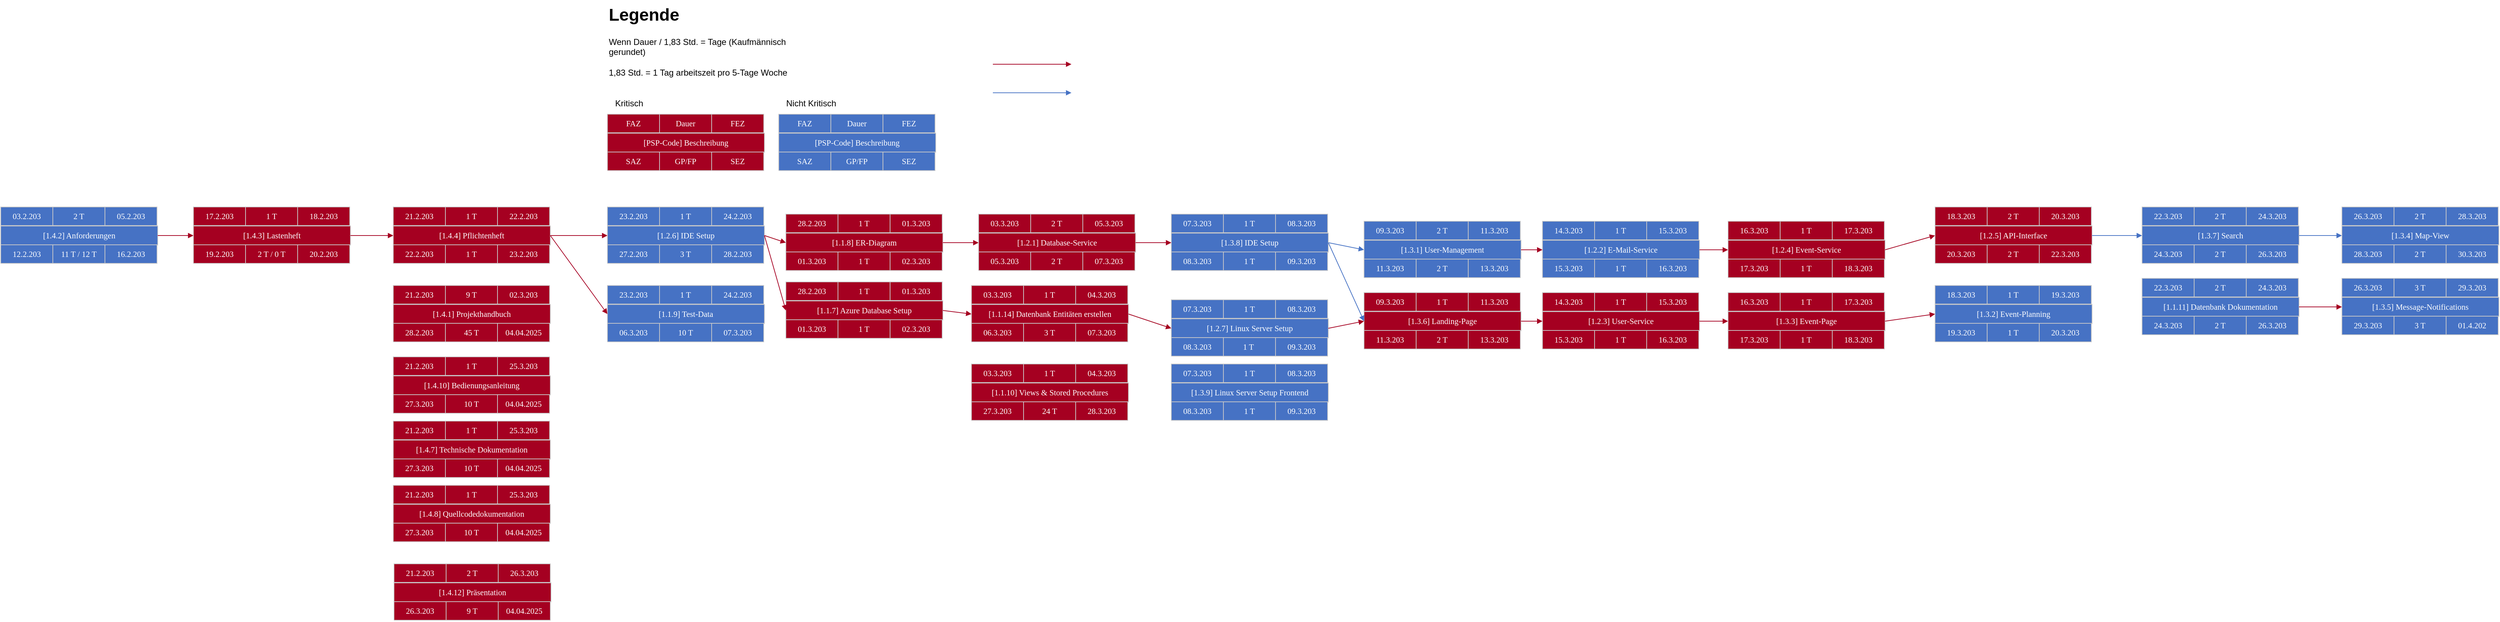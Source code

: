 <mxfile version="26.0.16">
  <diagram name="Zeichenblatt-1" id="q_xOR51CEYD53Q9y6yGN">
    <mxGraphModel dx="3088" dy="1915" grid="1" gridSize="10" guides="1" tooltips="1" connect="1" arrows="1" fold="1" page="1" pageScale="1" pageWidth="827" pageHeight="1169" math="0" shadow="0">
      <root>
        <mxCell id="0" />
        <mxCell id="1" parent="0" />
        <mxCell id="TpOiLqp6vOiE61hWLEvG-1" style="vsdxID=2;fillColor=#a50021;gradientColor=none;shape=stencil(UzV2Ls5ILEhVNTIoLinKz04tz0wpyVA1dlE1MsrMy0gtyiwBslSNXVWNndPyi1LTi/JL81Ig/IJEkEoQKze/DGRCBUSfAUiHkUElhGdmpmcOFnCDqM3JzENSa2hAiWpjYz1jY9zKKVCM7g4gA+HdtMycHEhoIcujBw9QCBK0xq4A);strokeColor=#c8c8c8;spacingTop=-3;spacingBottom=-3;spacingLeft=-3;spacingRight=-3;labelBackgroundColor=none;rounded=0;html=1;whiteSpace=wrap;" parent="1" vertex="1">
          <mxGeometry x="250" y="100" width="220" height="80" as="geometry" />
        </mxCell>
        <mxCell id="TpOiLqp6vOiE61hWLEvG-2" value="&lt;div style=&quot;font-size: 1px&quot;&gt;&lt;font style=&quot;font-size: 11.29px; font-family: Calibri; color: rgb(254, 255, 255); direction: ltr; letter-spacing: 0px; line-height: 120%; opacity: 1;&quot;&gt;1 T&lt;br&gt;&lt;/font&gt;&lt;/div&gt;" style="verticalAlign=middle;align=center;vsdxID=3;fillColor=#a50021;gradientColor=none;shape=stencil(nZBLDoAgDERP0z3SIyjew0SURgSD+Lu9kMZoXLhwN9O+tukAlrNpJg1SzDH4QW/URgNYgZTkjA4UkwJUgGXng+6DX1zLfmoymdXo17xh5zmRJ6Q42BWCfc2oJfdAr+Yv+AP9Cb7OJ3H/2JG1HNGz/84klThPVCc=);strokeColor=#c8c8c8;spacingTop=-3;spacingBottom=-3;spacingLeft=-3;spacingRight=-3;labelBackgroundColor=none;rounded=0;html=1;whiteSpace=wrap;" parent="TpOiLqp6vOiE61hWLEvG-1" vertex="1">
          <mxGeometry x="73" width="73" height="26" as="geometry" />
        </mxCell>
        <mxCell id="TpOiLqp6vOiE61hWLEvG-3" value="&lt;div style=&quot;font-size: 1px&quot;&gt;&lt;font style=&quot;font-size: 11.29px; font-family: Calibri; color: rgb(254, 255, 255); direction: ltr; letter-spacing: 0px; line-height: 120%; opacity: 1;&quot;&gt;01.3.203&lt;br&gt;&lt;/font&gt;&lt;/div&gt;" style="verticalAlign=middle;align=center;vsdxID=4;fillColor=#a50021;gradientColor=none;shape=stencil(nZBLDoAgDERP0z3SIyjew0SURgSD+Lu9kMZoXLhwN9O+tukAlrNpJg1SzDH4QW/URgNYgZTkjA4UkwJUgGXng+6DX1zLfmoymdXo17xh5zmRJ6Q42BWCfc2oJfdAr+Yv+AP9Cb7OJ3H/2JG1HNGz/84klThPVCc=);strokeColor=#c8c8c8;spacingTop=-3;spacingBottom=-3;spacingLeft=-3;spacingRight=-3;labelBackgroundColor=none;rounded=0;html=1;whiteSpace=wrap;" parent="TpOiLqp6vOiE61hWLEvG-1" vertex="1">
          <mxGeometry x="146" width="73" height="26" as="geometry" />
        </mxCell>
        <mxCell id="TpOiLqp6vOiE61hWLEvG-4" value="&lt;div style=&quot;font-size: 1px&quot;&gt;&lt;font style=&quot;font-size: 11.29px; font-family: Calibri; color: rgb(254, 255, 255); direction: ltr; letter-spacing: 0px; line-height: 120%; opacity: 1;&quot;&gt;01.3.203&lt;br&gt;&lt;/font&gt;&lt;/div&gt;" style="verticalAlign=middle;align=center;vsdxID=5;fillColor=#a50021;gradientColor=none;shape=stencil(nZBLDoAgDERP0z3SIyjew0SURgSD+Lu9kMZoXLhwN9O+tukAlrNpJg1SzDH4QW/URgNYgZTkjA4UkwJUgGXng+6DX1zLfmoymdXo17xh5zmRJ6Q42BWCfc2oJfdAr+Yv+AP9Cb7OJ3H/2JG1HNGz/84klThPVCc=);strokeColor=#c8c8c8;spacingTop=-3;spacingBottom=-3;spacingLeft=-3;spacingRight=-3;labelBackgroundColor=none;rounded=0;html=1;whiteSpace=wrap;" parent="TpOiLqp6vOiE61hWLEvG-1" vertex="1">
          <mxGeometry y="53" width="73" height="26" as="geometry" />
        </mxCell>
        <mxCell id="TpOiLqp6vOiE61hWLEvG-5" value="&lt;div style=&quot;font-size: 1px&quot;&gt;&lt;font style=&quot;font-size: 11.29px; font-family: Calibri; color: rgb(254, 255, 255); direction: ltr; letter-spacing: 0px; line-height: 120%; opacity: 1;&quot;&gt;1 T&lt;br&gt;&lt;/font&gt;&lt;/div&gt;" style="verticalAlign=middle;align=center;vsdxID=6;fillColor=#a50021;gradientColor=none;shape=stencil(nZBLDoAgDERP0z3SIyjew0SURgSD+Lu9kMZoXLhwN9O+tukAlrNpJg1SzDH4QW/URgNYgZTkjA4UkwJUgGXng+6DX1zLfmoymdXo17xh5zmRJ6Q42BWCfc2oJfdAr+Yv+AP9Cb7OJ3H/2JG1HNGz/84klThPVCc=);strokeColor=#c8c8c8;spacingTop=-3;spacingBottom=-3;spacingLeft=-3;spacingRight=-3;labelBackgroundColor=none;rounded=0;html=1;whiteSpace=wrap;" parent="TpOiLqp6vOiE61hWLEvG-1" vertex="1">
          <mxGeometry x="73" y="53" width="73" height="26" as="geometry" />
        </mxCell>
        <mxCell id="TpOiLqp6vOiE61hWLEvG-6" value="&lt;div style=&quot;font-size: 1px&quot;&gt;&lt;font style=&quot;font-size: 11.29px; font-family: Calibri; color: rgb(254, 255, 255); direction: ltr; letter-spacing: 0px; line-height: 120%; opacity: 1;&quot;&gt;02.3.203&lt;br&gt;&lt;/font&gt;&lt;/div&gt;" style="verticalAlign=middle;align=center;vsdxID=7;fillColor=#a50021;gradientColor=none;shape=stencil(nZBLDoAgDERP0z3SIyjew0SURgSD+Lu9kMZoXLhwN9O+tukAlrNpJg1SzDH4QW/URgNYgZTkjA4UkwJUgGXng+6DX1zLfmoymdXo17xh5zmRJ6Q42BWCfc2oJfdAr+Yv+AP9Cb7OJ3H/2JG1HNGz/84klThPVCc=);strokeColor=#c8c8c8;spacingTop=-3;spacingBottom=-3;spacingLeft=-3;spacingRight=-3;labelBackgroundColor=none;rounded=0;html=1;whiteSpace=wrap;" parent="TpOiLqp6vOiE61hWLEvG-1" vertex="1">
          <mxGeometry x="146" y="53" width="73" height="26" as="geometry" />
        </mxCell>
        <mxCell id="TpOiLqp6vOiE61hWLEvG-7" value="&lt;div style=&quot;font-size: 1px&quot;&gt;&lt;font style=&quot;font-size: 11.29px; font-family: Calibri; color: rgb(254, 255, 255); direction: ltr; letter-spacing: 0px; line-height: 120%; opacity: 1;&quot;&gt;28.2.203&lt;br&gt;&lt;/font&gt;&lt;/div&gt;" style="verticalAlign=middle;align=center;vsdxID=8;fillColor=#a50021;gradientColor=none;shape=stencil(nZBLDoAgDERP0z3SIyjew0SURgSD+Lu9kMZoXLhwN9O+tukAlrNpJg1SzDH4QW/URgNYgZTkjA4UkwJUgGXng+6DX1zLfmoymdXo17xh5zmRJ6Q42BWCfc2oJfdAr+Yv+AP9Cb7OJ3H/2JG1HNGz/84klThPVCc=);strokeColor=#c8c8c8;spacingTop=-3;spacingBottom=-3;spacingLeft=-3;spacingRight=-3;labelBackgroundColor=none;rounded=0;html=1;whiteSpace=wrap;" parent="TpOiLqp6vOiE61hWLEvG-1" vertex="1">
          <mxGeometry width="73" height="26" as="geometry" />
        </mxCell>
        <mxCell id="TpOiLqp6vOiE61hWLEvG-8" value="&lt;div style=&quot;font-size: 1px&quot;&gt;&lt;font style=&quot;font-size: 11.29px; font-family: calibri; color: rgb(254, 255, 255); direction: ltr; letter-spacing: 0px; line-height: 120%; opacity: 1;&quot;&gt;[1.1.8] ER-Diagram&lt;/font&gt;&lt;/div&gt;" style="text;vsdxID=2;fillColor=none;gradientColor=none;strokeColor=none;spacingTop=-3;spacingBottom=-3;spacingLeft=-3;spacingRight=-3;labelBackgroundColor=none;rounded=0;html=1;whiteSpace=wrap;verticalAlign=middle;align=center;;html=1;" parent="TpOiLqp6vOiE61hWLEvG-1" vertex="1">
          <mxGeometry y="26.67" width="220" height="26.67" as="geometry" />
        </mxCell>
        <mxCell id="TpOiLqp6vOiE61hWLEvG-10" style="vsdxID=16;fillColor=#4672c4;gradientColor=none;shape=stencil(UzV2Ls5ILEhVNTIoLinKz04tz0wpyVA1dlE1MsrMy0gtyiwBslSNXVWNndPyi1LTi/JL81Ig/IJEkEoQKze/DGRCBUSfAUiHkUElhGdmpmcOFnCDqM3JzENSa2hAiWpjYz1jY9zKKVCM7g4gA+HdtMycHEhoIcujBw9QCBK0xq4A);strokeColor=#c8c8c8;spacingTop=-3;spacingBottom=-3;spacingLeft=-3;spacingRight=-3;labelBackgroundColor=none;rounded=0;html=1;whiteSpace=wrap;" parent="1" vertex="1">
          <mxGeometry y="90.01" width="220" height="80" as="geometry" />
        </mxCell>
        <mxCell id="TpOiLqp6vOiE61hWLEvG-11" value="&lt;div style=&quot;font-size: 1px&quot;&gt;&lt;font style=&quot;font-size: 11.29px; font-family: Calibri; color: rgb(254, 255, 255); direction: ltr; letter-spacing: 0px; line-height: 120%; opacity: 1;&quot;&gt;1 T&lt;/font&gt;&lt;/div&gt;" style="verticalAlign=middle;align=center;vsdxID=17;fillColor=#4672c4;gradientColor=none;shape=stencil(nZBLDoAgDERP0z3SIyjew0SURgSD+Lu9kMZoXLhwN9O+tukAlrNpJg1SzDH4QW/URgNYgZTkjA4UkwJUgGXng+6DX1zLfmoymdXo17xh5zmRJ6Q42BWCfc2oJfdAr+Yv+AP9Cb7OJ3H/2JG1HNGz/84klThPVCc=);strokeColor=#c8c8c8;spacingTop=-3;spacingBottom=-3;spacingLeft=-3;spacingRight=-3;labelBackgroundColor=none;rounded=0;html=1;whiteSpace=wrap;" parent="TpOiLqp6vOiE61hWLEvG-10" vertex="1">
          <mxGeometry x="73" width="73" height="26" as="geometry" />
        </mxCell>
        <mxCell id="TpOiLqp6vOiE61hWLEvG-12" value="&lt;div style=&quot;font-size: 1px&quot;&gt;&lt;font style=&quot;font-size: 11.29px; font-family: Calibri; color: rgb(254, 255, 255); direction: ltr; letter-spacing: 0px; line-height: 120%; opacity: 1;&quot;&gt;24.2.203&lt;br&gt;&lt;/font&gt;&lt;/div&gt;" style="verticalAlign=middle;align=center;vsdxID=18;fillColor=#4672c4;gradientColor=none;shape=stencil(nZBLDoAgDERP0z3SIyjew0SURgSD+Lu9kMZoXLhwN9O+tukAlrNpJg1SzDH4QW/URgNYgZTkjA4UkwJUgGXng+6DX1zLfmoymdXo17xh5zmRJ6Q42BWCfc2oJfdAr+Yv+AP9Cb7OJ3H/2JG1HNGz/84klThPVCc=);strokeColor=#c8c8c8;spacingTop=-3;spacingBottom=-3;spacingLeft=-3;spacingRight=-3;labelBackgroundColor=none;rounded=0;html=1;whiteSpace=wrap;" parent="TpOiLqp6vOiE61hWLEvG-10" vertex="1">
          <mxGeometry x="146" width="73" height="26" as="geometry" />
        </mxCell>
        <mxCell id="TpOiLqp6vOiE61hWLEvG-13" value="&lt;div style=&quot;font-size: 1px&quot;&gt;&lt;font style=&quot;font-size: 11.29px; font-family: Calibri; color: rgb(254, 255, 255); direction: ltr; letter-spacing: 0px; line-height: 120%; opacity: 1;&quot;&gt;27.2.203&lt;br&gt;&lt;/font&gt;&lt;/div&gt;" style="verticalAlign=middle;align=center;vsdxID=19;fillColor=#4672c4;gradientColor=none;shape=stencil(nZBLDoAgDERP0z3SIyjew0SURgSD+Lu9kMZoXLhwN9O+tukAlrNpJg1SzDH4QW/URgNYgZTkjA4UkwJUgGXng+6DX1zLfmoymdXo17xh5zmRJ6Q42BWCfc2oJfdAr+Yv+AP9Cb7OJ3H/2JG1HNGz/84klThPVCc=);strokeColor=#c8c8c8;spacingTop=-3;spacingBottom=-3;spacingLeft=-3;spacingRight=-3;labelBackgroundColor=none;rounded=0;html=1;whiteSpace=wrap;" parent="TpOiLqp6vOiE61hWLEvG-10" vertex="1">
          <mxGeometry y="53" width="73" height="26" as="geometry" />
        </mxCell>
        <mxCell id="TpOiLqp6vOiE61hWLEvG-14" value="&lt;div style=&quot;font-size: 1px&quot;&gt;&lt;font style=&quot;font-size: 11.29px; font-family: Calibri; color: rgb(254, 255, 255); direction: ltr; letter-spacing: 0px; line-height: 120%; opacity: 1;&quot;&gt;3 T&lt;br&gt;&lt;/font&gt;&lt;/div&gt;" style="verticalAlign=middle;align=center;vsdxID=20;fillColor=#4672c4;gradientColor=none;shape=stencil(nZBLDoAgDERP0z3SIyjew0SURgSD+Lu9kMZoXLhwN9O+tukAlrNpJg1SzDH4QW/URgNYgZTkjA4UkwJUgGXng+6DX1zLfmoymdXo17xh5zmRJ6Q42BWCfc2oJfdAr+Yv+AP9Cb7OJ3H/2JG1HNGz/84klThPVCc=);strokeColor=#c8c8c8;spacingTop=-3;spacingBottom=-3;spacingLeft=-3;spacingRight=-3;labelBackgroundColor=none;rounded=0;html=1;whiteSpace=wrap;" parent="TpOiLqp6vOiE61hWLEvG-10" vertex="1">
          <mxGeometry x="73" y="53" width="73" height="26" as="geometry" />
        </mxCell>
        <mxCell id="TpOiLqp6vOiE61hWLEvG-15" value="&lt;div style=&quot;font-size: 1px&quot;&gt;&lt;font style=&quot;font-size: 11.29px; font-family: Calibri; color: rgb(254, 255, 255); direction: ltr; letter-spacing: 0px; line-height: 120%; opacity: 1;&quot;&gt;28.2.203&lt;br&gt;&lt;/font&gt;&lt;/div&gt;" style="verticalAlign=middle;align=center;vsdxID=21;fillColor=#4672c4;gradientColor=none;shape=stencil(nZBLDoAgDERP0z3SIyjew0SURgSD+Lu9kMZoXLhwN9O+tukAlrNpJg1SzDH4QW/URgNYgZTkjA4UkwJUgGXng+6DX1zLfmoymdXo17xh5zmRJ6Q42BWCfc2oJfdAr+Yv+AP9Cb7OJ3H/2JG1HNGz/84klThPVCc=);strokeColor=#c8c8c8;spacingTop=-3;spacingBottom=-3;spacingLeft=-3;spacingRight=-3;labelBackgroundColor=none;rounded=0;html=1;whiteSpace=wrap;" parent="TpOiLqp6vOiE61hWLEvG-10" vertex="1">
          <mxGeometry x="146" y="53" width="73" height="26" as="geometry" />
        </mxCell>
        <mxCell id="TpOiLqp6vOiE61hWLEvG-16" value="&lt;div style=&quot;font-size: 1px&quot;&gt;&lt;font style=&quot;font-size: 11.29px; font-family: Calibri; color: rgb(254, 255, 255); direction: ltr; letter-spacing: 0px; line-height: 120%; opacity: 1;&quot;&gt;23.2.203&lt;br&gt;&lt;/font&gt;&lt;/div&gt;" style="verticalAlign=middle;align=center;vsdxID=22;fillColor=#4672c4;gradientColor=none;shape=stencil(nZBLDoAgDERP0z3SIyjew0SURgSD+Lu9kMZoXLhwN9O+tukAlrNpJg1SzDH4QW/URgNYgZTkjA4UkwJUgGXng+6DX1zLfmoymdXo17xh5zmRJ6Q42BWCfc2oJfdAr+Yv+AP9Cb7OJ3H/2JG1HNGz/84klThPVCc=);strokeColor=#c8c8c8;spacingTop=-3;spacingBottom=-3;spacingLeft=-3;spacingRight=-3;labelBackgroundColor=none;rounded=0;html=1;whiteSpace=wrap;" parent="TpOiLqp6vOiE61hWLEvG-10" vertex="1">
          <mxGeometry width="73" height="26" as="geometry" />
        </mxCell>
        <mxCell id="TpOiLqp6vOiE61hWLEvG-17" value="&lt;div style=&quot;font-size: 1px&quot;&gt;&lt;font style=&quot;font-size: 11.29px; font-family: calibri; color: rgb(254, 255, 255); direction: ltr; letter-spacing: 0px; line-height: 120%; opacity: 1;&quot;&gt;[1.2.6] IDE Setup&lt;/font&gt;&lt;/div&gt;" style="text;vsdxID=16;fillColor=none;gradientColor=none;strokeColor=none;spacingTop=-3;spacingBottom=-3;spacingLeft=-3;spacingRight=-3;labelBackgroundColor=none;rounded=0;html=1;whiteSpace=wrap;verticalAlign=middle;align=center;;html=1;" parent="TpOiLqp6vOiE61hWLEvG-10" vertex="1">
          <mxGeometry y="26.67" width="220" height="26.67" as="geometry" />
        </mxCell>
        <mxCell id="TpOiLqp6vOiE61hWLEvG-33" style="vsdxID=2;fillColor=#a50021;gradientColor=none;shape=stencil(UzV2Ls5ILEhVNTIoLinKz04tz0wpyVA1dlE1MsrMy0gtyiwBslSNXVWNndPyi1LTi/JL81Ig/IJEkEoQKze/DGRCBUSfAUiHkUElhGdmpmcOFnCDqM3JzENSa2hAiWpjYz1jY9zKKVCM7g4gA+HdtMycHEhoIcujBw9QCBK0xq4A);strokeColor=#c8c8c8;spacingTop=-3;spacingBottom=-3;spacingLeft=-3;spacingRight=-3;labelBackgroundColor=none;rounded=0;html=1;whiteSpace=wrap;" parent="1" vertex="1">
          <mxGeometry y="-40" width="220" height="80" as="geometry" />
        </mxCell>
        <mxCell id="TpOiLqp6vOiE61hWLEvG-34" value="&lt;div style=&quot;font-size: 1px&quot;&gt;&lt;font style=&quot;font-size: 11.29px; font-family: Calibri; color: rgb(254, 255, 255); direction: ltr; letter-spacing: 0px; line-height: 120%; opacity: 1;&quot;&gt;Dauer&lt;br&gt;&lt;/font&gt;&lt;/div&gt;" style="verticalAlign=middle;align=center;vsdxID=3;fillColor=#a50021;gradientColor=none;shape=stencil(nZBLDoAgDERP0z3SIyjew0SURgSD+Lu9kMZoXLhwN9O+tukAlrNpJg1SzDH4QW/URgNYgZTkjA4UkwJUgGXng+6DX1zLfmoymdXo17xh5zmRJ6Q42BWCfc2oJfdAr+Yv+AP9Cb7OJ3H/2JG1HNGz/84klThPVCc=);strokeColor=#c8c8c8;spacingTop=-3;spacingBottom=-3;spacingLeft=-3;spacingRight=-3;labelBackgroundColor=none;rounded=0;html=1;whiteSpace=wrap;" parent="TpOiLqp6vOiE61hWLEvG-33" vertex="1">
          <mxGeometry x="73" width="73" height="26" as="geometry" />
        </mxCell>
        <mxCell id="TpOiLqp6vOiE61hWLEvG-35" value="&lt;div style=&quot;font-size: 1px&quot;&gt;&lt;font style=&quot;font-size: 11.29px; font-family: Calibri; color: rgb(254, 255, 255); direction: ltr; letter-spacing: 0px; line-height: 120%; opacity: 1;&quot;&gt;FEZ&lt;br&gt;&lt;/font&gt;&lt;/div&gt;" style="verticalAlign=middle;align=center;vsdxID=4;fillColor=#a50021;gradientColor=none;shape=stencil(nZBLDoAgDERP0z3SIyjew0SURgSD+Lu9kMZoXLhwN9O+tukAlrNpJg1SzDH4QW/URgNYgZTkjA4UkwJUgGXng+6DX1zLfmoymdXo17xh5zmRJ6Q42BWCfc2oJfdAr+Yv+AP9Cb7OJ3H/2JG1HNGz/84klThPVCc=);strokeColor=#c8c8c8;spacingTop=-3;spacingBottom=-3;spacingLeft=-3;spacingRight=-3;labelBackgroundColor=none;rounded=0;html=1;whiteSpace=wrap;" parent="TpOiLqp6vOiE61hWLEvG-33" vertex="1">
          <mxGeometry x="146" width="73" height="26" as="geometry" />
        </mxCell>
        <mxCell id="TpOiLqp6vOiE61hWLEvG-36" value="&lt;div style=&quot;font-size: 1px&quot;&gt;&lt;font style=&quot;font-size: 11.29px; font-family: Calibri; color: rgb(254, 255, 255); direction: ltr; letter-spacing: 0px; line-height: 120%; opacity: 1;&quot;&gt;SAZ&lt;br&gt;&lt;/font&gt;&lt;/div&gt;" style="verticalAlign=middle;align=center;vsdxID=5;fillColor=#a50021;gradientColor=none;shape=stencil(nZBLDoAgDERP0z3SIyjew0SURgSD+Lu9kMZoXLhwN9O+tukAlrNpJg1SzDH4QW/URgNYgZTkjA4UkwJUgGXng+6DX1zLfmoymdXo17xh5zmRJ6Q42BWCfc2oJfdAr+Yv+AP9Cb7OJ3H/2JG1HNGz/84klThPVCc=);strokeColor=#c8c8c8;spacingTop=-3;spacingBottom=-3;spacingLeft=-3;spacingRight=-3;labelBackgroundColor=none;rounded=0;html=1;whiteSpace=wrap;" parent="TpOiLqp6vOiE61hWLEvG-33" vertex="1">
          <mxGeometry y="53" width="73" height="26" as="geometry" />
        </mxCell>
        <mxCell id="TpOiLqp6vOiE61hWLEvG-37" value="&lt;div style=&quot;font-size: 1px&quot;&gt;&lt;font style=&quot;font-size: 11.29px; font-family: Calibri; color: rgb(254, 255, 255); direction: ltr; letter-spacing: 0px; line-height: 120%; opacity: 1;&quot;&gt;GP/FP&lt;br&gt;&lt;/font&gt;&lt;/div&gt;" style="verticalAlign=middle;align=center;vsdxID=6;fillColor=#a50021;gradientColor=none;shape=stencil(nZBLDoAgDERP0z3SIyjew0SURgSD+Lu9kMZoXLhwN9O+tukAlrNpJg1SzDH4QW/URgNYgZTkjA4UkwJUgGXng+6DX1zLfmoymdXo17xh5zmRJ6Q42BWCfc2oJfdAr+Yv+AP9Cb7OJ3H/2JG1HNGz/84klThPVCc=);strokeColor=#c8c8c8;spacingTop=-3;spacingBottom=-3;spacingLeft=-3;spacingRight=-3;labelBackgroundColor=none;rounded=0;html=1;whiteSpace=wrap;" parent="TpOiLqp6vOiE61hWLEvG-33" vertex="1">
          <mxGeometry x="73" y="53" width="73" height="26" as="geometry" />
        </mxCell>
        <mxCell id="TpOiLqp6vOiE61hWLEvG-38" value="&lt;div style=&quot;font-size: 1px&quot;&gt;&lt;font style=&quot;font-size: 11.29px; font-family: Calibri; color: rgb(254, 255, 255); direction: ltr; letter-spacing: 0px; line-height: 120%; opacity: 1;&quot;&gt;SEZ&lt;br&gt;&lt;/font&gt;&lt;/div&gt;" style="verticalAlign=middle;align=center;vsdxID=7;fillColor=#a50021;gradientColor=none;shape=stencil(nZBLDoAgDERP0z3SIyjew0SURgSD+Lu9kMZoXLhwN9O+tukAlrNpJg1SzDH4QW/URgNYgZTkjA4UkwJUgGXng+6DX1zLfmoymdXo17xh5zmRJ6Q42BWCfc2oJfdAr+Yv+AP9Cb7OJ3H/2JG1HNGz/84klThPVCc=);strokeColor=#c8c8c8;spacingTop=-3;spacingBottom=-3;spacingLeft=-3;spacingRight=-3;labelBackgroundColor=none;rounded=0;html=1;whiteSpace=wrap;" parent="TpOiLqp6vOiE61hWLEvG-33" vertex="1">
          <mxGeometry x="146" y="53" width="73" height="26" as="geometry" />
        </mxCell>
        <mxCell id="TpOiLqp6vOiE61hWLEvG-39" value="&lt;div style=&quot;font-size: 1px&quot;&gt;&lt;font style=&quot;font-size: 11.29px; font-family: Calibri; color: rgb(254, 255, 255); direction: ltr; letter-spacing: 0px; line-height: 120%; opacity: 1;&quot;&gt;FAZ&lt;br&gt;&lt;/font&gt;&lt;/div&gt;" style="verticalAlign=middle;align=center;vsdxID=8;fillColor=#a50021;gradientColor=none;shape=stencil(nZBLDoAgDERP0z3SIyjew0SURgSD+Lu9kMZoXLhwN9O+tukAlrNpJg1SzDH4QW/URgNYgZTkjA4UkwJUgGXng+6DX1zLfmoymdXo17xh5zmRJ6Q42BWCfc2oJfdAr+Yv+AP9Cb7OJ3H/2JG1HNGz/84klThPVCc=);strokeColor=#c8c8c8;spacingTop=-3;spacingBottom=-3;spacingLeft=-3;spacingRight=-3;labelBackgroundColor=none;rounded=0;html=1;whiteSpace=wrap;" parent="TpOiLqp6vOiE61hWLEvG-33" vertex="1">
          <mxGeometry width="73" height="26" as="geometry" />
        </mxCell>
        <mxCell id="TpOiLqp6vOiE61hWLEvG-40" value="&lt;div style=&quot;font-size: 1px&quot;&gt;&lt;font style=&quot;font-size: 11.29px; font-family: calibri; color: rgb(254, 255, 255); direction: ltr; letter-spacing: 0px; line-height: 120%; opacity: 1;&quot;&gt;[PSP-Code] Beschreibung&lt;/font&gt;&lt;/div&gt;" style="text;vsdxID=2;fillColor=none;gradientColor=none;strokeColor=none;spacingTop=-3;spacingBottom=-3;spacingLeft=-3;spacingRight=-3;labelBackgroundColor=none;rounded=0;html=1;whiteSpace=wrap;verticalAlign=middle;align=center;;html=1;" parent="TpOiLqp6vOiE61hWLEvG-33" vertex="1">
          <mxGeometry y="26.67" width="220" height="26.67" as="geometry" />
        </mxCell>
        <mxCell id="TpOiLqp6vOiE61hWLEvG-41" style="vsdxID=16;fillColor=#4672c4;gradientColor=none;shape=stencil(UzV2Ls5ILEhVNTIoLinKz04tz0wpyVA1dlE1MsrMy0gtyiwBslSNXVWNndPyi1LTi/JL81Ig/IJEkEoQKze/DGRCBUSfAUiHkUElhGdmpmcOFnCDqM3JzENSa2hAiWpjYz1jY9zKKVCM7g4gA+HdtMycHEhoIcujBw9QCBK0xq4A);strokeColor=#c8c8c8;spacingTop=-3;spacingBottom=-3;spacingLeft=-3;spacingRight=-3;labelBackgroundColor=none;rounded=0;html=1;whiteSpace=wrap;" parent="1" vertex="1">
          <mxGeometry x="240" y="-40" width="220" height="80" as="geometry" />
        </mxCell>
        <mxCell id="TpOiLqp6vOiE61hWLEvG-42" value="&lt;div style=&quot;font-size: 1px&quot;&gt;&lt;font style=&quot;font-size: 11.29px; font-family: Calibri; color: rgb(254, 255, 255); direction: ltr; letter-spacing: 0px; line-height: 120%; opacity: 1;&quot;&gt;Dauer&lt;br&gt;&lt;/font&gt;&lt;/div&gt;" style="verticalAlign=middle;align=center;vsdxID=17;fillColor=#4672c4;gradientColor=none;shape=stencil(nZBLDoAgDERP0z3SIyjew0SURgSD+Lu9kMZoXLhwN9O+tukAlrNpJg1SzDH4QW/URgNYgZTkjA4UkwJUgGXng+6DX1zLfmoymdXo17xh5zmRJ6Q42BWCfc2oJfdAr+Yv+AP9Cb7OJ3H/2JG1HNGz/84klThPVCc=);strokeColor=#c8c8c8;spacingTop=-3;spacingBottom=-3;spacingLeft=-3;spacingRight=-3;labelBackgroundColor=none;rounded=0;html=1;whiteSpace=wrap;" parent="TpOiLqp6vOiE61hWLEvG-41" vertex="1">
          <mxGeometry x="73" width="73" height="26" as="geometry" />
        </mxCell>
        <mxCell id="TpOiLqp6vOiE61hWLEvG-43" value="&lt;div style=&quot;font-size: 1px&quot;&gt;&lt;font style=&quot;font-size: 11.29px; font-family: Calibri; color: rgb(254, 255, 255); direction: ltr; letter-spacing: 0px; line-height: 120%; opacity: 1;&quot;&gt;FEZ&lt;br&gt;&lt;/font&gt;&lt;/div&gt;" style="verticalAlign=middle;align=center;vsdxID=18;fillColor=#4672c4;gradientColor=none;shape=stencil(nZBLDoAgDERP0z3SIyjew0SURgSD+Lu9kMZoXLhwN9O+tukAlrNpJg1SzDH4QW/URgNYgZTkjA4UkwJUgGXng+6DX1zLfmoymdXo17xh5zmRJ6Q42BWCfc2oJfdAr+Yv+AP9Cb7OJ3H/2JG1HNGz/84klThPVCc=);strokeColor=#c8c8c8;spacingTop=-3;spacingBottom=-3;spacingLeft=-3;spacingRight=-3;labelBackgroundColor=none;rounded=0;html=1;whiteSpace=wrap;" parent="TpOiLqp6vOiE61hWLEvG-41" vertex="1">
          <mxGeometry x="146" width="73" height="26" as="geometry" />
        </mxCell>
        <mxCell id="TpOiLqp6vOiE61hWLEvG-44" value="&lt;div style=&quot;font-size: 1px&quot;&gt;&lt;font style=&quot;font-size: 11.29px; font-family: Calibri; color: rgb(254, 255, 255); direction: ltr; letter-spacing: 0px; line-height: 120%; opacity: 1;&quot;&gt;SAZ&lt;br&gt;&lt;/font&gt;&lt;/div&gt;" style="verticalAlign=middle;align=center;vsdxID=19;fillColor=#4672c4;gradientColor=none;shape=stencil(nZBLDoAgDERP0z3SIyjew0SURgSD+Lu9kMZoXLhwN9O+tukAlrNpJg1SzDH4QW/URgNYgZTkjA4UkwJUgGXng+6DX1zLfmoymdXo17xh5zmRJ6Q42BWCfc2oJfdAr+Yv+AP9Cb7OJ3H/2JG1HNGz/84klThPVCc=);strokeColor=#c8c8c8;spacingTop=-3;spacingBottom=-3;spacingLeft=-3;spacingRight=-3;labelBackgroundColor=none;rounded=0;html=1;whiteSpace=wrap;" parent="TpOiLqp6vOiE61hWLEvG-41" vertex="1">
          <mxGeometry y="53" width="73" height="26" as="geometry" />
        </mxCell>
        <mxCell id="TpOiLqp6vOiE61hWLEvG-45" value="&lt;div style=&quot;font-size: 1px&quot;&gt;&lt;font style=&quot;font-size: 11.29px; font-family: Calibri; color: rgb(254, 255, 255); direction: ltr; letter-spacing: 0px; line-height: 120%; opacity: 1;&quot;&gt;GP/FP&lt;/font&gt;&lt;/div&gt;" style="verticalAlign=middle;align=center;vsdxID=20;fillColor=#4672c4;gradientColor=none;shape=stencil(nZBLDoAgDERP0z3SIyjew0SURgSD+Lu9kMZoXLhwN9O+tukAlrNpJg1SzDH4QW/URgNYgZTkjA4UkwJUgGXng+6DX1zLfmoymdXo17xh5zmRJ6Q42BWCfc2oJfdAr+Yv+AP9Cb7OJ3H/2JG1HNGz/84klThPVCc=);strokeColor=#c8c8c8;spacingTop=-3;spacingBottom=-3;spacingLeft=-3;spacingRight=-3;labelBackgroundColor=none;rounded=0;html=1;whiteSpace=wrap;" parent="TpOiLqp6vOiE61hWLEvG-41" vertex="1">
          <mxGeometry x="73" y="53" width="73" height="26" as="geometry" />
        </mxCell>
        <mxCell id="TpOiLqp6vOiE61hWLEvG-46" value="&lt;div style=&quot;font-size: 1px&quot;&gt;&lt;font style=&quot;font-size: 11.29px; font-family: Calibri; color: rgb(254, 255, 255); direction: ltr; letter-spacing: 0px; line-height: 120%; opacity: 1;&quot;&gt;SEZ&lt;br&gt;&lt;/font&gt;&lt;/div&gt;" style="verticalAlign=middle;align=center;vsdxID=21;fillColor=#4672c4;gradientColor=none;shape=stencil(nZBLDoAgDERP0z3SIyjew0SURgSD+Lu9kMZoXLhwN9O+tukAlrNpJg1SzDH4QW/URgNYgZTkjA4UkwJUgGXng+6DX1zLfmoymdXo17xh5zmRJ6Q42BWCfc2oJfdAr+Yv+AP9Cb7OJ3H/2JG1HNGz/84klThPVCc=);strokeColor=#c8c8c8;spacingTop=-3;spacingBottom=-3;spacingLeft=-3;spacingRight=-3;labelBackgroundColor=none;rounded=0;html=1;whiteSpace=wrap;" parent="TpOiLqp6vOiE61hWLEvG-41" vertex="1">
          <mxGeometry x="146" y="53" width="73" height="26" as="geometry" />
        </mxCell>
        <mxCell id="TpOiLqp6vOiE61hWLEvG-47" value="&lt;div style=&quot;font-size: 1px&quot;&gt;&lt;font style=&quot;font-size: 11.29px; font-family: Calibri; color: rgb(254, 255, 255); direction: ltr; letter-spacing: 0px; line-height: 120%; opacity: 1;&quot;&gt;FAZ&lt;br&gt;&lt;/font&gt;&lt;/div&gt;" style="verticalAlign=middle;align=center;vsdxID=22;fillColor=#4672c4;gradientColor=none;shape=stencil(nZBLDoAgDERP0z3SIyjew0SURgSD+Lu9kMZoXLhwN9O+tukAlrNpJg1SzDH4QW/URgNYgZTkjA4UkwJUgGXng+6DX1zLfmoymdXo17xh5zmRJ6Q42BWCfc2oJfdAr+Yv+AP9Cb7OJ3H/2JG1HNGz/84klThPVCc=);strokeColor=#c8c8c8;spacingTop=-3;spacingBottom=-3;spacingLeft=-3;spacingRight=-3;labelBackgroundColor=none;rounded=0;html=1;whiteSpace=wrap;" parent="TpOiLqp6vOiE61hWLEvG-41" vertex="1">
          <mxGeometry width="73" height="26" as="geometry" />
        </mxCell>
        <mxCell id="TpOiLqp6vOiE61hWLEvG-48" value="&lt;div style=&quot;font-size: 1px&quot;&gt;&lt;span style=&quot;color: rgb(254, 255, 255); font-family: calibri; font-size: 11.29px;&quot;&gt;[PSP-Code] Beschreibung&lt;/span&gt;&lt;/div&gt;" style="text;vsdxID=16;fillColor=none;gradientColor=none;strokeColor=none;spacingTop=-3;spacingBottom=-3;spacingLeft=-3;spacingRight=-3;labelBackgroundColor=none;rounded=0;html=1;whiteSpace=wrap;verticalAlign=middle;align=center;;html=1;" parent="TpOiLqp6vOiE61hWLEvG-41" vertex="1">
          <mxGeometry y="26.67" width="220" height="26.67" as="geometry" />
        </mxCell>
        <mxCell id="TpOiLqp6vOiE61hWLEvG-50" style="vsdxID=2;fillColor=#a50021;gradientColor=none;shape=stencil(UzV2Ls5ILEhVNTIoLinKz04tz0wpyVA1dlE1MsrMy0gtyiwBslSNXVWNndPyi1LTi/JL81Ig/IJEkEoQKze/DGRCBUSfAUiHkUElhGdmpmcOFnCDqM3JzENSa2hAiWpjYz1jY9zKKVCM7g4gA+HdtMycHEhoIcujBw9QCBK0xq4A);strokeColor=#c8c8c8;spacingTop=-3;spacingBottom=-3;spacingLeft=-3;spacingRight=-3;labelBackgroundColor=none;rounded=0;html=1;whiteSpace=wrap;" parent="1" vertex="1">
          <mxGeometry x="250" y="195" width="220" height="80" as="geometry" />
        </mxCell>
        <mxCell id="TpOiLqp6vOiE61hWLEvG-51" value="&lt;div style=&quot;font-size: 1px&quot;&gt;&lt;font style=&quot;font-size: 11.29px; font-family: Calibri; color: rgb(254, 255, 255); direction: ltr; letter-spacing: 0px; line-height: 120%; opacity: 1;&quot;&gt;1 T&lt;br&gt;&lt;/font&gt;&lt;/div&gt;" style="verticalAlign=middle;align=center;vsdxID=3;fillColor=#a50021;gradientColor=none;shape=stencil(nZBLDoAgDERP0z3SIyjew0SURgSD+Lu9kMZoXLhwN9O+tukAlrNpJg1SzDH4QW/URgNYgZTkjA4UkwJUgGXng+6DX1zLfmoymdXo17xh5zmRJ6Q42BWCfc2oJfdAr+Yv+AP9Cb7OJ3H/2JG1HNGz/84klThPVCc=);strokeColor=#c8c8c8;spacingTop=-3;spacingBottom=-3;spacingLeft=-3;spacingRight=-3;labelBackgroundColor=none;rounded=0;html=1;whiteSpace=wrap;" parent="TpOiLqp6vOiE61hWLEvG-50" vertex="1">
          <mxGeometry x="73" width="73" height="26" as="geometry" />
        </mxCell>
        <mxCell id="TpOiLqp6vOiE61hWLEvG-52" value="&lt;div style=&quot;font-size: 1px&quot;&gt;&lt;font style=&quot;font-size: 11.29px; font-family: Calibri; color: rgb(254, 255, 255); direction: ltr; letter-spacing: 0px; line-height: 120%; opacity: 1;&quot;&gt;01.3.203&lt;br&gt;&lt;/font&gt;&lt;/div&gt;" style="verticalAlign=middle;align=center;vsdxID=4;fillColor=#a50021;gradientColor=none;shape=stencil(nZBLDoAgDERP0z3SIyjew0SURgSD+Lu9kMZoXLhwN9O+tukAlrNpJg1SzDH4QW/URgNYgZTkjA4UkwJUgGXng+6DX1zLfmoymdXo17xh5zmRJ6Q42BWCfc2oJfdAr+Yv+AP9Cb7OJ3H/2JG1HNGz/84klThPVCc=);strokeColor=#c8c8c8;spacingTop=-3;spacingBottom=-3;spacingLeft=-3;spacingRight=-3;labelBackgroundColor=none;rounded=0;html=1;whiteSpace=wrap;" parent="TpOiLqp6vOiE61hWLEvG-50" vertex="1">
          <mxGeometry x="146" width="73" height="26" as="geometry" />
        </mxCell>
        <mxCell id="TpOiLqp6vOiE61hWLEvG-53" value="&lt;div style=&quot;font-size: 1px&quot;&gt;&lt;font style=&quot;font-size: 11.29px; font-family: Calibri; color: rgb(254, 255, 255); direction: ltr; letter-spacing: 0px; line-height: 120%; opacity: 1;&quot;&gt;01.3.203&lt;br&gt;&lt;/font&gt;&lt;/div&gt;" style="verticalAlign=middle;align=center;vsdxID=5;fillColor=#a50021;gradientColor=none;shape=stencil(nZBLDoAgDERP0z3SIyjew0SURgSD+Lu9kMZoXLhwN9O+tukAlrNpJg1SzDH4QW/URgNYgZTkjA4UkwJUgGXng+6DX1zLfmoymdXo17xh5zmRJ6Q42BWCfc2oJfdAr+Yv+AP9Cb7OJ3H/2JG1HNGz/84klThPVCc=);strokeColor=#c8c8c8;spacingTop=-3;spacingBottom=-3;spacingLeft=-3;spacingRight=-3;labelBackgroundColor=none;rounded=0;html=1;whiteSpace=wrap;" parent="TpOiLqp6vOiE61hWLEvG-50" vertex="1">
          <mxGeometry y="53" width="73" height="26" as="geometry" />
        </mxCell>
        <mxCell id="TpOiLqp6vOiE61hWLEvG-54" value="&lt;div style=&quot;font-size: 1px&quot;&gt;&lt;font style=&quot;font-size: 11.29px; font-family: Calibri; color: rgb(254, 255, 255); direction: ltr; letter-spacing: 0px; line-height: 120%; opacity: 1;&quot;&gt;1 T&lt;br&gt;&lt;/font&gt;&lt;/div&gt;" style="verticalAlign=middle;align=center;vsdxID=6;fillColor=#a50021;gradientColor=none;shape=stencil(nZBLDoAgDERP0z3SIyjew0SURgSD+Lu9kMZoXLhwN9O+tukAlrNpJg1SzDH4QW/URgNYgZTkjA4UkwJUgGXng+6DX1zLfmoymdXo17xh5zmRJ6Q42BWCfc2oJfdAr+Yv+AP9Cb7OJ3H/2JG1HNGz/84klThPVCc=);strokeColor=#c8c8c8;spacingTop=-3;spacingBottom=-3;spacingLeft=-3;spacingRight=-3;labelBackgroundColor=none;rounded=0;html=1;whiteSpace=wrap;" parent="TpOiLqp6vOiE61hWLEvG-50" vertex="1">
          <mxGeometry x="73" y="53" width="73" height="26" as="geometry" />
        </mxCell>
        <mxCell id="TpOiLqp6vOiE61hWLEvG-55" value="&lt;div style=&quot;font-size: 1px&quot;&gt;&lt;font style=&quot;font-size: 11.29px; font-family: Calibri; color: rgb(254, 255, 255); direction: ltr; letter-spacing: 0px; line-height: 120%; opacity: 1;&quot;&gt;02.3.203&lt;br&gt;&lt;/font&gt;&lt;/div&gt;" style="verticalAlign=middle;align=center;vsdxID=7;fillColor=#a50021;gradientColor=none;shape=stencil(nZBLDoAgDERP0z3SIyjew0SURgSD+Lu9kMZoXLhwN9O+tukAlrNpJg1SzDH4QW/URgNYgZTkjA4UkwJUgGXng+6DX1zLfmoymdXo17xh5zmRJ6Q42BWCfc2oJfdAr+Yv+AP9Cb7OJ3H/2JG1HNGz/84klThPVCc=);strokeColor=#c8c8c8;spacingTop=-3;spacingBottom=-3;spacingLeft=-3;spacingRight=-3;labelBackgroundColor=none;rounded=0;html=1;whiteSpace=wrap;" parent="TpOiLqp6vOiE61hWLEvG-50" vertex="1">
          <mxGeometry x="146" y="53" width="73" height="26" as="geometry" />
        </mxCell>
        <mxCell id="TpOiLqp6vOiE61hWLEvG-56" value="&lt;div style=&quot;font-size: 1px&quot;&gt;&lt;font style=&quot;font-size: 11.29px; font-family: Calibri; color: rgb(254, 255, 255); direction: ltr; letter-spacing: 0px; line-height: 120%; opacity: 1;&quot;&gt;28.2.203&lt;br&gt;&lt;/font&gt;&lt;/div&gt;" style="verticalAlign=middle;align=center;vsdxID=8;fillColor=#a50021;gradientColor=none;shape=stencil(nZBLDoAgDERP0z3SIyjew0SURgSD+Lu9kMZoXLhwN9O+tukAlrNpJg1SzDH4QW/URgNYgZTkjA4UkwJUgGXng+6DX1zLfmoymdXo17xh5zmRJ6Q42BWCfc2oJfdAr+Yv+AP9Cb7OJ3H/2JG1HNGz/84klThPVCc=);strokeColor=#c8c8c8;spacingTop=-3;spacingBottom=-3;spacingLeft=-3;spacingRight=-3;labelBackgroundColor=none;rounded=0;html=1;whiteSpace=wrap;" parent="TpOiLqp6vOiE61hWLEvG-50" vertex="1">
          <mxGeometry width="73" height="26" as="geometry" />
        </mxCell>
        <mxCell id="TpOiLqp6vOiE61hWLEvG-57" value="&lt;div style=&quot;font-size: 1px&quot;&gt;&lt;font style=&quot;font-size: 11.29px; font-family: calibri; color: rgb(254, 255, 255); direction: ltr; letter-spacing: 0px; line-height: 120%; opacity: 1;&quot;&gt;[1.1.7] Azure Database Setup&lt;/font&gt;&lt;/div&gt;" style="text;vsdxID=2;fillColor=none;gradientColor=none;strokeColor=none;spacingTop=-3;spacingBottom=-3;spacingLeft=-3;spacingRight=-3;labelBackgroundColor=none;rounded=0;html=1;whiteSpace=wrap;verticalAlign=middle;align=center;;html=1;" parent="TpOiLqp6vOiE61hWLEvG-50" vertex="1">
          <mxGeometry y="26.67" width="220" height="26.67" as="geometry" />
        </mxCell>
        <mxCell id="TpOiLqp6vOiE61hWLEvG-58" value="&lt;h1 style=&quot;margin-top: 0px;&quot;&gt;Legende&lt;/h1&gt;&lt;div&gt;Wenn Dauer / 1,83 Std. = Tage (Kaufmännisch gerundet)&lt;br&gt;&lt;br&gt;1,83 Std. = 1 Tag arbeitszeit pro 5-Tage Woche&lt;/div&gt;" style="text;html=1;whiteSpace=wrap;overflow=hidden;rounded=0;" parent="1" vertex="1">
          <mxGeometry y="-200" width="280" height="120" as="geometry" />
        </mxCell>
        <mxCell id="TpOiLqp6vOiE61hWLEvG-59" style="vsdxID=16;fillColor=#4672c4;gradientColor=none;shape=stencil(UzV2Ls5ILEhVNTIoLinKz04tz0wpyVA1dlE1MsrMy0gtyiwBslSNXVWNndPyi1LTi/JL81Ig/IJEkEoQKze/DGRCBUSfAUiHkUElhGdmpmcOFnCDqM3JzENSa2hAiWpjYz1jY9zKKVCM7g4gA+HdtMycHEhoIcujBw9QCBK0xq4A);strokeColor=#c8c8c8;spacingTop=-3;spacingBottom=-3;spacingLeft=-3;spacingRight=-3;labelBackgroundColor=none;rounded=0;html=1;whiteSpace=wrap;" parent="1" vertex="1">
          <mxGeometry y="200" width="220" height="80" as="geometry" />
        </mxCell>
        <mxCell id="TpOiLqp6vOiE61hWLEvG-60" value="&lt;div style=&quot;font-size: 1px&quot;&gt;&lt;font style=&quot;font-size: 11.29px; font-family: Calibri; color: rgb(254, 255, 255); direction: ltr; letter-spacing: 0px; line-height: 120%; opacity: 1;&quot;&gt;1 T&lt;/font&gt;&lt;/div&gt;" style="verticalAlign=middle;align=center;vsdxID=17;fillColor=#4672c4;gradientColor=none;shape=stencil(nZBLDoAgDERP0z3SIyjew0SURgSD+Lu9kMZoXLhwN9O+tukAlrNpJg1SzDH4QW/URgNYgZTkjA4UkwJUgGXng+6DX1zLfmoymdXo17xh5zmRJ6Q42BWCfc2oJfdAr+Yv+AP9Cb7OJ3H/2JG1HNGz/84klThPVCc=);strokeColor=#c8c8c8;spacingTop=-3;spacingBottom=-3;spacingLeft=-3;spacingRight=-3;labelBackgroundColor=none;rounded=0;html=1;whiteSpace=wrap;" parent="TpOiLqp6vOiE61hWLEvG-59" vertex="1">
          <mxGeometry x="73" width="73" height="26" as="geometry" />
        </mxCell>
        <mxCell id="TpOiLqp6vOiE61hWLEvG-61" value="&lt;div style=&quot;font-size: 1px&quot;&gt;&lt;font style=&quot;font-size: 11.29px; font-family: Calibri; color: rgb(254, 255, 255); direction: ltr; letter-spacing: 0px; line-height: 120%; opacity: 1;&quot;&gt;24.2.203&lt;br&gt;&lt;/font&gt;&lt;/div&gt;" style="verticalAlign=middle;align=center;vsdxID=18;fillColor=#4672c4;gradientColor=none;shape=stencil(nZBLDoAgDERP0z3SIyjew0SURgSD+Lu9kMZoXLhwN9O+tukAlrNpJg1SzDH4QW/URgNYgZTkjA4UkwJUgGXng+6DX1zLfmoymdXo17xh5zmRJ6Q42BWCfc2oJfdAr+Yv+AP9Cb7OJ3H/2JG1HNGz/84klThPVCc=);strokeColor=#c8c8c8;spacingTop=-3;spacingBottom=-3;spacingLeft=-3;spacingRight=-3;labelBackgroundColor=none;rounded=0;html=1;whiteSpace=wrap;" parent="TpOiLqp6vOiE61hWLEvG-59" vertex="1">
          <mxGeometry x="146" width="73" height="26" as="geometry" />
        </mxCell>
        <mxCell id="TpOiLqp6vOiE61hWLEvG-62" value="&lt;div style=&quot;font-size: 1px&quot;&gt;&lt;font style=&quot;font-size: 11.29px; font-family: Calibri; color: rgb(254, 255, 255); direction: ltr; letter-spacing: 0px; line-height: 120%; opacity: 1;&quot;&gt;06.3.203&lt;br&gt;&lt;/font&gt;&lt;/div&gt;" style="verticalAlign=middle;align=center;vsdxID=19;fillColor=#4672c4;gradientColor=none;shape=stencil(nZBLDoAgDERP0z3SIyjew0SURgSD+Lu9kMZoXLhwN9O+tukAlrNpJg1SzDH4QW/URgNYgZTkjA4UkwJUgGXng+6DX1zLfmoymdXo17xh5zmRJ6Q42BWCfc2oJfdAr+Yv+AP9Cb7OJ3H/2JG1HNGz/84klThPVCc=);strokeColor=#c8c8c8;spacingTop=-3;spacingBottom=-3;spacingLeft=-3;spacingRight=-3;labelBackgroundColor=none;rounded=0;html=1;whiteSpace=wrap;" parent="TpOiLqp6vOiE61hWLEvG-59" vertex="1">
          <mxGeometry y="53" width="73" height="26" as="geometry" />
        </mxCell>
        <mxCell id="TpOiLqp6vOiE61hWLEvG-63" value="&lt;div style=&quot;font-size: 1px&quot;&gt;&lt;font style=&quot;font-size: 11.29px; font-family: Calibri; color: rgb(254, 255, 255); direction: ltr; letter-spacing: 0px; line-height: 120%; opacity: 1;&quot;&gt;10 T&lt;br&gt;&lt;/font&gt;&lt;/div&gt;" style="verticalAlign=middle;align=center;vsdxID=20;fillColor=#4672c4;gradientColor=none;shape=stencil(nZBLDoAgDERP0z3SIyjew0SURgSD+Lu9kMZoXLhwN9O+tukAlrNpJg1SzDH4QW/URgNYgZTkjA4UkwJUgGXng+6DX1zLfmoymdXo17xh5zmRJ6Q42BWCfc2oJfdAr+Yv+AP9Cb7OJ3H/2JG1HNGz/84klThPVCc=);strokeColor=#c8c8c8;spacingTop=-3;spacingBottom=-3;spacingLeft=-3;spacingRight=-3;labelBackgroundColor=none;rounded=0;html=1;whiteSpace=wrap;" parent="TpOiLqp6vOiE61hWLEvG-59" vertex="1">
          <mxGeometry x="73" y="53" width="73" height="26" as="geometry" />
        </mxCell>
        <mxCell id="TpOiLqp6vOiE61hWLEvG-64" value="&lt;div style=&quot;font-size: 1px&quot;&gt;&lt;font style=&quot;font-size: 11.29px; font-family: Calibri; color: rgb(254, 255, 255); direction: ltr; letter-spacing: 0px; line-height: 120%; opacity: 1;&quot;&gt;07.3.203&lt;/font&gt;&lt;/div&gt;" style="verticalAlign=middle;align=center;vsdxID=21;fillColor=#4672c4;gradientColor=none;shape=stencil(nZBLDoAgDERP0z3SIyjew0SURgSD+Lu9kMZoXLhwN9O+tukAlrNpJg1SzDH4QW/URgNYgZTkjA4UkwJUgGXng+6DX1zLfmoymdXo17xh5zmRJ6Q42BWCfc2oJfdAr+Yv+AP9Cb7OJ3H/2JG1HNGz/84klThPVCc=);strokeColor=#c8c8c8;spacingTop=-3;spacingBottom=-3;spacingLeft=-3;spacingRight=-3;labelBackgroundColor=none;rounded=0;html=1;whiteSpace=wrap;" parent="TpOiLqp6vOiE61hWLEvG-59" vertex="1">
          <mxGeometry x="146" y="53" width="73" height="26" as="geometry" />
        </mxCell>
        <mxCell id="TpOiLqp6vOiE61hWLEvG-65" value="&lt;div style=&quot;font-size: 1px&quot;&gt;&lt;font style=&quot;font-size: 11.29px; font-family: Calibri; color: rgb(254, 255, 255); direction: ltr; letter-spacing: 0px; line-height: 120%; opacity: 1;&quot;&gt;23.2.203&lt;br&gt;&lt;/font&gt;&lt;/div&gt;" style="verticalAlign=middle;align=center;vsdxID=22;fillColor=#4672c4;gradientColor=none;shape=stencil(nZBLDoAgDERP0z3SIyjew0SURgSD+Lu9kMZoXLhwN9O+tukAlrNpJg1SzDH4QW/URgNYgZTkjA4UkwJUgGXng+6DX1zLfmoymdXo17xh5zmRJ6Q42BWCfc2oJfdAr+Yv+AP9Cb7OJ3H/2JG1HNGz/84klThPVCc=);strokeColor=#c8c8c8;spacingTop=-3;spacingBottom=-3;spacingLeft=-3;spacingRight=-3;labelBackgroundColor=none;rounded=0;html=1;whiteSpace=wrap;" parent="TpOiLqp6vOiE61hWLEvG-59" vertex="1">
          <mxGeometry width="73" height="26" as="geometry" />
        </mxCell>
        <mxCell id="TpOiLqp6vOiE61hWLEvG-66" value="&lt;div style=&quot;font-size: 1px&quot;&gt;&lt;font style=&quot;font-size: 11.29px; font-family: calibri; color: rgb(254, 255, 255); direction: ltr; letter-spacing: 0px; line-height: 120%; opacity: 1;&quot;&gt;[1.1.9] Test-Data&lt;/font&gt;&lt;/div&gt;" style="text;vsdxID=16;fillColor=none;gradientColor=none;strokeColor=none;spacingTop=-3;spacingBottom=-3;spacingLeft=-3;spacingRight=-3;labelBackgroundColor=none;rounded=0;html=1;whiteSpace=wrap;verticalAlign=middle;align=center;;html=1;" parent="TpOiLqp6vOiE61hWLEvG-59" vertex="1">
          <mxGeometry y="26.67" width="220" height="26.67" as="geometry" />
        </mxCell>
        <mxCell id="TpOiLqp6vOiE61hWLEvG-77" style="vsdxID=2;fillColor=#a50021;gradientColor=none;shape=stencil(UzV2Ls5ILEhVNTIoLinKz04tz0wpyVA1dlE1MsrMy0gtyiwBslSNXVWNndPyi1LTi/JL81Ig/IJEkEoQKze/DGRCBUSfAUiHkUElhGdmpmcOFnCDqM3JzENSa2hAiWpjYz1jY9zKKVCM7g4gA+HdtMycHEhoIcujBw9QCBK0xq4A);strokeColor=#c8c8c8;spacingTop=-3;spacingBottom=-3;spacingLeft=-3;spacingRight=-3;labelBackgroundColor=none;rounded=0;html=1;whiteSpace=wrap;" parent="1" vertex="1">
          <mxGeometry x="510" y="310" width="220" height="80" as="geometry" />
        </mxCell>
        <mxCell id="TpOiLqp6vOiE61hWLEvG-78" value="&lt;div style=&quot;font-size: 1px&quot;&gt;&lt;font style=&quot;font-size: 11.29px; font-family: Calibri; color: rgb(254, 255, 255); direction: ltr; letter-spacing: 0px; line-height: 120%; opacity: 1;&quot;&gt;1 T&lt;br&gt;&lt;/font&gt;&lt;/div&gt;" style="verticalAlign=middle;align=center;vsdxID=3;fillColor=#a50021;gradientColor=none;shape=stencil(nZBLDoAgDERP0z3SIyjew0SURgSD+Lu9kMZoXLhwN9O+tukAlrNpJg1SzDH4QW/URgNYgZTkjA4UkwJUgGXng+6DX1zLfmoymdXo17xh5zmRJ6Q42BWCfc2oJfdAr+Yv+AP9Cb7OJ3H/2JG1HNGz/84klThPVCc=);strokeColor=#c8c8c8;spacingTop=-3;spacingBottom=-3;spacingLeft=-3;spacingRight=-3;labelBackgroundColor=none;rounded=0;html=1;whiteSpace=wrap;" parent="TpOiLqp6vOiE61hWLEvG-77" vertex="1">
          <mxGeometry x="73" width="73" height="26" as="geometry" />
        </mxCell>
        <mxCell id="TpOiLqp6vOiE61hWLEvG-79" value="&lt;div style=&quot;font-size: 1px&quot;&gt;&lt;font style=&quot;font-size: 11.29px; font-family: Calibri; color: rgb(254, 255, 255); direction: ltr; letter-spacing: 0px; line-height: 120%; opacity: 1;&quot;&gt;04.3.203&lt;br&gt;&lt;/font&gt;&lt;/div&gt;" style="verticalAlign=middle;align=center;vsdxID=4;fillColor=#a50021;gradientColor=none;shape=stencil(nZBLDoAgDERP0z3SIyjew0SURgSD+Lu9kMZoXLhwN9O+tukAlrNpJg1SzDH4QW/URgNYgZTkjA4UkwJUgGXng+6DX1zLfmoymdXo17xh5zmRJ6Q42BWCfc2oJfdAr+Yv+AP9Cb7OJ3H/2JG1HNGz/84klThPVCc=);strokeColor=#c8c8c8;spacingTop=-3;spacingBottom=-3;spacingLeft=-3;spacingRight=-3;labelBackgroundColor=none;rounded=0;html=1;whiteSpace=wrap;" parent="TpOiLqp6vOiE61hWLEvG-77" vertex="1">
          <mxGeometry x="146" width="73" height="26" as="geometry" />
        </mxCell>
        <mxCell id="TpOiLqp6vOiE61hWLEvG-80" value="&lt;div style=&quot;font-size: 1px&quot;&gt;&lt;font style=&quot;font-size: 11.29px; font-family: Calibri; color: rgb(254, 255, 255); direction: ltr; letter-spacing: 0px; line-height: 120%; opacity: 1;&quot;&gt;27.3.203&lt;br&gt;&lt;/font&gt;&lt;/div&gt;" style="verticalAlign=middle;align=center;vsdxID=5;fillColor=#a50021;gradientColor=none;shape=stencil(nZBLDoAgDERP0z3SIyjew0SURgSD+Lu9kMZoXLhwN9O+tukAlrNpJg1SzDH4QW/URgNYgZTkjA4UkwJUgGXng+6DX1zLfmoymdXo17xh5zmRJ6Q42BWCfc2oJfdAr+Yv+AP9Cb7OJ3H/2JG1HNGz/84klThPVCc=);strokeColor=#c8c8c8;spacingTop=-3;spacingBottom=-3;spacingLeft=-3;spacingRight=-3;labelBackgroundColor=none;rounded=0;html=1;whiteSpace=wrap;" parent="TpOiLqp6vOiE61hWLEvG-77" vertex="1">
          <mxGeometry y="53" width="73" height="26" as="geometry" />
        </mxCell>
        <mxCell id="TpOiLqp6vOiE61hWLEvG-81" value="&lt;div style=&quot;font-size: 1px&quot;&gt;&lt;font style=&quot;font-size: 11.29px; font-family: Calibri; color: rgb(254, 255, 255); direction: ltr; letter-spacing: 0px; line-height: 120%; opacity: 1;&quot;&gt;24 T&lt;br&gt;&lt;/font&gt;&lt;/div&gt;" style="verticalAlign=middle;align=center;vsdxID=6;fillColor=#a50021;gradientColor=none;shape=stencil(nZBLDoAgDERP0z3SIyjew0SURgSD+Lu9kMZoXLhwN9O+tukAlrNpJg1SzDH4QW/URgNYgZTkjA4UkwJUgGXng+6DX1zLfmoymdXo17xh5zmRJ6Q42BWCfc2oJfdAr+Yv+AP9Cb7OJ3H/2JG1HNGz/84klThPVCc=);strokeColor=#c8c8c8;spacingTop=-3;spacingBottom=-3;spacingLeft=-3;spacingRight=-3;labelBackgroundColor=none;rounded=0;html=1;whiteSpace=wrap;" parent="TpOiLqp6vOiE61hWLEvG-77" vertex="1">
          <mxGeometry x="73" y="53" width="73" height="26" as="geometry" />
        </mxCell>
        <mxCell id="TpOiLqp6vOiE61hWLEvG-82" value="&lt;div style=&quot;font-size: 1px&quot;&gt;&lt;font style=&quot;font-size: 11.29px; font-family: Calibri; color: rgb(254, 255, 255); direction: ltr; letter-spacing: 0px; line-height: 120%; opacity: 1;&quot;&gt;28.3.203&lt;br&gt;&lt;/font&gt;&lt;/div&gt;" style="verticalAlign=middle;align=center;vsdxID=7;fillColor=#a50021;gradientColor=none;shape=stencil(nZBLDoAgDERP0z3SIyjew0SURgSD+Lu9kMZoXLhwN9O+tukAlrNpJg1SzDH4QW/URgNYgZTkjA4UkwJUgGXng+6DX1zLfmoymdXo17xh5zmRJ6Q42BWCfc2oJfdAr+Yv+AP9Cb7OJ3H/2JG1HNGz/84klThPVCc=);strokeColor=#c8c8c8;spacingTop=-3;spacingBottom=-3;spacingLeft=-3;spacingRight=-3;labelBackgroundColor=none;rounded=0;html=1;whiteSpace=wrap;" parent="TpOiLqp6vOiE61hWLEvG-77" vertex="1">
          <mxGeometry x="146" y="53" width="73" height="26" as="geometry" />
        </mxCell>
        <mxCell id="TpOiLqp6vOiE61hWLEvG-83" value="&lt;div style=&quot;font-size: 1px&quot;&gt;&lt;font style=&quot;font-size: 11.29px; font-family: Calibri; color: rgb(254, 255, 255); direction: ltr; letter-spacing: 0px; line-height: 120%; opacity: 1;&quot;&gt;03.3.203&lt;br&gt;&lt;/font&gt;&lt;/div&gt;" style="verticalAlign=middle;align=center;vsdxID=8;fillColor=#a50021;gradientColor=none;shape=stencil(nZBLDoAgDERP0z3SIyjew0SURgSD+Lu9kMZoXLhwN9O+tukAlrNpJg1SzDH4QW/URgNYgZTkjA4UkwJUgGXng+6DX1zLfmoymdXo17xh5zmRJ6Q42BWCfc2oJfdAr+Yv+AP9Cb7OJ3H/2JG1HNGz/84klThPVCc=);strokeColor=#c8c8c8;spacingTop=-3;spacingBottom=-3;spacingLeft=-3;spacingRight=-3;labelBackgroundColor=none;rounded=0;html=1;whiteSpace=wrap;" parent="TpOiLqp6vOiE61hWLEvG-77" vertex="1">
          <mxGeometry width="73" height="26" as="geometry" />
        </mxCell>
        <mxCell id="TpOiLqp6vOiE61hWLEvG-84" value="&lt;div style=&quot;font-size: 1px&quot;&gt;&lt;font style=&quot;font-size: 11.29px; font-family: calibri; color: rgb(254, 255, 255); direction: ltr; letter-spacing: 0px; line-height: 120%; opacity: 1;&quot;&gt;[1.1.10] Views &amp;amp; Stored Procedures&lt;/font&gt;&lt;/div&gt;" style="text;vsdxID=2;fillColor=none;gradientColor=none;strokeColor=none;spacingTop=-3;spacingBottom=-3;spacingLeft=-3;spacingRight=-3;labelBackgroundColor=none;rounded=0;html=1;whiteSpace=wrap;verticalAlign=middle;align=center;;html=1;" parent="TpOiLqp6vOiE61hWLEvG-77" vertex="1">
          <mxGeometry y="26.67" width="220" height="26.67" as="geometry" />
        </mxCell>
        <mxCell id="TpOiLqp6vOiE61hWLEvG-86" style="vsdxID=16;fillColor=#4672c4;gradientColor=none;shape=stencil(UzV2Ls5ILEhVNTIoLinKz04tz0wpyVA1dlE1MsrMy0gtyiwBslSNXVWNndPyi1LTi/JL81Ig/IJEkEoQKze/DGRCBUSfAUiHkUElhGdmpmcOFnCDqM3JzENSa2hAiWpjYz1jY9zKKVCM7g4gA+HdtMycHEhoIcujBw9QCBK0xq4A);strokeColor=#c8c8c8;spacingTop=-3;spacingBottom=-3;spacingLeft=-3;spacingRight=-3;labelBackgroundColor=none;rounded=0;html=1;whiteSpace=wrap;" parent="1" vertex="1">
          <mxGeometry x="790" y="310" width="220" height="80" as="geometry" />
        </mxCell>
        <mxCell id="TpOiLqp6vOiE61hWLEvG-87" value="&lt;div style=&quot;font-size: 1px&quot;&gt;&lt;font style=&quot;font-size: 11.29px; font-family: Calibri; color: rgb(254, 255, 255); direction: ltr; letter-spacing: 0px; line-height: 120%; opacity: 1;&quot;&gt;1 T&lt;/font&gt;&lt;/div&gt;" style="verticalAlign=middle;align=center;vsdxID=17;fillColor=#4672c4;gradientColor=none;shape=stencil(nZBLDoAgDERP0z3SIyjew0SURgSD+Lu9kMZoXLhwN9O+tukAlrNpJg1SzDH4QW/URgNYgZTkjA4UkwJUgGXng+6DX1zLfmoymdXo17xh5zmRJ6Q42BWCfc2oJfdAr+Yv+AP9Cb7OJ3H/2JG1HNGz/84klThPVCc=);strokeColor=#c8c8c8;spacingTop=-3;spacingBottom=-3;spacingLeft=-3;spacingRight=-3;labelBackgroundColor=none;rounded=0;html=1;whiteSpace=wrap;" parent="TpOiLqp6vOiE61hWLEvG-86" vertex="1">
          <mxGeometry x="73" width="73" height="26" as="geometry" />
        </mxCell>
        <mxCell id="TpOiLqp6vOiE61hWLEvG-88" value="&lt;div style=&quot;font-size: 1px&quot;&gt;&lt;font style=&quot;font-size: 11.29px; font-family: Calibri; color: rgb(254, 255, 255); direction: ltr; letter-spacing: 0px; line-height: 120%; opacity: 1;&quot;&gt;&lt;span style=&quot;font-size: 11.29px;&quot;&gt;08.3.203&lt;/span&gt;&lt;/font&gt;&lt;/div&gt;" style="verticalAlign=middle;align=center;vsdxID=18;fillColor=#4672c4;gradientColor=none;shape=stencil(nZBLDoAgDERP0z3SIyjew0SURgSD+Lu9kMZoXLhwN9O+tukAlrNpJg1SzDH4QW/URgNYgZTkjA4UkwJUgGXng+6DX1zLfmoymdXo17xh5zmRJ6Q42BWCfc2oJfdAr+Yv+AP9Cb7OJ3H/2JG1HNGz/84klThPVCc=);strokeColor=#c8c8c8;spacingTop=-3;spacingBottom=-3;spacingLeft=-3;spacingRight=-3;labelBackgroundColor=none;rounded=0;html=1;whiteSpace=wrap;" parent="TpOiLqp6vOiE61hWLEvG-86" vertex="1">
          <mxGeometry x="146" width="73" height="26" as="geometry" />
        </mxCell>
        <mxCell id="TpOiLqp6vOiE61hWLEvG-89" value="&lt;div style=&quot;font-size: 1px&quot;&gt;&lt;font style=&quot;font-size: 11.29px; font-family: Calibri; color: rgb(254, 255, 255); direction: ltr; letter-spacing: 0px; line-height: 120%; opacity: 1;&quot;&gt;&lt;span style=&quot;font-size: 11.29px;&quot;&gt;08.3.203&lt;/span&gt;&lt;/font&gt;&lt;/div&gt;" style="verticalAlign=middle;align=center;vsdxID=19;fillColor=#4672c4;gradientColor=none;shape=stencil(nZBLDoAgDERP0z3SIyjew0SURgSD+Lu9kMZoXLhwN9O+tukAlrNpJg1SzDH4QW/URgNYgZTkjA4UkwJUgGXng+6DX1zLfmoymdXo17xh5zmRJ6Q42BWCfc2oJfdAr+Yv+AP9Cb7OJ3H/2JG1HNGz/84klThPVCc=);strokeColor=#c8c8c8;spacingTop=-3;spacingBottom=-3;spacingLeft=-3;spacingRight=-3;labelBackgroundColor=none;rounded=0;html=1;whiteSpace=wrap;" parent="TpOiLqp6vOiE61hWLEvG-86" vertex="1">
          <mxGeometry y="53" width="73" height="26" as="geometry" />
        </mxCell>
        <mxCell id="TpOiLqp6vOiE61hWLEvG-90" value="&lt;div style=&quot;font-size: 1px&quot;&gt;&lt;font style=&quot;font-size: 11.29px; font-family: Calibri; color: rgb(254, 255, 255); direction: ltr; letter-spacing: 0px; line-height: 120%; opacity: 1;&quot;&gt;1 T&lt;br&gt;&lt;/font&gt;&lt;/div&gt;" style="verticalAlign=middle;align=center;vsdxID=20;fillColor=#4672c4;gradientColor=none;shape=stencil(nZBLDoAgDERP0z3SIyjew0SURgSD+Lu9kMZoXLhwN9O+tukAlrNpJg1SzDH4QW/URgNYgZTkjA4UkwJUgGXng+6DX1zLfmoymdXo17xh5zmRJ6Q42BWCfc2oJfdAr+Yv+AP9Cb7OJ3H/2JG1HNGz/84klThPVCc=);strokeColor=#c8c8c8;spacingTop=-3;spacingBottom=-3;spacingLeft=-3;spacingRight=-3;labelBackgroundColor=none;rounded=0;html=1;whiteSpace=wrap;" parent="TpOiLqp6vOiE61hWLEvG-86" vertex="1">
          <mxGeometry x="73" y="53" width="73" height="26" as="geometry" />
        </mxCell>
        <mxCell id="TpOiLqp6vOiE61hWLEvG-91" value="&lt;div style=&quot;font-size: 1px&quot;&gt;&lt;font style=&quot;font-size: 11.29px; font-family: Calibri; color: rgb(254, 255, 255); direction: ltr; letter-spacing: 0px; line-height: 120%; opacity: 1;&quot;&gt;09.3.203&lt;/font&gt;&lt;/div&gt;" style="verticalAlign=middle;align=center;vsdxID=21;fillColor=#4672c4;gradientColor=none;shape=stencil(nZBLDoAgDERP0z3SIyjew0SURgSD+Lu9kMZoXLhwN9O+tukAlrNpJg1SzDH4QW/URgNYgZTkjA4UkwJUgGXng+6DX1zLfmoymdXo17xh5zmRJ6Q42BWCfc2oJfdAr+Yv+AP9Cb7OJ3H/2JG1HNGz/84klThPVCc=);strokeColor=#c8c8c8;spacingTop=-3;spacingBottom=-3;spacingLeft=-3;spacingRight=-3;labelBackgroundColor=none;rounded=0;html=1;whiteSpace=wrap;" parent="TpOiLqp6vOiE61hWLEvG-86" vertex="1">
          <mxGeometry x="146" y="53" width="73" height="26" as="geometry" />
        </mxCell>
        <mxCell id="TpOiLqp6vOiE61hWLEvG-92" value="&lt;div style=&quot;font-size: 1px&quot;&gt;&lt;font style=&quot;font-size: 11.29px; font-family: Calibri; color: rgb(254, 255, 255); direction: ltr; letter-spacing: 0px; line-height: 120%; opacity: 1;&quot;&gt;07.3.203&lt;br&gt;&lt;/font&gt;&lt;/div&gt;" style="verticalAlign=middle;align=center;vsdxID=22;fillColor=#4672c4;gradientColor=none;shape=stencil(nZBLDoAgDERP0z3SIyjew0SURgSD+Lu9kMZoXLhwN9O+tukAlrNpJg1SzDH4QW/URgNYgZTkjA4UkwJUgGXng+6DX1zLfmoymdXo17xh5zmRJ6Q42BWCfc2oJfdAr+Yv+AP9Cb7OJ3H/2JG1HNGz/84klThPVCc=);strokeColor=#c8c8c8;spacingTop=-3;spacingBottom=-3;spacingLeft=-3;spacingRight=-3;labelBackgroundColor=none;rounded=0;html=1;whiteSpace=wrap;" parent="TpOiLqp6vOiE61hWLEvG-86" vertex="1">
          <mxGeometry width="73" height="26" as="geometry" />
        </mxCell>
        <mxCell id="TpOiLqp6vOiE61hWLEvG-93" value="&lt;div style=&quot;font-size: 1px&quot;&gt;&lt;font style=&quot;font-size: 11.29px; font-family: calibri; color: rgb(254, 255, 255); direction: ltr; letter-spacing: 0px; line-height: 120%; opacity: 1;&quot;&gt;[1.3.9] Linux Server Setup Frontend&lt;/font&gt;&lt;/div&gt;" style="text;vsdxID=16;fillColor=none;gradientColor=none;strokeColor=none;spacingTop=-3;spacingBottom=-3;spacingLeft=-3;spacingRight=-3;labelBackgroundColor=none;rounded=0;html=1;whiteSpace=wrap;verticalAlign=middle;align=center;;html=1;" parent="TpOiLqp6vOiE61hWLEvG-86" vertex="1">
          <mxGeometry y="26.67" width="220" height="26.67" as="geometry" />
        </mxCell>
        <mxCell id="TpOiLqp6vOiE61hWLEvG-95" style="vsdxID=16;fillColor=#4672c4;gradientColor=none;shape=stencil(UzV2Ls5ILEhVNTIoLinKz04tz0wpyVA1dlE1MsrMy0gtyiwBslSNXVWNndPyi1LTi/JL81Ig/IJEkEoQKze/DGRCBUSfAUiHkUElhGdmpmcOFnCDqM3JzENSa2hAiWpjYz1jY9zKKVCM7g4gA+HdtMycHEhoIcujBw9QCBK0xq4A);strokeColor=#c8c8c8;spacingTop=-3;spacingBottom=-3;spacingLeft=-3;spacingRight=-3;labelBackgroundColor=none;rounded=0;html=1;whiteSpace=wrap;" parent="1" vertex="1">
          <mxGeometry x="1060" y="110" width="220" height="80" as="geometry" />
        </mxCell>
        <mxCell id="TpOiLqp6vOiE61hWLEvG-96" value="&lt;div style=&quot;font-size: 1px&quot;&gt;&lt;font style=&quot;font-size: 11.29px; font-family: Calibri; color: rgb(254, 255, 255); direction: ltr; letter-spacing: 0px; line-height: 120%; opacity: 1;&quot;&gt;2 T&lt;/font&gt;&lt;/div&gt;" style="verticalAlign=middle;align=center;vsdxID=17;fillColor=#4672c4;gradientColor=none;shape=stencil(nZBLDoAgDERP0z3SIyjew0SURgSD+Lu9kMZoXLhwN9O+tukAlrNpJg1SzDH4QW/URgNYgZTkjA4UkwJUgGXng+6DX1zLfmoymdXo17xh5zmRJ6Q42BWCfc2oJfdAr+Yv+AP9Cb7OJ3H/2JG1HNGz/84klThPVCc=);strokeColor=#c8c8c8;spacingTop=-3;spacingBottom=-3;spacingLeft=-3;spacingRight=-3;labelBackgroundColor=none;rounded=0;html=1;whiteSpace=wrap;" parent="TpOiLqp6vOiE61hWLEvG-95" vertex="1">
          <mxGeometry x="73" width="73" height="26" as="geometry" />
        </mxCell>
        <mxCell id="TpOiLqp6vOiE61hWLEvG-97" value="&lt;div style=&quot;font-size: 1px&quot;&gt;&lt;font style=&quot;font-size: 11.29px; font-family: Calibri; color: rgb(254, 255, 255); direction: ltr; letter-spacing: 0px; line-height: 120%; opacity: 1;&quot;&gt;&lt;span style=&quot;font-size: 11.29px;&quot;&gt;11.3.203&lt;/span&gt;&lt;/font&gt;&lt;/div&gt;" style="verticalAlign=middle;align=center;vsdxID=18;fillColor=#4672c4;gradientColor=none;shape=stencil(nZBLDoAgDERP0z3SIyjew0SURgSD+Lu9kMZoXLhwN9O+tukAlrNpJg1SzDH4QW/URgNYgZTkjA4UkwJUgGXng+6DX1zLfmoymdXo17xh5zmRJ6Q42BWCfc2oJfdAr+Yv+AP9Cb7OJ3H/2JG1HNGz/84klThPVCc=);strokeColor=#c8c8c8;spacingTop=-3;spacingBottom=-3;spacingLeft=-3;spacingRight=-3;labelBackgroundColor=none;rounded=0;html=1;whiteSpace=wrap;" parent="TpOiLqp6vOiE61hWLEvG-95" vertex="1">
          <mxGeometry x="146" width="73" height="26" as="geometry" />
        </mxCell>
        <mxCell id="TpOiLqp6vOiE61hWLEvG-98" value="&lt;div style=&quot;font-size: 1px&quot;&gt;&lt;font style=&quot;font-size: 11.29px; font-family: Calibri; color: rgb(254, 255, 255); direction: ltr; letter-spacing: 0px; line-height: 120%; opacity: 1;&quot;&gt;&lt;span style=&quot;font-size: 11.29px;&quot;&gt;11.3.203&lt;/span&gt;&lt;/font&gt;&lt;/div&gt;" style="verticalAlign=middle;align=center;vsdxID=19;fillColor=#4672c4;gradientColor=none;shape=stencil(nZBLDoAgDERP0z3SIyjew0SURgSD+Lu9kMZoXLhwN9O+tukAlrNpJg1SzDH4QW/URgNYgZTkjA4UkwJUgGXng+6DX1zLfmoymdXo17xh5zmRJ6Q42BWCfc2oJfdAr+Yv+AP9Cb7OJ3H/2JG1HNGz/84klThPVCc=);strokeColor=#c8c8c8;spacingTop=-3;spacingBottom=-3;spacingLeft=-3;spacingRight=-3;labelBackgroundColor=none;rounded=0;html=1;whiteSpace=wrap;" parent="TpOiLqp6vOiE61hWLEvG-95" vertex="1">
          <mxGeometry y="53" width="73" height="26" as="geometry" />
        </mxCell>
        <mxCell id="TpOiLqp6vOiE61hWLEvG-99" value="&lt;div style=&quot;font-size: 1px&quot;&gt;&lt;font style=&quot;font-size: 11.29px; font-family: Calibri; color: rgb(254, 255, 255); direction: ltr; letter-spacing: 0px; line-height: 120%; opacity: 1;&quot;&gt;2 T&lt;br&gt;&lt;/font&gt;&lt;/div&gt;" style="verticalAlign=middle;align=center;vsdxID=20;fillColor=#4672c4;gradientColor=none;shape=stencil(nZBLDoAgDERP0z3SIyjew0SURgSD+Lu9kMZoXLhwN9O+tukAlrNpJg1SzDH4QW/URgNYgZTkjA4UkwJUgGXng+6DX1zLfmoymdXo17xh5zmRJ6Q42BWCfc2oJfdAr+Yv+AP9Cb7OJ3H/2JG1HNGz/84klThPVCc=);strokeColor=#c8c8c8;spacingTop=-3;spacingBottom=-3;spacingLeft=-3;spacingRight=-3;labelBackgroundColor=none;rounded=0;html=1;whiteSpace=wrap;" parent="TpOiLqp6vOiE61hWLEvG-95" vertex="1">
          <mxGeometry x="73" y="53" width="73" height="26" as="geometry" />
        </mxCell>
        <mxCell id="TpOiLqp6vOiE61hWLEvG-100" value="&lt;div style=&quot;font-size: 1px&quot;&gt;&lt;font style=&quot;font-size: 11.29px; font-family: Calibri; color: rgb(254, 255, 255); direction: ltr; letter-spacing: 0px; line-height: 120%; opacity: 1;&quot;&gt;13.3.203&lt;/font&gt;&lt;/div&gt;" style="verticalAlign=middle;align=center;vsdxID=21;fillColor=#4672c4;gradientColor=none;shape=stencil(nZBLDoAgDERP0z3SIyjew0SURgSD+Lu9kMZoXLhwN9O+tukAlrNpJg1SzDH4QW/URgNYgZTkjA4UkwJUgGXng+6DX1zLfmoymdXo17xh5zmRJ6Q42BWCfc2oJfdAr+Yv+AP9Cb7OJ3H/2JG1HNGz/84klThPVCc=);strokeColor=#c8c8c8;spacingTop=-3;spacingBottom=-3;spacingLeft=-3;spacingRight=-3;labelBackgroundColor=none;rounded=0;html=1;whiteSpace=wrap;" parent="TpOiLqp6vOiE61hWLEvG-95" vertex="1">
          <mxGeometry x="146" y="53" width="73" height="26" as="geometry" />
        </mxCell>
        <mxCell id="TpOiLqp6vOiE61hWLEvG-101" value="&lt;div style=&quot;font-size: 1px&quot;&gt;&lt;font style=&quot;font-size: 11.29px; font-family: Calibri; color: rgb(254, 255, 255); direction: ltr; letter-spacing: 0px; line-height: 120%; opacity: 1;&quot;&gt;09.3.203&lt;br&gt;&lt;/font&gt;&lt;/div&gt;" style="verticalAlign=middle;align=center;vsdxID=22;fillColor=#4672c4;gradientColor=none;shape=stencil(nZBLDoAgDERP0z3SIyjew0SURgSD+Lu9kMZoXLhwN9O+tukAlrNpJg1SzDH4QW/URgNYgZTkjA4UkwJUgGXng+6DX1zLfmoymdXo17xh5zmRJ6Q42BWCfc2oJfdAr+Yv+AP9Cb7OJ3H/2JG1HNGz/84klThPVCc=);strokeColor=#c8c8c8;spacingTop=-3;spacingBottom=-3;spacingLeft=-3;spacingRight=-3;labelBackgroundColor=none;rounded=0;html=1;whiteSpace=wrap;" parent="TpOiLqp6vOiE61hWLEvG-95" vertex="1">
          <mxGeometry width="73" height="26" as="geometry" />
        </mxCell>
        <mxCell id="TpOiLqp6vOiE61hWLEvG-102" value="&lt;div style=&quot;&quot;&gt;&lt;font face=&quot;calibri&quot; color=&quot;#feffff&quot;&gt;&lt;span style=&quot;font-size: 11.29px;&quot;&gt;[1.3.1] User-Management&lt;/span&gt;&lt;/font&gt;&lt;/div&gt;" style="text;vsdxID=16;fillColor=none;gradientColor=none;strokeColor=none;spacingTop=-3;spacingBottom=-3;spacingLeft=-3;spacingRight=-3;labelBackgroundColor=none;rounded=0;html=1;whiteSpace=wrap;verticalAlign=middle;align=center;;html=1;" parent="TpOiLqp6vOiE61hWLEvG-95" vertex="1">
          <mxGeometry y="26.67" width="220" height="26.67" as="geometry" />
        </mxCell>
        <mxCell id="TpOiLqp6vOiE61hWLEvG-105" style="vsdxID=2;fillColor=#a50021;gradientColor=none;shape=stencil(UzV2Ls5ILEhVNTIoLinKz04tz0wpyVA1dlE1MsrMy0gtyiwBslSNXVWNndPyi1LTi/JL81Ig/IJEkEoQKze/DGRCBUSfAUiHkUElhGdmpmcOFnCDqM3JzENSa2hAiWpjYz1jY9zKKVCM7g4gA+HdtMycHEhoIcujBw9QCBK0xq4A);strokeColor=#c8c8c8;spacingTop=-3;spacingBottom=-3;spacingLeft=-3;spacingRight=-3;labelBackgroundColor=none;rounded=0;html=1;whiteSpace=wrap;" parent="1" vertex="1">
          <mxGeometry x="1060" y="210" width="220" height="80" as="geometry" />
        </mxCell>
        <mxCell id="TpOiLqp6vOiE61hWLEvG-106" value="&lt;div style=&quot;font-size: 1px&quot;&gt;&lt;font style=&quot;font-size: 11.29px; font-family: Calibri; color: rgb(254, 255, 255); direction: ltr; letter-spacing: 0px; line-height: 120%; opacity: 1;&quot;&gt;1 T&lt;br&gt;&lt;/font&gt;&lt;/div&gt;" style="verticalAlign=middle;align=center;vsdxID=3;fillColor=#a50021;gradientColor=none;shape=stencil(nZBLDoAgDERP0z3SIyjew0SURgSD+Lu9kMZoXLhwN9O+tukAlrNpJg1SzDH4QW/URgNYgZTkjA4UkwJUgGXng+6DX1zLfmoymdXo17xh5zmRJ6Q42BWCfc2oJfdAr+Yv+AP9Cb7OJ3H/2JG1HNGz/84klThPVCc=);strokeColor=#c8c8c8;spacingTop=-3;spacingBottom=-3;spacingLeft=-3;spacingRight=-3;labelBackgroundColor=none;rounded=0;html=1;whiteSpace=wrap;" parent="TpOiLqp6vOiE61hWLEvG-105" vertex="1">
          <mxGeometry x="73" width="73" height="26" as="geometry" />
        </mxCell>
        <mxCell id="TpOiLqp6vOiE61hWLEvG-107" value="&lt;div style=&quot;font-size: 1px&quot;&gt;&lt;span style=&quot;color: rgb(254, 255, 255); font-family: Calibri; font-size: 11.29px;&quot;&gt;11.3.203&lt;/span&gt;&lt;/div&gt;" style="verticalAlign=middle;align=center;vsdxID=4;fillColor=#a50021;gradientColor=none;shape=stencil(nZBLDoAgDERP0z3SIyjew0SURgSD+Lu9kMZoXLhwN9O+tukAlrNpJg1SzDH4QW/URgNYgZTkjA4UkwJUgGXng+6DX1zLfmoymdXo17xh5zmRJ6Q42BWCfc2oJfdAr+Yv+AP9Cb7OJ3H/2JG1HNGz/84klThPVCc=);strokeColor=#c8c8c8;spacingTop=-3;spacingBottom=-3;spacingLeft=-3;spacingRight=-3;labelBackgroundColor=none;rounded=0;html=1;whiteSpace=wrap;" parent="TpOiLqp6vOiE61hWLEvG-105" vertex="1">
          <mxGeometry x="146" width="73" height="26" as="geometry" />
        </mxCell>
        <mxCell id="TpOiLqp6vOiE61hWLEvG-108" value="&lt;div style=&quot;font-size: 1px&quot;&gt;&lt;font style=&quot;font-size: 11.29px; font-family: Calibri; color: rgb(254, 255, 255); direction: ltr; letter-spacing: 0px; line-height: 120%; opacity: 1;&quot;&gt;&lt;span style=&quot;font-size: 11.29px;&quot;&gt;11.3.203&lt;/span&gt;&lt;/font&gt;&lt;/div&gt;" style="verticalAlign=middle;align=center;vsdxID=5;fillColor=#a50021;gradientColor=none;shape=stencil(nZBLDoAgDERP0z3SIyjew0SURgSD+Lu9kMZoXLhwN9O+tukAlrNpJg1SzDH4QW/URgNYgZTkjA4UkwJUgGXng+6DX1zLfmoymdXo17xh5zmRJ6Q42BWCfc2oJfdAr+Yv+AP9Cb7OJ3H/2JG1HNGz/84klThPVCc=);strokeColor=#c8c8c8;spacingTop=-3;spacingBottom=-3;spacingLeft=-3;spacingRight=-3;labelBackgroundColor=none;rounded=0;html=1;whiteSpace=wrap;" parent="TpOiLqp6vOiE61hWLEvG-105" vertex="1">
          <mxGeometry y="53" width="73" height="26" as="geometry" />
        </mxCell>
        <mxCell id="TpOiLqp6vOiE61hWLEvG-109" value="&lt;div style=&quot;font-size: 1px&quot;&gt;&lt;font style=&quot;font-size: 11.29px; font-family: Calibri; color: rgb(254, 255, 255); direction: ltr; letter-spacing: 0px; line-height: 120%; opacity: 1;&quot;&gt;2 T&lt;br&gt;&lt;/font&gt;&lt;/div&gt;" style="verticalAlign=middle;align=center;vsdxID=6;fillColor=#a50021;gradientColor=none;shape=stencil(nZBLDoAgDERP0z3SIyjew0SURgSD+Lu9kMZoXLhwN9O+tukAlrNpJg1SzDH4QW/URgNYgZTkjA4UkwJUgGXng+6DX1zLfmoymdXo17xh5zmRJ6Q42BWCfc2oJfdAr+Yv+AP9Cb7OJ3H/2JG1HNGz/84klThPVCc=);strokeColor=#c8c8c8;spacingTop=-3;spacingBottom=-3;spacingLeft=-3;spacingRight=-3;labelBackgroundColor=none;rounded=0;html=1;whiteSpace=wrap;" parent="TpOiLqp6vOiE61hWLEvG-105" vertex="1">
          <mxGeometry x="73" y="53" width="73" height="26" as="geometry" />
        </mxCell>
        <mxCell id="TpOiLqp6vOiE61hWLEvG-110" value="&lt;div style=&quot;font-size: 1px&quot;&gt;&lt;font style=&quot;font-size: 11.29px; font-family: Calibri; color: rgb(254, 255, 255); direction: ltr; letter-spacing: 0px; line-height: 120%; opacity: 1;&quot;&gt;&lt;span style=&quot;font-size: 11.29px;&quot;&gt;13.3.203&lt;/span&gt;&lt;/font&gt;&lt;/div&gt;" style="verticalAlign=middle;align=center;vsdxID=7;fillColor=#a50021;gradientColor=none;shape=stencil(nZBLDoAgDERP0z3SIyjew0SURgSD+Lu9kMZoXLhwN9O+tukAlrNpJg1SzDH4QW/URgNYgZTkjA4UkwJUgGXng+6DX1zLfmoymdXo17xh5zmRJ6Q42BWCfc2oJfdAr+Yv+AP9Cb7OJ3H/2JG1HNGz/84klThPVCc=);strokeColor=#c8c8c8;spacingTop=-3;spacingBottom=-3;spacingLeft=-3;spacingRight=-3;labelBackgroundColor=none;rounded=0;html=1;whiteSpace=wrap;" parent="TpOiLqp6vOiE61hWLEvG-105" vertex="1">
          <mxGeometry x="146" y="53" width="73" height="26" as="geometry" />
        </mxCell>
        <mxCell id="TpOiLqp6vOiE61hWLEvG-111" value="&lt;div style=&quot;font-size: 1px&quot;&gt;&lt;font style=&quot;font-size: 11.29px; font-family: Calibri; color: rgb(254, 255, 255); direction: ltr; letter-spacing: 0px; line-height: 120%; opacity: 1;&quot;&gt;&lt;span style=&quot;font-size: 11.29px;&quot;&gt;09.3.203&lt;/span&gt;&lt;/font&gt;&lt;/div&gt;" style="verticalAlign=middle;align=center;vsdxID=8;fillColor=#a50021;gradientColor=none;shape=stencil(nZBLDoAgDERP0z3SIyjew0SURgSD+Lu9kMZoXLhwN9O+tukAlrNpJg1SzDH4QW/URgNYgZTkjA4UkwJUgGXng+6DX1zLfmoymdXo17xh5zmRJ6Q42BWCfc2oJfdAr+Yv+AP9Cb7OJ3H/2JG1HNGz/84klThPVCc=);strokeColor=#c8c8c8;spacingTop=-3;spacingBottom=-3;spacingLeft=-3;spacingRight=-3;labelBackgroundColor=none;rounded=0;html=1;whiteSpace=wrap;" parent="TpOiLqp6vOiE61hWLEvG-105" vertex="1">
          <mxGeometry width="73" height="26" as="geometry" />
        </mxCell>
        <mxCell id="TpOiLqp6vOiE61hWLEvG-112" value="&lt;div style=&quot;font-size: 1px&quot;&gt;&lt;font style=&quot;font-size: 11.29px; font-family: calibri; color: rgb(254, 255, 255); direction: ltr; letter-spacing: 0px; line-height: 120%; opacity: 1;&quot;&gt;[1.3.6] Landing-Page&lt;/font&gt;&lt;/div&gt;" style="text;vsdxID=2;fillColor=none;gradientColor=none;strokeColor=none;spacingTop=-3;spacingBottom=-3;spacingLeft=-3;spacingRight=-3;labelBackgroundColor=none;rounded=0;html=1;whiteSpace=wrap;verticalAlign=middle;align=center;;html=1;" parent="TpOiLqp6vOiE61hWLEvG-105" vertex="1">
          <mxGeometry y="26.67" width="220" height="26.67" as="geometry" />
        </mxCell>
        <mxCell id="TpOiLqp6vOiE61hWLEvG-119" style="vsdxID=2;fillColor=#a50021;gradientColor=none;shape=stencil(UzV2Ls5ILEhVNTIoLinKz04tz0wpyVA1dlE1MsrMy0gtyiwBslSNXVWNndPyi1LTi/JL81Ig/IJEkEoQKze/DGRCBUSfAUiHkUElhGdmpmcOFnCDqM3JzENSa2hAiWpjYz1jY9zKKVCM7g4gA+HdtMycHEhoIcujBw9QCBK0xq4A);strokeColor=#c8c8c8;spacingTop=-3;spacingBottom=-3;spacingLeft=-3;spacingRight=-3;labelBackgroundColor=none;rounded=0;html=1;whiteSpace=wrap;" parent="1" vertex="1">
          <mxGeometry x="520" y="100" width="220" height="80" as="geometry" />
        </mxCell>
        <mxCell id="TpOiLqp6vOiE61hWLEvG-120" value="&lt;div style=&quot;font-size: 1px&quot;&gt;&lt;font style=&quot;font-size: 11.29px; font-family: Calibri; color: rgb(254, 255, 255); direction: ltr; letter-spacing: 0px; line-height: 120%; opacity: 1;&quot;&gt;2 T&lt;/font&gt;&lt;/div&gt;" style="verticalAlign=middle;align=center;vsdxID=3;fillColor=#a50021;gradientColor=none;shape=stencil(nZBLDoAgDERP0z3SIyjew0SURgSD+Lu9kMZoXLhwN9O+tukAlrNpJg1SzDH4QW/URgNYgZTkjA4UkwJUgGXng+6DX1zLfmoymdXo17xh5zmRJ6Q42BWCfc2oJfdAr+Yv+AP9Cb7OJ3H/2JG1HNGz/84klThPVCc=);strokeColor=#c8c8c8;spacingTop=-3;spacingBottom=-3;spacingLeft=-3;spacingRight=-3;labelBackgroundColor=none;rounded=0;html=1;whiteSpace=wrap;" parent="TpOiLqp6vOiE61hWLEvG-119" vertex="1">
          <mxGeometry x="73" width="73" height="26" as="geometry" />
        </mxCell>
        <mxCell id="TpOiLqp6vOiE61hWLEvG-121" value="&lt;div style=&quot;font-size: 1px&quot;&gt;&lt;span style=&quot;color: rgb(254, 255, 255); font-family: Calibri; font-size: 11.29px;&quot;&gt;05.3.203&lt;/span&gt;&lt;/div&gt;" style="verticalAlign=middle;align=center;vsdxID=4;fillColor=#a50021;gradientColor=none;shape=stencil(nZBLDoAgDERP0z3SIyjew0SURgSD+Lu9kMZoXLhwN9O+tukAlrNpJg1SzDH4QW/URgNYgZTkjA4UkwJUgGXng+6DX1zLfmoymdXo17xh5zmRJ6Q42BWCfc2oJfdAr+Yv+AP9Cb7OJ3H/2JG1HNGz/84klThPVCc=);strokeColor=#c8c8c8;spacingTop=-3;spacingBottom=-3;spacingLeft=-3;spacingRight=-3;labelBackgroundColor=none;rounded=0;html=1;whiteSpace=wrap;" parent="TpOiLqp6vOiE61hWLEvG-119" vertex="1">
          <mxGeometry x="146" width="73" height="26" as="geometry" />
        </mxCell>
        <mxCell id="TpOiLqp6vOiE61hWLEvG-122" value="&lt;div style=&quot;font-size: 1px&quot;&gt;&lt;font style=&quot;font-size: 11.29px; font-family: Calibri; color: rgb(254, 255, 255); direction: ltr; letter-spacing: 0px; line-height: 120%; opacity: 1;&quot;&gt;&lt;span style=&quot;font-size: 11.29px;&quot;&gt;05.3.203&lt;/span&gt;&lt;/font&gt;&lt;/div&gt;" style="verticalAlign=middle;align=center;vsdxID=5;fillColor=#a50021;gradientColor=none;shape=stencil(nZBLDoAgDERP0z3SIyjew0SURgSD+Lu9kMZoXLhwN9O+tukAlrNpJg1SzDH4QW/URgNYgZTkjA4UkwJUgGXng+6DX1zLfmoymdXo17xh5zmRJ6Q42BWCfc2oJfdAr+Yv+AP9Cb7OJ3H/2JG1HNGz/84klThPVCc=);strokeColor=#c8c8c8;spacingTop=-3;spacingBottom=-3;spacingLeft=-3;spacingRight=-3;labelBackgroundColor=none;rounded=0;html=1;whiteSpace=wrap;" parent="TpOiLqp6vOiE61hWLEvG-119" vertex="1">
          <mxGeometry y="53" width="73" height="26" as="geometry" />
        </mxCell>
        <mxCell id="TpOiLqp6vOiE61hWLEvG-123" value="&lt;div style=&quot;font-size: 1px&quot;&gt;&lt;font style=&quot;font-size: 11.29px; font-family: Calibri; color: rgb(254, 255, 255); direction: ltr; letter-spacing: 0px; line-height: 120%; opacity: 1;&quot;&gt;2 T&lt;br&gt;&lt;/font&gt;&lt;/div&gt;" style="verticalAlign=middle;align=center;vsdxID=6;fillColor=#a50021;gradientColor=none;shape=stencil(nZBLDoAgDERP0z3SIyjew0SURgSD+Lu9kMZoXLhwN9O+tukAlrNpJg1SzDH4QW/URgNYgZTkjA4UkwJUgGXng+6DX1zLfmoymdXo17xh5zmRJ6Q42BWCfc2oJfdAr+Yv+AP9Cb7OJ3H/2JG1HNGz/84klThPVCc=);strokeColor=#c8c8c8;spacingTop=-3;spacingBottom=-3;spacingLeft=-3;spacingRight=-3;labelBackgroundColor=none;rounded=0;html=1;whiteSpace=wrap;" parent="TpOiLqp6vOiE61hWLEvG-119" vertex="1">
          <mxGeometry x="73" y="53" width="73" height="26" as="geometry" />
        </mxCell>
        <mxCell id="TpOiLqp6vOiE61hWLEvG-124" value="&lt;div style=&quot;font-size: 1px&quot;&gt;&lt;font style=&quot;font-size: 11.29px; font-family: Calibri; color: rgb(254, 255, 255); direction: ltr; letter-spacing: 0px; line-height: 120%; opacity: 1;&quot;&gt;07.3.203&lt;br&gt;&lt;/font&gt;&lt;/div&gt;" style="verticalAlign=middle;align=center;vsdxID=7;fillColor=#a50021;gradientColor=none;shape=stencil(nZBLDoAgDERP0z3SIyjew0SURgSD+Lu9kMZoXLhwN9O+tukAlrNpJg1SzDH4QW/URgNYgZTkjA4UkwJUgGXng+6DX1zLfmoymdXo17xh5zmRJ6Q42BWCfc2oJfdAr+Yv+AP9Cb7OJ3H/2JG1HNGz/84klThPVCc=);strokeColor=#c8c8c8;spacingTop=-3;spacingBottom=-3;spacingLeft=-3;spacingRight=-3;labelBackgroundColor=none;rounded=0;html=1;whiteSpace=wrap;" parent="TpOiLqp6vOiE61hWLEvG-119" vertex="1">
          <mxGeometry x="146" y="53" width="73" height="26" as="geometry" />
        </mxCell>
        <mxCell id="TpOiLqp6vOiE61hWLEvG-125" value="&lt;div style=&quot;font-size: 1px&quot;&gt;&lt;font style=&quot;font-size: 11.29px; font-family: Calibri; color: rgb(254, 255, 255); direction: ltr; letter-spacing: 0px; line-height: 120%; opacity: 1;&quot;&gt;03.3.203&lt;br&gt;&lt;/font&gt;&lt;/div&gt;" style="verticalAlign=middle;align=center;vsdxID=8;fillColor=#a50021;gradientColor=none;shape=stencil(nZBLDoAgDERP0z3SIyjew0SURgSD+Lu9kMZoXLhwN9O+tukAlrNpJg1SzDH4QW/URgNYgZTkjA4UkwJUgGXng+6DX1zLfmoymdXo17xh5zmRJ6Q42BWCfc2oJfdAr+Yv+AP9Cb7OJ3H/2JG1HNGz/84klThPVCc=);strokeColor=#c8c8c8;spacingTop=-3;spacingBottom=-3;spacingLeft=-3;spacingRight=-3;labelBackgroundColor=none;rounded=0;html=1;whiteSpace=wrap;" parent="TpOiLqp6vOiE61hWLEvG-119" vertex="1">
          <mxGeometry width="73" height="26" as="geometry" />
        </mxCell>
        <mxCell id="TpOiLqp6vOiE61hWLEvG-126" value="&lt;div style=&quot;font-size: 1px&quot;&gt;&lt;font style=&quot;font-size: 11.29px; font-family: calibri; color: rgb(254, 255, 255); direction: ltr; letter-spacing: 0px; line-height: 120%; opacity: 1;&quot;&gt;[1.2.1] Database-Service&lt;/font&gt;&lt;/div&gt;" style="text;vsdxID=2;fillColor=none;gradientColor=none;strokeColor=none;spacingTop=-3;spacingBottom=-3;spacingLeft=-3;spacingRight=-3;labelBackgroundColor=none;rounded=0;html=1;whiteSpace=wrap;verticalAlign=middle;align=center;;html=1;" parent="TpOiLqp6vOiE61hWLEvG-119" vertex="1">
          <mxGeometry y="26.67" width="220" height="26.67" as="geometry" />
        </mxCell>
        <mxCell id="TpOiLqp6vOiE61hWLEvG-128" style="vsdxID=2;fillColor=#a50021;gradientColor=none;shape=stencil(UzV2Ls5ILEhVNTIoLinKz04tz0wpyVA1dlE1MsrMy0gtyiwBslSNXVWNndPyi1LTi/JL81Ig/IJEkEoQKze/DGRCBUSfAUiHkUElhGdmpmcOFnCDqM3JzENSa2hAiWpjYz1jY9zKKVCM7g4gA+HdtMycHEhoIcujBw9QCBK0xq4A);strokeColor=#c8c8c8;spacingTop=-3;spacingBottom=-3;spacingLeft=-3;spacingRight=-3;labelBackgroundColor=none;rounded=0;html=1;whiteSpace=wrap;" parent="1" vertex="1">
          <mxGeometry x="510" y="200" width="220" height="80" as="geometry" />
        </mxCell>
        <mxCell id="TpOiLqp6vOiE61hWLEvG-129" value="&lt;div style=&quot;font-size: 1px&quot;&gt;&lt;font style=&quot;font-size: 11.29px; font-family: Calibri; color: rgb(254, 255, 255); direction: ltr; letter-spacing: 0px; line-height: 120%; opacity: 1;&quot;&gt;1 T&lt;/font&gt;&lt;/div&gt;" style="verticalAlign=middle;align=center;vsdxID=3;fillColor=#a50021;gradientColor=none;shape=stencil(nZBLDoAgDERP0z3SIyjew0SURgSD+Lu9kMZoXLhwN9O+tukAlrNpJg1SzDH4QW/URgNYgZTkjA4UkwJUgGXng+6DX1zLfmoymdXo17xh5zmRJ6Q42BWCfc2oJfdAr+Yv+AP9Cb7OJ3H/2JG1HNGz/84klThPVCc=);strokeColor=#c8c8c8;spacingTop=-3;spacingBottom=-3;spacingLeft=-3;spacingRight=-3;labelBackgroundColor=none;rounded=0;html=1;whiteSpace=wrap;" parent="TpOiLqp6vOiE61hWLEvG-128" vertex="1">
          <mxGeometry x="73" width="73" height="26" as="geometry" />
        </mxCell>
        <mxCell id="TpOiLqp6vOiE61hWLEvG-130" value="&lt;div style=&quot;font-size: 1px&quot;&gt;&lt;span style=&quot;color: rgb(254, 255, 255); font-family: Calibri; font-size: 11.29px;&quot;&gt;04.3.203&lt;/span&gt;&lt;/div&gt;" style="verticalAlign=middle;align=center;vsdxID=4;fillColor=#a50021;gradientColor=none;shape=stencil(nZBLDoAgDERP0z3SIyjew0SURgSD+Lu9kMZoXLhwN9O+tukAlrNpJg1SzDH4QW/URgNYgZTkjA4UkwJUgGXng+6DX1zLfmoymdXo17xh5zmRJ6Q42BWCfc2oJfdAr+Yv+AP9Cb7OJ3H/2JG1HNGz/84klThPVCc=);strokeColor=#c8c8c8;spacingTop=-3;spacingBottom=-3;spacingLeft=-3;spacingRight=-3;labelBackgroundColor=none;rounded=0;html=1;whiteSpace=wrap;" parent="TpOiLqp6vOiE61hWLEvG-128" vertex="1">
          <mxGeometry x="146" width="73" height="26" as="geometry" />
        </mxCell>
        <mxCell id="TpOiLqp6vOiE61hWLEvG-131" value="&lt;div style=&quot;font-size: 1px&quot;&gt;&lt;font style=&quot;font-size: 11.29px; font-family: Calibri; color: rgb(254, 255, 255); direction: ltr; letter-spacing: 0px; line-height: 120%; opacity: 1;&quot;&gt;&lt;span style=&quot;font-size: 11.29px;&quot;&gt;06.3.203&lt;/span&gt;&lt;/font&gt;&lt;/div&gt;" style="verticalAlign=middle;align=center;vsdxID=5;fillColor=#a50021;gradientColor=none;shape=stencil(nZBLDoAgDERP0z3SIyjew0SURgSD+Lu9kMZoXLhwN9O+tukAlrNpJg1SzDH4QW/URgNYgZTkjA4UkwJUgGXng+6DX1zLfmoymdXo17xh5zmRJ6Q42BWCfc2oJfdAr+Yv+AP9Cb7OJ3H/2JG1HNGz/84klThPVCc=);strokeColor=#c8c8c8;spacingTop=-3;spacingBottom=-3;spacingLeft=-3;spacingRight=-3;labelBackgroundColor=none;rounded=0;html=1;whiteSpace=wrap;" parent="TpOiLqp6vOiE61hWLEvG-128" vertex="1">
          <mxGeometry y="53" width="73" height="26" as="geometry" />
        </mxCell>
        <mxCell id="TpOiLqp6vOiE61hWLEvG-132" value="&lt;div style=&quot;font-size: 1px&quot;&gt;&lt;font style=&quot;font-size: 11.29px; font-family: Calibri; color: rgb(254, 255, 255); direction: ltr; letter-spacing: 0px; line-height: 120%; opacity: 1;&quot;&gt;3 T&lt;br&gt;&lt;/font&gt;&lt;/div&gt;" style="verticalAlign=middle;align=center;vsdxID=6;fillColor=#a50021;gradientColor=none;shape=stencil(nZBLDoAgDERP0z3SIyjew0SURgSD+Lu9kMZoXLhwN9O+tukAlrNpJg1SzDH4QW/URgNYgZTkjA4UkwJUgGXng+6DX1zLfmoymdXo17xh5zmRJ6Q42BWCfc2oJfdAr+Yv+AP9Cb7OJ3H/2JG1HNGz/84klThPVCc=);strokeColor=#c8c8c8;spacingTop=-3;spacingBottom=-3;spacingLeft=-3;spacingRight=-3;labelBackgroundColor=none;rounded=0;html=1;whiteSpace=wrap;" parent="TpOiLqp6vOiE61hWLEvG-128" vertex="1">
          <mxGeometry x="73" y="53" width="73" height="26" as="geometry" />
        </mxCell>
        <mxCell id="TpOiLqp6vOiE61hWLEvG-133" value="&lt;div style=&quot;font-size: 1px&quot;&gt;&lt;font style=&quot;font-size: 11.29px; font-family: Calibri; color: rgb(254, 255, 255); direction: ltr; letter-spacing: 0px; line-height: 120%; opacity: 1;&quot;&gt;07.3.203&lt;br&gt;&lt;/font&gt;&lt;/div&gt;" style="verticalAlign=middle;align=center;vsdxID=7;fillColor=#a50021;gradientColor=none;shape=stencil(nZBLDoAgDERP0z3SIyjew0SURgSD+Lu9kMZoXLhwN9O+tukAlrNpJg1SzDH4QW/URgNYgZTkjA4UkwJUgGXng+6DX1zLfmoymdXo17xh5zmRJ6Q42BWCfc2oJfdAr+Yv+AP9Cb7OJ3H/2JG1HNGz/84klThPVCc=);strokeColor=#c8c8c8;spacingTop=-3;spacingBottom=-3;spacingLeft=-3;spacingRight=-3;labelBackgroundColor=none;rounded=0;html=1;whiteSpace=wrap;" parent="TpOiLqp6vOiE61hWLEvG-128" vertex="1">
          <mxGeometry x="146" y="53" width="73" height="26" as="geometry" />
        </mxCell>
        <mxCell id="TpOiLqp6vOiE61hWLEvG-134" value="&lt;div style=&quot;font-size: 1px&quot;&gt;&lt;font style=&quot;font-size: 11.29px; font-family: Calibri; color: rgb(254, 255, 255); direction: ltr; letter-spacing: 0px; line-height: 120%; opacity: 1;&quot;&gt;03.3.203&lt;br&gt;&lt;/font&gt;&lt;/div&gt;" style="verticalAlign=middle;align=center;vsdxID=8;fillColor=#a50021;gradientColor=none;shape=stencil(nZBLDoAgDERP0z3SIyjew0SURgSD+Lu9kMZoXLhwN9O+tukAlrNpJg1SzDH4QW/URgNYgZTkjA4UkwJUgGXng+6DX1zLfmoymdXo17xh5zmRJ6Q42BWCfc2oJfdAr+Yv+AP9Cb7OJ3H/2JG1HNGz/84klThPVCc=);strokeColor=#c8c8c8;spacingTop=-3;spacingBottom=-3;spacingLeft=-3;spacingRight=-3;labelBackgroundColor=none;rounded=0;html=1;whiteSpace=wrap;" parent="TpOiLqp6vOiE61hWLEvG-128" vertex="1">
          <mxGeometry width="73" height="26" as="geometry" />
        </mxCell>
        <mxCell id="TpOiLqp6vOiE61hWLEvG-135" value="&lt;div style=&quot;font-size: 1px&quot;&gt;&lt;font style=&quot;font-size: 11.29px; font-family: calibri; color: rgb(254, 255, 255); direction: ltr; letter-spacing: 0px; line-height: 120%; opacity: 1;&quot;&gt;[1.1.14] Datenbank Entitäten erstellen&lt;/font&gt;&lt;/div&gt;" style="text;vsdxID=2;fillColor=none;gradientColor=none;strokeColor=none;spacingTop=-3;spacingBottom=-3;spacingLeft=-3;spacingRight=-3;labelBackgroundColor=none;rounded=0;html=1;whiteSpace=wrap;verticalAlign=middle;align=center;;html=1;" parent="TpOiLqp6vOiE61hWLEvG-128" vertex="1">
          <mxGeometry y="26.67" width="220" height="26.67" as="geometry" />
        </mxCell>
        <mxCell id="TpOiLqp6vOiE61hWLEvG-138" style="vsdxID=2;fillColor=#a50021;gradientColor=none;shape=stencil(UzV2Ls5ILEhVNTIoLinKz04tz0wpyVA1dlE1MsrMy0gtyiwBslSNXVWNndPyi1LTi/JL81Ig/IJEkEoQKze/DGRCBUSfAUiHkUElhGdmpmcOFnCDqM3JzENSa2hAiWpjYz1jY9zKKVCM7g4gA+HdtMycHEhoIcujBw9QCBK0xq4A);strokeColor=#c8c8c8;spacingTop=-3;spacingBottom=-3;spacingLeft=-3;spacingRight=-3;labelBackgroundColor=none;rounded=0;html=1;whiteSpace=wrap;" parent="1" vertex="1">
          <mxGeometry x="1570" y="210" width="220" height="80" as="geometry" />
        </mxCell>
        <mxCell id="TpOiLqp6vOiE61hWLEvG-139" value="&lt;div style=&quot;font-size: 1px&quot;&gt;&lt;font style=&quot;font-size: 11.29px; font-family: Calibri; color: rgb(254, 255, 255); direction: ltr; letter-spacing: 0px; line-height: 120%; opacity: 1;&quot;&gt;1 T&lt;/font&gt;&lt;/div&gt;" style="verticalAlign=middle;align=center;vsdxID=3;fillColor=#a50021;gradientColor=none;shape=stencil(nZBLDoAgDERP0z3SIyjew0SURgSD+Lu9kMZoXLhwN9O+tukAlrNpJg1SzDH4QW/URgNYgZTkjA4UkwJUgGXng+6DX1zLfmoymdXo17xh5zmRJ6Q42BWCfc2oJfdAr+Yv+AP9Cb7OJ3H/2JG1HNGz/84klThPVCc=);strokeColor=#c8c8c8;spacingTop=-3;spacingBottom=-3;spacingLeft=-3;spacingRight=-3;labelBackgroundColor=none;rounded=0;html=1;whiteSpace=wrap;" parent="TpOiLqp6vOiE61hWLEvG-138" vertex="1">
          <mxGeometry x="73" width="73" height="26" as="geometry" />
        </mxCell>
        <mxCell id="TpOiLqp6vOiE61hWLEvG-140" value="&lt;div style=&quot;font-size: 1px&quot;&gt;&lt;span style=&quot;color: rgb(254, 255, 255); font-family: Calibri; font-size: 11.29px;&quot;&gt;17.3.203&lt;/span&gt;&lt;/div&gt;" style="verticalAlign=middle;align=center;vsdxID=4;fillColor=#a50021;gradientColor=none;shape=stencil(nZBLDoAgDERP0z3SIyjew0SURgSD+Lu9kMZoXLhwN9O+tukAlrNpJg1SzDH4QW/URgNYgZTkjA4UkwJUgGXng+6DX1zLfmoymdXo17xh5zmRJ6Q42BWCfc2oJfdAr+Yv+AP9Cb7OJ3H/2JG1HNGz/84klThPVCc=);strokeColor=#c8c8c8;spacingTop=-3;spacingBottom=-3;spacingLeft=-3;spacingRight=-3;labelBackgroundColor=none;rounded=0;html=1;whiteSpace=wrap;" parent="TpOiLqp6vOiE61hWLEvG-138" vertex="1">
          <mxGeometry x="146" width="73" height="26" as="geometry" />
        </mxCell>
        <mxCell id="TpOiLqp6vOiE61hWLEvG-141" value="&lt;div style=&quot;font-size: 1px&quot;&gt;&lt;span style=&quot;color: rgb(254, 255, 255); font-family: Calibri; font-size: 11.29px;&quot;&gt;17.3.203&lt;/span&gt;&lt;/div&gt;" style="verticalAlign=middle;align=center;vsdxID=5;fillColor=#a50021;gradientColor=none;shape=stencil(nZBLDoAgDERP0z3SIyjew0SURgSD+Lu9kMZoXLhwN9O+tukAlrNpJg1SzDH4QW/URgNYgZTkjA4UkwJUgGXng+6DX1zLfmoymdXo17xh5zmRJ6Q42BWCfc2oJfdAr+Yv+AP9Cb7OJ3H/2JG1HNGz/84klThPVCc=);strokeColor=#c8c8c8;spacingTop=-3;spacingBottom=-3;spacingLeft=-3;spacingRight=-3;labelBackgroundColor=none;rounded=0;html=1;whiteSpace=wrap;" parent="TpOiLqp6vOiE61hWLEvG-138" vertex="1">
          <mxGeometry y="53" width="73" height="26" as="geometry" />
        </mxCell>
        <mxCell id="TpOiLqp6vOiE61hWLEvG-142" value="&lt;div style=&quot;font-size: 1px&quot;&gt;&lt;font style=&quot;font-size: 11.29px; font-family: Calibri; color: rgb(254, 255, 255); direction: ltr; letter-spacing: 0px; line-height: 120%; opacity: 1;&quot;&gt;1 T&lt;br&gt;&lt;/font&gt;&lt;/div&gt;" style="verticalAlign=middle;align=center;vsdxID=6;fillColor=#a50021;gradientColor=none;shape=stencil(nZBLDoAgDERP0z3SIyjew0SURgSD+Lu9kMZoXLhwN9O+tukAlrNpJg1SzDH4QW/URgNYgZTkjA4UkwJUgGXng+6DX1zLfmoymdXo17xh5zmRJ6Q42BWCfc2oJfdAr+Yv+AP9Cb7OJ3H/2JG1HNGz/84klThPVCc=);strokeColor=#c8c8c8;spacingTop=-3;spacingBottom=-3;spacingLeft=-3;spacingRight=-3;labelBackgroundColor=none;rounded=0;html=1;whiteSpace=wrap;" parent="TpOiLqp6vOiE61hWLEvG-138" vertex="1">
          <mxGeometry x="73" y="53" width="73" height="26" as="geometry" />
        </mxCell>
        <mxCell id="TpOiLqp6vOiE61hWLEvG-143" value="&lt;div style=&quot;font-size: 1px&quot;&gt;&lt;font style=&quot;font-size: 11.29px; font-family: Calibri; color: rgb(254, 255, 255); direction: ltr; letter-spacing: 0px; line-height: 120%; opacity: 1;&quot;&gt;18.3.203&lt;br&gt;&lt;/font&gt;&lt;/div&gt;" style="verticalAlign=middle;align=center;vsdxID=7;fillColor=#a50021;gradientColor=none;shape=stencil(nZBLDoAgDERP0z3SIyjew0SURgSD+Lu9kMZoXLhwN9O+tukAlrNpJg1SzDH4QW/URgNYgZTkjA4UkwJUgGXng+6DX1zLfmoymdXo17xh5zmRJ6Q42BWCfc2oJfdAr+Yv+AP9Cb7OJ3H/2JG1HNGz/84klThPVCc=);strokeColor=#c8c8c8;spacingTop=-3;spacingBottom=-3;spacingLeft=-3;spacingRight=-3;labelBackgroundColor=none;rounded=0;html=1;whiteSpace=wrap;" parent="TpOiLqp6vOiE61hWLEvG-138" vertex="1">
          <mxGeometry x="146" y="53" width="73" height="26" as="geometry" />
        </mxCell>
        <mxCell id="TpOiLqp6vOiE61hWLEvG-144" value="&lt;div style=&quot;font-size: 1px&quot;&gt;&lt;span style=&quot;color: rgb(254, 255, 255); font-family: Calibri; font-size: 11.29px;&quot;&gt;16.3.203&lt;/span&gt;&lt;/div&gt;" style="verticalAlign=middle;align=center;vsdxID=8;fillColor=#a50021;gradientColor=none;shape=stencil(nZBLDoAgDERP0z3SIyjew0SURgSD+Lu9kMZoXLhwN9O+tukAlrNpJg1SzDH4QW/URgNYgZTkjA4UkwJUgGXng+6DX1zLfmoymdXo17xh5zmRJ6Q42BWCfc2oJfdAr+Yv+AP9Cb7OJ3H/2JG1HNGz/84klThPVCc=);strokeColor=#c8c8c8;spacingTop=-3;spacingBottom=-3;spacingLeft=-3;spacingRight=-3;labelBackgroundColor=none;rounded=0;html=1;whiteSpace=wrap;" parent="TpOiLqp6vOiE61hWLEvG-138" vertex="1">
          <mxGeometry width="73" height="26" as="geometry" />
        </mxCell>
        <mxCell id="TpOiLqp6vOiE61hWLEvG-145" value="&lt;div style=&quot;font-size: 1px&quot;&gt;&lt;font style=&quot;font-size: 11.29px; font-family: calibri; color: rgb(254, 255, 255); direction: ltr; letter-spacing: 0px; line-height: 120%; opacity: 1;&quot;&gt;[1.3.3] Event-Page&lt;/font&gt;&lt;/div&gt;" style="text;vsdxID=2;fillColor=none;gradientColor=none;strokeColor=none;spacingTop=-3;spacingBottom=-3;spacingLeft=-3;spacingRight=-3;labelBackgroundColor=none;rounded=0;html=1;whiteSpace=wrap;verticalAlign=middle;align=center;;html=1;" parent="TpOiLqp6vOiE61hWLEvG-138" vertex="1">
          <mxGeometry y="26.67" width="220" height="26.67" as="geometry" />
        </mxCell>
        <mxCell id="TpOiLqp6vOiE61hWLEvG-156" style="vsdxID=16;fillColor=#4672c4;gradientColor=none;shape=stencil(UzV2Ls5ILEhVNTIoLinKz04tz0wpyVA1dlE1MsrMy0gtyiwBslSNXVWNndPyi1LTi/JL81Ig/IJEkEoQKze/DGRCBUSfAUiHkUElhGdmpmcOFnCDqM3JzENSa2hAiWpjYz1jY9zKKVCM7g4gA+HdtMycHEhoIcujBw9QCBK0xq4A);strokeColor=#c8c8c8;spacingTop=-3;spacingBottom=-3;spacingLeft=-3;spacingRight=-3;labelBackgroundColor=none;rounded=0;html=1;whiteSpace=wrap;" parent="1" vertex="1">
          <mxGeometry x="1860" y="200" width="220" height="80" as="geometry" />
        </mxCell>
        <mxCell id="TpOiLqp6vOiE61hWLEvG-157" value="&lt;div style=&quot;font-size: 1px&quot;&gt;&lt;font style=&quot;font-size: 11.29px; font-family: Calibri; color: rgb(254, 255, 255); direction: ltr; letter-spacing: 0px; line-height: 120%; opacity: 1;&quot;&gt;1 T&lt;/font&gt;&lt;/div&gt;" style="verticalAlign=middle;align=center;vsdxID=17;fillColor=#4672c4;gradientColor=none;shape=stencil(nZBLDoAgDERP0z3SIyjew0SURgSD+Lu9kMZoXLhwN9O+tukAlrNpJg1SzDH4QW/URgNYgZTkjA4UkwJUgGXng+6DX1zLfmoymdXo17xh5zmRJ6Q42BWCfc2oJfdAr+Yv+AP9Cb7OJ3H/2JG1HNGz/84klThPVCc=);strokeColor=#c8c8c8;spacingTop=-3;spacingBottom=-3;spacingLeft=-3;spacingRight=-3;labelBackgroundColor=none;rounded=0;html=1;whiteSpace=wrap;" parent="TpOiLqp6vOiE61hWLEvG-156" vertex="1">
          <mxGeometry x="73" width="73" height="26" as="geometry" />
        </mxCell>
        <mxCell id="TpOiLqp6vOiE61hWLEvG-158" value="&lt;div style=&quot;&quot;&gt;&lt;font face=&quot;Calibri&quot; color=&quot;#feffff&quot;&gt;&lt;span style=&quot;font-size: 11.29px;&quot;&gt;19.3.203&lt;/span&gt;&lt;/font&gt;&lt;/div&gt;" style="verticalAlign=middle;align=center;vsdxID=18;fillColor=#4672c4;gradientColor=none;shape=stencil(nZBLDoAgDERP0z3SIyjew0SURgSD+Lu9kMZoXLhwN9O+tukAlrNpJg1SzDH4QW/URgNYgZTkjA4UkwJUgGXng+6DX1zLfmoymdXo17xh5zmRJ6Q42BWCfc2oJfdAr+Yv+AP9Cb7OJ3H/2JG1HNGz/84klThPVCc=);strokeColor=#c8c8c8;spacingTop=-3;spacingBottom=-3;spacingLeft=-3;spacingRight=-3;labelBackgroundColor=none;rounded=0;html=1;whiteSpace=wrap;" parent="TpOiLqp6vOiE61hWLEvG-156" vertex="1">
          <mxGeometry x="146" width="73" height="26" as="geometry" />
        </mxCell>
        <mxCell id="TpOiLqp6vOiE61hWLEvG-159" value="&lt;div style=&quot;font-size: 1px&quot;&gt;&lt;font style=&quot;font-size: 11.29px; font-family: Calibri; color: rgb(254, 255, 255); direction: ltr; letter-spacing: 0px; line-height: 120%; opacity: 1;&quot;&gt;&lt;span style=&quot;font-size: 11.29px;&quot;&gt;19.3.203&lt;/span&gt;&lt;/font&gt;&lt;/div&gt;" style="verticalAlign=middle;align=center;vsdxID=19;fillColor=#4672c4;gradientColor=none;shape=stencil(nZBLDoAgDERP0z3SIyjew0SURgSD+Lu9kMZoXLhwN9O+tukAlrNpJg1SzDH4QW/URgNYgZTkjA4UkwJUgGXng+6DX1zLfmoymdXo17xh5zmRJ6Q42BWCfc2oJfdAr+Yv+AP9Cb7OJ3H/2JG1HNGz/84klThPVCc=);strokeColor=#c8c8c8;spacingTop=-3;spacingBottom=-3;spacingLeft=-3;spacingRight=-3;labelBackgroundColor=none;rounded=0;html=1;whiteSpace=wrap;" parent="TpOiLqp6vOiE61hWLEvG-156" vertex="1">
          <mxGeometry y="53" width="73" height="26" as="geometry" />
        </mxCell>
        <mxCell id="TpOiLqp6vOiE61hWLEvG-160" value="&lt;div style=&quot;font-size: 1px&quot;&gt;&lt;font style=&quot;font-size: 11.29px; font-family: Calibri; color: rgb(254, 255, 255); direction: ltr; letter-spacing: 0px; line-height: 120%; opacity: 1;&quot;&gt;1 T&lt;br&gt;&lt;/font&gt;&lt;/div&gt;" style="verticalAlign=middle;align=center;vsdxID=20;fillColor=#4672c4;gradientColor=none;shape=stencil(nZBLDoAgDERP0z3SIyjew0SURgSD+Lu9kMZoXLhwN9O+tukAlrNpJg1SzDH4QW/URgNYgZTkjA4UkwJUgGXng+6DX1zLfmoymdXo17xh5zmRJ6Q42BWCfc2oJfdAr+Yv+AP9Cb7OJ3H/2JG1HNGz/84klThPVCc=);strokeColor=#c8c8c8;spacingTop=-3;spacingBottom=-3;spacingLeft=-3;spacingRight=-3;labelBackgroundColor=none;rounded=0;html=1;whiteSpace=wrap;" parent="TpOiLqp6vOiE61hWLEvG-156" vertex="1">
          <mxGeometry x="73" y="53" width="73" height="26" as="geometry" />
        </mxCell>
        <mxCell id="TpOiLqp6vOiE61hWLEvG-161" value="&lt;div style=&quot;font-size: 1px&quot;&gt;&lt;font style=&quot;font-size: 11.29px; font-family: Calibri; color: rgb(254, 255, 255); direction: ltr; letter-spacing: 0px; line-height: 120%; opacity: 1;&quot;&gt;20.3.203&lt;/font&gt;&lt;/div&gt;" style="verticalAlign=middle;align=center;vsdxID=21;fillColor=#4672c4;gradientColor=none;shape=stencil(nZBLDoAgDERP0z3SIyjew0SURgSD+Lu9kMZoXLhwN9O+tukAlrNpJg1SzDH4QW/URgNYgZTkjA4UkwJUgGXng+6DX1zLfmoymdXo17xh5zmRJ6Q42BWCfc2oJfdAr+Yv+AP9Cb7OJ3H/2JG1HNGz/84klThPVCc=);strokeColor=#c8c8c8;spacingTop=-3;spacingBottom=-3;spacingLeft=-3;spacingRight=-3;labelBackgroundColor=none;rounded=0;html=1;whiteSpace=wrap;" parent="TpOiLqp6vOiE61hWLEvG-156" vertex="1">
          <mxGeometry x="146" y="53" width="73" height="26" as="geometry" />
        </mxCell>
        <mxCell id="TpOiLqp6vOiE61hWLEvG-162" value="&lt;div style=&quot;font-size: 1px&quot;&gt;&lt;font style=&quot;font-size: 11.29px; font-family: Calibri; color: rgb(254, 255, 255); direction: ltr; letter-spacing: 0px; line-height: 120%; opacity: 1;&quot;&gt;&lt;span style=&quot;font-size: 11.29px;&quot;&gt;18.3.203&lt;/span&gt;&lt;/font&gt;&lt;/div&gt;" style="verticalAlign=middle;align=center;vsdxID=22;fillColor=#4672c4;gradientColor=none;shape=stencil(nZBLDoAgDERP0z3SIyjew0SURgSD+Lu9kMZoXLhwN9O+tukAlrNpJg1SzDH4QW/URgNYgZTkjA4UkwJUgGXng+6DX1zLfmoymdXo17xh5zmRJ6Q42BWCfc2oJfdAr+Yv+AP9Cb7OJ3H/2JG1HNGz/84klThPVCc=);strokeColor=#c8c8c8;spacingTop=-3;spacingBottom=-3;spacingLeft=-3;spacingRight=-3;labelBackgroundColor=none;rounded=0;html=1;whiteSpace=wrap;" parent="TpOiLqp6vOiE61hWLEvG-156" vertex="1">
          <mxGeometry width="73" height="26" as="geometry" />
        </mxCell>
        <mxCell id="TpOiLqp6vOiE61hWLEvG-163" value="&lt;div style=&quot;font-size: 1px&quot;&gt;&lt;font style=&quot;font-size: 11.29px; font-family: calibri; color: rgb(254, 255, 255); direction: ltr; letter-spacing: 0px; line-height: 120%; opacity: 1;&quot;&gt;[1.3.2] Event-Planning&lt;/font&gt;&lt;/div&gt;" style="text;vsdxID=16;fillColor=none;gradientColor=none;strokeColor=none;spacingTop=-3;spacingBottom=-3;spacingLeft=-3;spacingRight=-3;labelBackgroundColor=none;rounded=0;html=1;whiteSpace=wrap;verticalAlign=middle;align=center;;html=1;" parent="TpOiLqp6vOiE61hWLEvG-156" vertex="1">
          <mxGeometry y="26.67" width="220" height="26.67" as="geometry" />
        </mxCell>
        <mxCell id="TpOiLqp6vOiE61hWLEvG-165" style="vsdxID=2;fillColor=#a50021;gradientColor=none;shape=stencil(UzV2Ls5ILEhVNTIoLinKz04tz0wpyVA1dlE1MsrMy0gtyiwBslSNXVWNndPyi1LTi/JL81Ig/IJEkEoQKze/DGRCBUSfAUiHkUElhGdmpmcOFnCDqM3JzENSa2hAiWpjYz1jY9zKKVCM7g4gA+HdtMycHEhoIcujBw9QCBK0xq4A);strokeColor=#c8c8c8;spacingTop=-3;spacingBottom=-3;spacingLeft=-3;spacingRight=-3;labelBackgroundColor=none;rounded=0;html=1;whiteSpace=wrap;" parent="1" vertex="1">
          <mxGeometry x="1570" y="110" width="220" height="80" as="geometry" />
        </mxCell>
        <mxCell id="TpOiLqp6vOiE61hWLEvG-166" value="&lt;div style=&quot;font-size: 1px&quot;&gt;&lt;font style=&quot;font-size: 11.29px; font-family: Calibri; color: rgb(254, 255, 255); direction: ltr; letter-spacing: 0px; line-height: 120%; opacity: 1;&quot;&gt;1 T&lt;/font&gt;&lt;/div&gt;" style="verticalAlign=middle;align=center;vsdxID=3;fillColor=#a50021;gradientColor=none;shape=stencil(nZBLDoAgDERP0z3SIyjew0SURgSD+Lu9kMZoXLhwN9O+tukAlrNpJg1SzDH4QW/URgNYgZTkjA4UkwJUgGXng+6DX1zLfmoymdXo17xh5zmRJ6Q42BWCfc2oJfdAr+Yv+AP9Cb7OJ3H/2JG1HNGz/84klThPVCc=);strokeColor=#c8c8c8;spacingTop=-3;spacingBottom=-3;spacingLeft=-3;spacingRight=-3;labelBackgroundColor=none;rounded=0;html=1;whiteSpace=wrap;" parent="TpOiLqp6vOiE61hWLEvG-165" vertex="1">
          <mxGeometry x="73" width="73" height="26" as="geometry" />
        </mxCell>
        <mxCell id="TpOiLqp6vOiE61hWLEvG-167" value="&lt;div style=&quot;font-size: 1px&quot;&gt;&lt;span style=&quot;color: rgb(254, 255, 255); font-family: Calibri; font-size: 11.29px;&quot;&gt;17.3.203&lt;/span&gt;&lt;/div&gt;" style="verticalAlign=middle;align=center;vsdxID=4;fillColor=#a50021;gradientColor=none;shape=stencil(nZBLDoAgDERP0z3SIyjew0SURgSD+Lu9kMZoXLhwN9O+tukAlrNpJg1SzDH4QW/URgNYgZTkjA4UkwJUgGXng+6DX1zLfmoymdXo17xh5zmRJ6Q42BWCfc2oJfdAr+Yv+AP9Cb7OJ3H/2JG1HNGz/84klThPVCc=);strokeColor=#c8c8c8;spacingTop=-3;spacingBottom=-3;spacingLeft=-3;spacingRight=-3;labelBackgroundColor=none;rounded=0;html=1;whiteSpace=wrap;" parent="TpOiLqp6vOiE61hWLEvG-165" vertex="1">
          <mxGeometry x="146" width="73" height="26" as="geometry" />
        </mxCell>
        <mxCell id="TpOiLqp6vOiE61hWLEvG-168" value="&lt;div style=&quot;font-size: 1px&quot;&gt;&lt;span style=&quot;color: rgb(254, 255, 255); font-family: Calibri; font-size: 11.29px;&quot;&gt;17.3.203&lt;/span&gt;&lt;/div&gt;" style="verticalAlign=middle;align=center;vsdxID=5;fillColor=#a50021;gradientColor=none;shape=stencil(nZBLDoAgDERP0z3SIyjew0SURgSD+Lu9kMZoXLhwN9O+tukAlrNpJg1SzDH4QW/URgNYgZTkjA4UkwJUgGXng+6DX1zLfmoymdXo17xh5zmRJ6Q42BWCfc2oJfdAr+Yv+AP9Cb7OJ3H/2JG1HNGz/84klThPVCc=);strokeColor=#c8c8c8;spacingTop=-3;spacingBottom=-3;spacingLeft=-3;spacingRight=-3;labelBackgroundColor=none;rounded=0;html=1;whiteSpace=wrap;" parent="TpOiLqp6vOiE61hWLEvG-165" vertex="1">
          <mxGeometry y="53" width="73" height="26" as="geometry" />
        </mxCell>
        <mxCell id="TpOiLqp6vOiE61hWLEvG-169" value="&lt;div style=&quot;font-size: 1px&quot;&gt;&lt;font style=&quot;font-size: 11.29px; font-family: Calibri; color: rgb(254, 255, 255); direction: ltr; letter-spacing: 0px; line-height: 120%; opacity: 1;&quot;&gt;1 T&lt;br&gt;&lt;/font&gt;&lt;/div&gt;" style="verticalAlign=middle;align=center;vsdxID=6;fillColor=#a50021;gradientColor=none;shape=stencil(nZBLDoAgDERP0z3SIyjew0SURgSD+Lu9kMZoXLhwN9O+tukAlrNpJg1SzDH4QW/URgNYgZTkjA4UkwJUgGXng+6DX1zLfmoymdXo17xh5zmRJ6Q42BWCfc2oJfdAr+Yv+AP9Cb7OJ3H/2JG1HNGz/84klThPVCc=);strokeColor=#c8c8c8;spacingTop=-3;spacingBottom=-3;spacingLeft=-3;spacingRight=-3;labelBackgroundColor=none;rounded=0;html=1;whiteSpace=wrap;" parent="TpOiLqp6vOiE61hWLEvG-165" vertex="1">
          <mxGeometry x="73" y="53" width="73" height="26" as="geometry" />
        </mxCell>
        <mxCell id="TpOiLqp6vOiE61hWLEvG-170" value="&lt;div style=&quot;font-size: 1px&quot;&gt;&lt;font style=&quot;font-size: 11.29px; font-family: Calibri; color: rgb(254, 255, 255); direction: ltr; letter-spacing: 0px; line-height: 120%; opacity: 1;&quot;&gt;18.3.203&lt;br&gt;&lt;/font&gt;&lt;/div&gt;" style="verticalAlign=middle;align=center;vsdxID=7;fillColor=#a50021;gradientColor=none;shape=stencil(nZBLDoAgDERP0z3SIyjew0SURgSD+Lu9kMZoXLhwN9O+tukAlrNpJg1SzDH4QW/URgNYgZTkjA4UkwJUgGXng+6DX1zLfmoymdXo17xh5zmRJ6Q42BWCfc2oJfdAr+Yv+AP9Cb7OJ3H/2JG1HNGz/84klThPVCc=);strokeColor=#c8c8c8;spacingTop=-3;spacingBottom=-3;spacingLeft=-3;spacingRight=-3;labelBackgroundColor=none;rounded=0;html=1;whiteSpace=wrap;" parent="TpOiLqp6vOiE61hWLEvG-165" vertex="1">
          <mxGeometry x="146" y="53" width="73" height="26" as="geometry" />
        </mxCell>
        <mxCell id="TpOiLqp6vOiE61hWLEvG-171" value="&lt;div style=&quot;font-size: 1px&quot;&gt;&lt;font style=&quot;font-size: 11.29px; font-family: Calibri; color: rgb(254, 255, 255); direction: ltr; letter-spacing: 0px; line-height: 120%; opacity: 1;&quot;&gt;16.3.203&lt;br&gt;&lt;/font&gt;&lt;/div&gt;" style="verticalAlign=middle;align=center;vsdxID=8;fillColor=#a50021;gradientColor=none;shape=stencil(nZBLDoAgDERP0z3SIyjew0SURgSD+Lu9kMZoXLhwN9O+tukAlrNpJg1SzDH4QW/URgNYgZTkjA4UkwJUgGXng+6DX1zLfmoymdXo17xh5zmRJ6Q42BWCfc2oJfdAr+Yv+AP9Cb7OJ3H/2JG1HNGz/84klThPVCc=);strokeColor=#c8c8c8;spacingTop=-3;spacingBottom=-3;spacingLeft=-3;spacingRight=-3;labelBackgroundColor=none;rounded=0;html=1;whiteSpace=wrap;" parent="TpOiLqp6vOiE61hWLEvG-165" vertex="1">
          <mxGeometry width="73" height="26" as="geometry" />
        </mxCell>
        <mxCell id="TpOiLqp6vOiE61hWLEvG-172" value="&lt;div style=&quot;font-size: 1px&quot;&gt;&lt;font style=&quot;font-size: 11.29px; font-family: calibri; color: rgb(254, 255, 255); direction: ltr; letter-spacing: 0px; line-height: 120%; opacity: 1;&quot;&gt;[1.2.4] Event-Service&lt;/font&gt;&lt;/div&gt;" style="text;vsdxID=2;fillColor=none;gradientColor=none;strokeColor=none;spacingTop=-3;spacingBottom=-3;spacingLeft=-3;spacingRight=-3;labelBackgroundColor=none;rounded=0;html=1;whiteSpace=wrap;verticalAlign=middle;align=center;;html=1;" parent="TpOiLqp6vOiE61hWLEvG-165" vertex="1">
          <mxGeometry y="26.67" width="220" height="26.67" as="geometry" />
        </mxCell>
        <mxCell id="TpOiLqp6vOiE61hWLEvG-174" style="vsdxID=2;fillColor=#a50021;gradientColor=none;shape=stencil(UzV2Ls5ILEhVNTIoLinKz04tz0wpyVA1dlE1MsrMy0gtyiwBslSNXVWNndPyi1LTi/JL81Ig/IJEkEoQKze/DGRCBUSfAUiHkUElhGdmpmcOFnCDqM3JzENSa2hAiWpjYz1jY9zKKVCM7g4gA+HdtMycHEhoIcujBw9QCBK0xq4A);strokeColor=#c8c8c8;spacingTop=-3;spacingBottom=-3;spacingLeft=-3;spacingRight=-3;labelBackgroundColor=none;rounded=0;html=1;whiteSpace=wrap;" parent="1" vertex="1">
          <mxGeometry x="1310" y="210" width="220" height="80" as="geometry" />
        </mxCell>
        <mxCell id="TpOiLqp6vOiE61hWLEvG-175" value="&lt;div style=&quot;&quot;&gt;&lt;font face=&quot;Calibri&quot; color=&quot;#feffff&quot;&gt;&lt;span style=&quot;font-size: 11.29px;&quot;&gt;1 T&lt;/span&gt;&lt;/font&gt;&lt;/div&gt;" style="verticalAlign=middle;align=center;vsdxID=3;fillColor=#a50021;gradientColor=none;shape=stencil(nZBLDoAgDERP0z3SIyjew0SURgSD+Lu9kMZoXLhwN9O+tukAlrNpJg1SzDH4QW/URgNYgZTkjA4UkwJUgGXng+6DX1zLfmoymdXo17xh5zmRJ6Q42BWCfc2oJfdAr+Yv+AP9Cb7OJ3H/2JG1HNGz/84klThPVCc=);strokeColor=#c8c8c8;spacingTop=-3;spacingBottom=-3;spacingLeft=-3;spacingRight=-3;labelBackgroundColor=none;rounded=0;html=1;whiteSpace=wrap;" parent="TpOiLqp6vOiE61hWLEvG-174" vertex="1">
          <mxGeometry x="73" width="73" height="26" as="geometry" />
        </mxCell>
        <mxCell id="TpOiLqp6vOiE61hWLEvG-176" value="&lt;div style=&quot;font-size: 1px&quot;&gt;&lt;span style=&quot;color: rgb(254, 255, 255); font-family: Calibri; font-size: 11.29px;&quot;&gt;15.3.203&lt;/span&gt;&lt;/div&gt;" style="verticalAlign=middle;align=center;vsdxID=4;fillColor=#a50021;gradientColor=none;shape=stencil(nZBLDoAgDERP0z3SIyjew0SURgSD+Lu9kMZoXLhwN9O+tukAlrNpJg1SzDH4QW/URgNYgZTkjA4UkwJUgGXng+6DX1zLfmoymdXo17xh5zmRJ6Q42BWCfc2oJfdAr+Yv+AP9Cb7OJ3H/2JG1HNGz/84klThPVCc=);strokeColor=#c8c8c8;spacingTop=-3;spacingBottom=-3;spacingLeft=-3;spacingRight=-3;labelBackgroundColor=none;rounded=0;html=1;whiteSpace=wrap;" parent="TpOiLqp6vOiE61hWLEvG-174" vertex="1">
          <mxGeometry x="146" width="73" height="26" as="geometry" />
        </mxCell>
        <mxCell id="TpOiLqp6vOiE61hWLEvG-177" value="&lt;div style=&quot;font-size: 1px&quot;&gt;&lt;span style=&quot;color: rgb(254, 255, 255); font-family: Calibri; font-size: 11.29px;&quot;&gt;15.3.203&lt;/span&gt;&lt;/div&gt;" style="verticalAlign=middle;align=center;vsdxID=5;fillColor=#a50021;gradientColor=none;shape=stencil(nZBLDoAgDERP0z3SIyjew0SURgSD+Lu9kMZoXLhwN9O+tukAlrNpJg1SzDH4QW/URgNYgZTkjA4UkwJUgGXng+6DX1zLfmoymdXo17xh5zmRJ6Q42BWCfc2oJfdAr+Yv+AP9Cb7OJ3H/2JG1HNGz/84klThPVCc=);strokeColor=#c8c8c8;spacingTop=-3;spacingBottom=-3;spacingLeft=-3;spacingRight=-3;labelBackgroundColor=none;rounded=0;html=1;whiteSpace=wrap;" parent="TpOiLqp6vOiE61hWLEvG-174" vertex="1">
          <mxGeometry y="53" width="73" height="26" as="geometry" />
        </mxCell>
        <mxCell id="TpOiLqp6vOiE61hWLEvG-178" value="&lt;div style=&quot;font-size: 1px&quot;&gt;&lt;font style=&quot;font-size: 11.29px; font-family: Calibri; color: rgb(254, 255, 255); direction: ltr; letter-spacing: 0px; line-height: 120%; opacity: 1;&quot;&gt;&lt;span style=&quot;font-size: 11.29px;&quot;&gt;1 T&lt;/span&gt;&lt;/font&gt;&lt;/div&gt;" style="verticalAlign=middle;align=center;vsdxID=6;fillColor=#a50021;gradientColor=none;shape=stencil(nZBLDoAgDERP0z3SIyjew0SURgSD+Lu9kMZoXLhwN9O+tukAlrNpJg1SzDH4QW/URgNYgZTkjA4UkwJUgGXng+6DX1zLfmoymdXo17xh5zmRJ6Q42BWCfc2oJfdAr+Yv+AP9Cb7OJ3H/2JG1HNGz/84klThPVCc=);strokeColor=#c8c8c8;spacingTop=-3;spacingBottom=-3;spacingLeft=-3;spacingRight=-3;labelBackgroundColor=none;rounded=0;html=1;whiteSpace=wrap;" parent="TpOiLqp6vOiE61hWLEvG-174" vertex="1">
          <mxGeometry x="73" y="53" width="73" height="26" as="geometry" />
        </mxCell>
        <mxCell id="TpOiLqp6vOiE61hWLEvG-179" value="&lt;div style=&quot;font-size: 1px&quot;&gt;&lt;font style=&quot;font-size: 11.29px; font-family: Calibri; color: rgb(254, 255, 255); direction: ltr; letter-spacing: 0px; line-height: 120%; opacity: 1;&quot;&gt;&lt;span style=&quot;font-size: 11.29px;&quot;&gt;16.3.203&lt;/span&gt;&lt;/font&gt;&lt;/div&gt;" style="verticalAlign=middle;align=center;vsdxID=7;fillColor=#a50021;gradientColor=none;shape=stencil(nZBLDoAgDERP0z3SIyjew0SURgSD+Lu9kMZoXLhwN9O+tukAlrNpJg1SzDH4QW/URgNYgZTkjA4UkwJUgGXng+6DX1zLfmoymdXo17xh5zmRJ6Q42BWCfc2oJfdAr+Yv+AP9Cb7OJ3H/2JG1HNGz/84klThPVCc=);strokeColor=#c8c8c8;spacingTop=-3;spacingBottom=-3;spacingLeft=-3;spacingRight=-3;labelBackgroundColor=none;rounded=0;html=1;whiteSpace=wrap;" parent="TpOiLqp6vOiE61hWLEvG-174" vertex="1">
          <mxGeometry x="146" y="53" width="73" height="26" as="geometry" />
        </mxCell>
        <mxCell id="TpOiLqp6vOiE61hWLEvG-180" value="&lt;div style=&quot;font-size: 1px&quot;&gt;&lt;font style=&quot;font-size: 11.29px; font-family: Calibri; color: rgb(254, 255, 255); direction: ltr; letter-spacing: 0px; line-height: 120%; opacity: 1;&quot;&gt;&lt;span style=&quot;font-size: 11.29px;&quot;&gt;14.3.203&lt;/span&gt;&lt;/font&gt;&lt;/div&gt;" style="verticalAlign=middle;align=center;vsdxID=8;fillColor=#a50021;gradientColor=none;shape=stencil(nZBLDoAgDERP0z3SIyjew0SURgSD+Lu9kMZoXLhwN9O+tukAlrNpJg1SzDH4QW/URgNYgZTkjA4UkwJUgGXng+6DX1zLfmoymdXo17xh5zmRJ6Q42BWCfc2oJfdAr+Yv+AP9Cb7OJ3H/2JG1HNGz/84klThPVCc=);strokeColor=#c8c8c8;spacingTop=-3;spacingBottom=-3;spacingLeft=-3;spacingRight=-3;labelBackgroundColor=none;rounded=0;html=1;whiteSpace=wrap;" parent="TpOiLqp6vOiE61hWLEvG-174" vertex="1">
          <mxGeometry width="73" height="26" as="geometry" />
        </mxCell>
        <mxCell id="TpOiLqp6vOiE61hWLEvG-181" value="&lt;div style=&quot;font-size: 1px&quot;&gt;&lt;font style=&quot;font-size: 11.29px; font-family: calibri; color: rgb(254, 255, 255); direction: ltr; letter-spacing: 0px; line-height: 120%; opacity: 1;&quot;&gt;[1.2.3] User-Service&lt;/font&gt;&lt;/div&gt;" style="text;vsdxID=2;fillColor=none;gradientColor=none;strokeColor=none;spacingTop=-3;spacingBottom=-3;spacingLeft=-3;spacingRight=-3;labelBackgroundColor=none;rounded=0;html=1;whiteSpace=wrap;verticalAlign=middle;align=center;;html=1;" parent="TpOiLqp6vOiE61hWLEvG-174" vertex="1">
          <mxGeometry y="26.67" width="220" height="26.67" as="geometry" />
        </mxCell>
        <mxCell id="TpOiLqp6vOiE61hWLEvG-183" style="vsdxID=2;fillColor=#a50021;gradientColor=none;shape=stencil(UzV2Ls5ILEhVNTIoLinKz04tz0wpyVA1dlE1MsrMy0gtyiwBslSNXVWNndPyi1LTi/JL81Ig/IJEkEoQKze/DGRCBUSfAUiHkUElhGdmpmcOFnCDqM3JzENSa2hAiWpjYz1jY9zKKVCM7g4gA+HdtMycHEhoIcujBw9QCBK0xq4A);strokeColor=#c8c8c8;spacingTop=-3;spacingBottom=-3;spacingLeft=-3;spacingRight=-3;labelBackgroundColor=none;rounded=0;html=1;whiteSpace=wrap;" parent="1" vertex="1">
          <mxGeometry x="1860" y="90" width="220" height="80" as="geometry" />
        </mxCell>
        <mxCell id="TpOiLqp6vOiE61hWLEvG-184" value="&lt;div style=&quot;&quot;&gt;&lt;font face=&quot;Calibri&quot; color=&quot;#feffff&quot;&gt;&lt;span style=&quot;font-size: 11.29px;&quot;&gt;2 T&lt;/span&gt;&lt;/font&gt;&lt;/div&gt;" style="verticalAlign=middle;align=center;vsdxID=3;fillColor=#a50021;gradientColor=none;shape=stencil(nZBLDoAgDERP0z3SIyjew0SURgSD+Lu9kMZoXLhwN9O+tukAlrNpJg1SzDH4QW/URgNYgZTkjA4UkwJUgGXng+6DX1zLfmoymdXo17xh5zmRJ6Q42BWCfc2oJfdAr+Yv+AP9Cb7OJ3H/2JG1HNGz/84klThPVCc=);strokeColor=#c8c8c8;spacingTop=-3;spacingBottom=-3;spacingLeft=-3;spacingRight=-3;labelBackgroundColor=none;rounded=0;html=1;whiteSpace=wrap;" parent="TpOiLqp6vOiE61hWLEvG-183" vertex="1">
          <mxGeometry x="73" width="73" height="26" as="geometry" />
        </mxCell>
        <mxCell id="TpOiLqp6vOiE61hWLEvG-185" value="&lt;div style=&quot;&quot;&gt;&lt;font face=&quot;Calibri&quot; color=&quot;#feffff&quot;&gt;&lt;span style=&quot;font-size: 11.29px;&quot;&gt;20.3.203&lt;/span&gt;&lt;/font&gt;&lt;/div&gt;" style="verticalAlign=middle;align=center;vsdxID=4;fillColor=#a50021;gradientColor=none;shape=stencil(nZBLDoAgDERP0z3SIyjew0SURgSD+Lu9kMZoXLhwN9O+tukAlrNpJg1SzDH4QW/URgNYgZTkjA4UkwJUgGXng+6DX1zLfmoymdXo17xh5zmRJ6Q42BWCfc2oJfdAr+Yv+AP9Cb7OJ3H/2JG1HNGz/84klThPVCc=);strokeColor=#c8c8c8;spacingTop=-3;spacingBottom=-3;spacingLeft=-3;spacingRight=-3;labelBackgroundColor=none;rounded=0;html=1;whiteSpace=wrap;" parent="TpOiLqp6vOiE61hWLEvG-183" vertex="1">
          <mxGeometry x="146" width="73" height="26" as="geometry" />
        </mxCell>
        <mxCell id="TpOiLqp6vOiE61hWLEvG-186" value="&lt;div style=&quot;font-size: 1px&quot;&gt;&lt;font style=&quot;font-size: 11.29px; font-family: Calibri; color: rgb(254, 255, 255); direction: ltr; letter-spacing: 0px; line-height: 120%; opacity: 1;&quot;&gt;&lt;span style=&quot;font-size: 11.29px;&quot;&gt;20.3.203&lt;/span&gt;&lt;/font&gt;&lt;/div&gt;" style="verticalAlign=middle;align=center;vsdxID=5;fillColor=#a50021;gradientColor=none;shape=stencil(nZBLDoAgDERP0z3SIyjew0SURgSD+Lu9kMZoXLhwN9O+tukAlrNpJg1SzDH4QW/URgNYgZTkjA4UkwJUgGXng+6DX1zLfmoymdXo17xh5zmRJ6Q42BWCfc2oJfdAr+Yv+AP9Cb7OJ3H/2JG1HNGz/84klThPVCc=);strokeColor=#c8c8c8;spacingTop=-3;spacingBottom=-3;spacingLeft=-3;spacingRight=-3;labelBackgroundColor=none;rounded=0;html=1;whiteSpace=wrap;" parent="TpOiLqp6vOiE61hWLEvG-183" vertex="1">
          <mxGeometry y="53" width="73" height="26" as="geometry" />
        </mxCell>
        <mxCell id="TpOiLqp6vOiE61hWLEvG-187" value="&lt;div style=&quot;font-size: 1px&quot;&gt;&lt;font style=&quot;font-size: 11.29px; font-family: Calibri; color: rgb(254, 255, 255); direction: ltr; letter-spacing: 0px; line-height: 120%; opacity: 1;&quot;&gt;2 T&lt;br&gt;&lt;/font&gt;&lt;/div&gt;" style="verticalAlign=middle;align=center;vsdxID=6;fillColor=#a50021;gradientColor=none;shape=stencil(nZBLDoAgDERP0z3SIyjew0SURgSD+Lu9kMZoXLhwN9O+tukAlrNpJg1SzDH4QW/URgNYgZTkjA4UkwJUgGXng+6DX1zLfmoymdXo17xh5zmRJ6Q42BWCfc2oJfdAr+Yv+AP9Cb7OJ3H/2JG1HNGz/84klThPVCc=);strokeColor=#c8c8c8;spacingTop=-3;spacingBottom=-3;spacingLeft=-3;spacingRight=-3;labelBackgroundColor=none;rounded=0;html=1;whiteSpace=wrap;" parent="TpOiLqp6vOiE61hWLEvG-183" vertex="1">
          <mxGeometry x="73" y="53" width="73" height="26" as="geometry" />
        </mxCell>
        <mxCell id="TpOiLqp6vOiE61hWLEvG-188" value="&lt;div style=&quot;font-size: 1px&quot;&gt;&lt;font style=&quot;font-size: 11.29px; font-family: Calibri; color: rgb(254, 255, 255); direction: ltr; letter-spacing: 0px; line-height: 120%; opacity: 1;&quot;&gt;22.3.203&lt;br&gt;&lt;/font&gt;&lt;/div&gt;" style="verticalAlign=middle;align=center;vsdxID=7;fillColor=#a50021;gradientColor=none;shape=stencil(nZBLDoAgDERP0z3SIyjew0SURgSD+Lu9kMZoXLhwN9O+tukAlrNpJg1SzDH4QW/URgNYgZTkjA4UkwJUgGXng+6DX1zLfmoymdXo17xh5zmRJ6Q42BWCfc2oJfdAr+Yv+AP9Cb7OJ3H/2JG1HNGz/84klThPVCc=);strokeColor=#c8c8c8;spacingTop=-3;spacingBottom=-3;spacingLeft=-3;spacingRight=-3;labelBackgroundColor=none;rounded=0;html=1;whiteSpace=wrap;" parent="TpOiLqp6vOiE61hWLEvG-183" vertex="1">
          <mxGeometry x="146" y="53" width="73" height="26" as="geometry" />
        </mxCell>
        <mxCell id="TpOiLqp6vOiE61hWLEvG-189" value="&lt;div style=&quot;font-size: 1px&quot;&gt;&lt;font style=&quot;font-size: 11.29px; font-family: Calibri; color: rgb(254, 255, 255); direction: ltr; letter-spacing: 0px; line-height: 120%; opacity: 1;&quot;&gt;&lt;span style=&quot;font-size: 11.29px;&quot;&gt;18.3.203&lt;/span&gt;&lt;/font&gt;&lt;/div&gt;" style="verticalAlign=middle;align=center;vsdxID=8;fillColor=#a50021;gradientColor=none;shape=stencil(nZBLDoAgDERP0z3SIyjew0SURgSD+Lu9kMZoXLhwN9O+tukAlrNpJg1SzDH4QW/URgNYgZTkjA4UkwJUgGXng+6DX1zLfmoymdXo17xh5zmRJ6Q42BWCfc2oJfdAr+Yv+AP9Cb7OJ3H/2JG1HNGz/84klThPVCc=);strokeColor=#c8c8c8;spacingTop=-3;spacingBottom=-3;spacingLeft=-3;spacingRight=-3;labelBackgroundColor=none;rounded=0;html=1;whiteSpace=wrap;" parent="TpOiLqp6vOiE61hWLEvG-183" vertex="1">
          <mxGeometry width="73" height="26" as="geometry" />
        </mxCell>
        <mxCell id="TpOiLqp6vOiE61hWLEvG-190" value="&lt;div style=&quot;font-size: 1px&quot;&gt;&lt;font style=&quot;font-size: 11.29px; font-family: calibri; color: rgb(254, 255, 255); direction: ltr; letter-spacing: 0px; line-height: 120%; opacity: 1;&quot;&gt;[1.2.5] API-Interface&lt;/font&gt;&lt;/div&gt;" style="text;vsdxID=2;fillColor=none;gradientColor=none;strokeColor=none;spacingTop=-3;spacingBottom=-3;spacingLeft=-3;spacingRight=-3;labelBackgroundColor=none;rounded=0;html=1;whiteSpace=wrap;verticalAlign=middle;align=center;;html=1;" parent="TpOiLqp6vOiE61hWLEvG-183" vertex="1">
          <mxGeometry y="26.67" width="220" height="26.67" as="geometry" />
        </mxCell>
        <mxCell id="TpOiLqp6vOiE61hWLEvG-192" style="vsdxID=16;fillColor=#4672c4;gradientColor=none;shape=stencil(UzV2Ls5ILEhVNTIoLinKz04tz0wpyVA1dlE1MsrMy0gtyiwBslSNXVWNndPyi1LTi/JL81Ig/IJEkEoQKze/DGRCBUSfAUiHkUElhGdmpmcOFnCDqM3JzENSa2hAiWpjYz1jY9zKKVCM7g4gA+HdtMycHEhoIcujBw9QCBK0xq4A);strokeColor=#c8c8c8;spacingTop=-3;spacingBottom=-3;spacingLeft=-3;spacingRight=-3;labelBackgroundColor=none;rounded=0;html=1;whiteSpace=wrap;" parent="1" vertex="1">
          <mxGeometry x="1310" y="110" width="220" height="80" as="geometry" />
        </mxCell>
        <mxCell id="TpOiLqp6vOiE61hWLEvG-193" value="&lt;div style=&quot;font-size: 1px&quot;&gt;&lt;font style=&quot;font-size: 11.29px; font-family: Calibri; color: rgb(254, 255, 255); direction: ltr; letter-spacing: 0px; line-height: 120%; opacity: 1;&quot;&gt;1 T&lt;/font&gt;&lt;/div&gt;" style="verticalAlign=middle;align=center;vsdxID=17;fillColor=#4672c4;gradientColor=none;shape=stencil(nZBLDoAgDERP0z3SIyjew0SURgSD+Lu9kMZoXLhwN9O+tukAlrNpJg1SzDH4QW/URgNYgZTkjA4UkwJUgGXng+6DX1zLfmoymdXo17xh5zmRJ6Q42BWCfc2oJfdAr+Yv+AP9Cb7OJ3H/2JG1HNGz/84klThPVCc=);strokeColor=#c8c8c8;spacingTop=-3;spacingBottom=-3;spacingLeft=-3;spacingRight=-3;labelBackgroundColor=none;rounded=0;html=1;whiteSpace=wrap;" parent="TpOiLqp6vOiE61hWLEvG-192" vertex="1">
          <mxGeometry x="73" width="73" height="26" as="geometry" />
        </mxCell>
        <mxCell id="TpOiLqp6vOiE61hWLEvG-194" value="&lt;div style=&quot;font-size: 1px&quot;&gt;&lt;font style=&quot;font-size: 11.29px; font-family: Calibri; color: rgb(254, 255, 255); direction: ltr; letter-spacing: 0px; line-height: 120%; opacity: 1;&quot;&gt;&lt;span style=&quot;font-size: 11.29px;&quot;&gt;15.3.203&lt;/span&gt;&lt;/font&gt;&lt;/div&gt;" style="verticalAlign=middle;align=center;vsdxID=18;fillColor=#4672c4;gradientColor=none;shape=stencil(nZBLDoAgDERP0z3SIyjew0SURgSD+Lu9kMZoXLhwN9O+tukAlrNpJg1SzDH4QW/URgNYgZTkjA4UkwJUgGXng+6DX1zLfmoymdXo17xh5zmRJ6Q42BWCfc2oJfdAr+Yv+AP9Cb7OJ3H/2JG1HNGz/84klThPVCc=);strokeColor=#c8c8c8;spacingTop=-3;spacingBottom=-3;spacingLeft=-3;spacingRight=-3;labelBackgroundColor=none;rounded=0;html=1;whiteSpace=wrap;" parent="TpOiLqp6vOiE61hWLEvG-192" vertex="1">
          <mxGeometry x="146" width="73" height="26" as="geometry" />
        </mxCell>
        <mxCell id="TpOiLqp6vOiE61hWLEvG-195" value="&lt;div style=&quot;font-size: 1px&quot;&gt;&lt;font style=&quot;font-size: 11.29px; font-family: Calibri; color: rgb(254, 255, 255); direction: ltr; letter-spacing: 0px; line-height: 120%; opacity: 1;&quot;&gt;&lt;span style=&quot;font-size: 11.29px;&quot;&gt;15.3.203&lt;/span&gt;&lt;/font&gt;&lt;/div&gt;" style="verticalAlign=middle;align=center;vsdxID=19;fillColor=#4672c4;gradientColor=none;shape=stencil(nZBLDoAgDERP0z3SIyjew0SURgSD+Lu9kMZoXLhwN9O+tukAlrNpJg1SzDH4QW/URgNYgZTkjA4UkwJUgGXng+6DX1zLfmoymdXo17xh5zmRJ6Q42BWCfc2oJfdAr+Yv+AP9Cb7OJ3H/2JG1HNGz/84klThPVCc=);strokeColor=#c8c8c8;spacingTop=-3;spacingBottom=-3;spacingLeft=-3;spacingRight=-3;labelBackgroundColor=none;rounded=0;html=1;whiteSpace=wrap;" parent="TpOiLqp6vOiE61hWLEvG-192" vertex="1">
          <mxGeometry y="53" width="73" height="26" as="geometry" />
        </mxCell>
        <mxCell id="TpOiLqp6vOiE61hWLEvG-196" value="&lt;div style=&quot;font-size: 1px&quot;&gt;&lt;font style=&quot;font-size: 11.29px; font-family: Calibri; color: rgb(254, 255, 255); direction: ltr; letter-spacing: 0px; line-height: 120%; opacity: 1;&quot;&gt;1 T&lt;br&gt;&lt;/font&gt;&lt;/div&gt;" style="verticalAlign=middle;align=center;vsdxID=20;fillColor=#4672c4;gradientColor=none;shape=stencil(nZBLDoAgDERP0z3SIyjew0SURgSD+Lu9kMZoXLhwN9O+tukAlrNpJg1SzDH4QW/URgNYgZTkjA4UkwJUgGXng+6DX1zLfmoymdXo17xh5zmRJ6Q42BWCfc2oJfdAr+Yv+AP9Cb7OJ3H/2JG1HNGz/84klThPVCc=);strokeColor=#c8c8c8;spacingTop=-3;spacingBottom=-3;spacingLeft=-3;spacingRight=-3;labelBackgroundColor=none;rounded=0;html=1;whiteSpace=wrap;" parent="TpOiLqp6vOiE61hWLEvG-192" vertex="1">
          <mxGeometry x="73" y="53" width="73" height="26" as="geometry" />
        </mxCell>
        <mxCell id="TpOiLqp6vOiE61hWLEvG-197" value="&lt;div style=&quot;font-size: 1px&quot;&gt;&lt;font style=&quot;font-size: 11.29px; font-family: Calibri; color: rgb(254, 255, 255); direction: ltr; letter-spacing: 0px; line-height: 120%; opacity: 1;&quot;&gt;16.3.203&lt;/font&gt;&lt;/div&gt;" style="verticalAlign=middle;align=center;vsdxID=21;fillColor=#4672c4;gradientColor=none;shape=stencil(nZBLDoAgDERP0z3SIyjew0SURgSD+Lu9kMZoXLhwN9O+tukAlrNpJg1SzDH4QW/URgNYgZTkjA4UkwJUgGXng+6DX1zLfmoymdXo17xh5zmRJ6Q42BWCfc2oJfdAr+Yv+AP9Cb7OJ3H/2JG1HNGz/84klThPVCc=);strokeColor=#c8c8c8;spacingTop=-3;spacingBottom=-3;spacingLeft=-3;spacingRight=-3;labelBackgroundColor=none;rounded=0;html=1;whiteSpace=wrap;" parent="TpOiLqp6vOiE61hWLEvG-192" vertex="1">
          <mxGeometry x="146" y="53" width="73" height="26" as="geometry" />
        </mxCell>
        <mxCell id="TpOiLqp6vOiE61hWLEvG-198" value="&lt;div style=&quot;font-size: 1px&quot;&gt;&lt;font style=&quot;font-size: 11.29px; font-family: Calibri; color: rgb(254, 255, 255); direction: ltr; letter-spacing: 0px; line-height: 120%; opacity: 1;&quot;&gt;14.3.203&lt;br&gt;&lt;/font&gt;&lt;/div&gt;" style="verticalAlign=middle;align=center;vsdxID=22;fillColor=#4672c4;gradientColor=none;shape=stencil(nZBLDoAgDERP0z3SIyjew0SURgSD+Lu9kMZoXLhwN9O+tukAlrNpJg1SzDH4QW/URgNYgZTkjA4UkwJUgGXng+6DX1zLfmoymdXo17xh5zmRJ6Q42BWCfc2oJfdAr+Yv+AP9Cb7OJ3H/2JG1HNGz/84klThPVCc=);strokeColor=#c8c8c8;spacingTop=-3;spacingBottom=-3;spacingLeft=-3;spacingRight=-3;labelBackgroundColor=none;rounded=0;html=1;whiteSpace=wrap;" parent="TpOiLqp6vOiE61hWLEvG-192" vertex="1">
          <mxGeometry width="73" height="26" as="geometry" />
        </mxCell>
        <mxCell id="TpOiLqp6vOiE61hWLEvG-199" value="&lt;div style=&quot;font-size: 1px&quot;&gt;&lt;font style=&quot;font-size: 11.29px; font-family: calibri; color: rgb(254, 255, 255); direction: ltr; letter-spacing: 0px; line-height: 120%; opacity: 1;&quot;&gt;[1.2.2] E-Mail-Service&lt;/font&gt;&lt;/div&gt;" style="text;vsdxID=16;fillColor=none;gradientColor=none;strokeColor=none;spacingTop=-3;spacingBottom=-3;spacingLeft=-3;spacingRight=-3;labelBackgroundColor=none;rounded=0;html=1;whiteSpace=wrap;verticalAlign=middle;align=center;;html=1;" parent="TpOiLqp6vOiE61hWLEvG-192" vertex="1">
          <mxGeometry y="26.67" width="220" height="26.67" as="geometry" />
        </mxCell>
        <mxCell id="TpOiLqp6vOiE61hWLEvG-202" style="vsdxID=16;fillColor=#4672c4;gradientColor=none;shape=stencil(UzV2Ls5ILEhVNTIoLinKz04tz0wpyVA1dlE1MsrMy0gtyiwBslSNXVWNndPyi1LTi/JL81Ig/IJEkEoQKze/DGRCBUSfAUiHkUElhGdmpmcOFnCDqM3JzENSa2hAiWpjYz1jY9zKKVCM7g4gA+HdtMycHEhoIcujBw9QCBK0xq4A);strokeColor=#c8c8c8;spacingTop=-3;spacingBottom=-3;spacingLeft=-3;spacingRight=-3;labelBackgroundColor=none;rounded=0;html=1;whiteSpace=wrap;" parent="1" vertex="1">
          <mxGeometry x="790" y="220" width="220" height="80" as="geometry" />
        </mxCell>
        <mxCell id="TpOiLqp6vOiE61hWLEvG-203" value="&lt;div style=&quot;font-size: 1px&quot;&gt;&lt;font style=&quot;font-size: 11.29px; font-family: Calibri; color: rgb(254, 255, 255); direction: ltr; letter-spacing: 0px; line-height: 120%; opacity: 1;&quot;&gt;1 T&lt;/font&gt;&lt;/div&gt;" style="verticalAlign=middle;align=center;vsdxID=17;fillColor=#4672c4;gradientColor=none;shape=stencil(nZBLDoAgDERP0z3SIyjew0SURgSD+Lu9kMZoXLhwN9O+tukAlrNpJg1SzDH4QW/URgNYgZTkjA4UkwJUgGXng+6DX1zLfmoymdXo17xh5zmRJ6Q42BWCfc2oJfdAr+Yv+AP9Cb7OJ3H/2JG1HNGz/84klThPVCc=);strokeColor=#c8c8c8;spacingTop=-3;spacingBottom=-3;spacingLeft=-3;spacingRight=-3;labelBackgroundColor=none;rounded=0;html=1;whiteSpace=wrap;" parent="TpOiLqp6vOiE61hWLEvG-202" vertex="1">
          <mxGeometry x="73" width="73" height="26" as="geometry" />
        </mxCell>
        <mxCell id="TpOiLqp6vOiE61hWLEvG-204" value="&lt;div style=&quot;font-size: 1px&quot;&gt;&lt;font style=&quot;font-size: 11.29px; font-family: Calibri; color: rgb(254, 255, 255); direction: ltr; letter-spacing: 0px; line-height: 120%; opacity: 1;&quot;&gt;&lt;span style=&quot;font-size: 11.29px;&quot;&gt;08.3.203&lt;/span&gt;&lt;/font&gt;&lt;/div&gt;" style="verticalAlign=middle;align=center;vsdxID=18;fillColor=#4672c4;gradientColor=none;shape=stencil(nZBLDoAgDERP0z3SIyjew0SURgSD+Lu9kMZoXLhwN9O+tukAlrNpJg1SzDH4QW/URgNYgZTkjA4UkwJUgGXng+6DX1zLfmoymdXo17xh5zmRJ6Q42BWCfc2oJfdAr+Yv+AP9Cb7OJ3H/2JG1HNGz/84klThPVCc=);strokeColor=#c8c8c8;spacingTop=-3;spacingBottom=-3;spacingLeft=-3;spacingRight=-3;labelBackgroundColor=none;rounded=0;html=1;whiteSpace=wrap;" parent="TpOiLqp6vOiE61hWLEvG-202" vertex="1">
          <mxGeometry x="146" width="73" height="26" as="geometry" />
        </mxCell>
        <mxCell id="TpOiLqp6vOiE61hWLEvG-205" value="&lt;div style=&quot;font-size: 1px&quot;&gt;&lt;font style=&quot;font-size: 11.29px; font-family: Calibri; color: rgb(254, 255, 255); direction: ltr; letter-spacing: 0px; line-height: 120%; opacity: 1;&quot;&gt;&lt;span style=&quot;font-size: 11.29px;&quot;&gt;08.3.203&lt;/span&gt;&lt;/font&gt;&lt;/div&gt;" style="verticalAlign=middle;align=center;vsdxID=19;fillColor=#4672c4;gradientColor=none;shape=stencil(nZBLDoAgDERP0z3SIyjew0SURgSD+Lu9kMZoXLhwN9O+tukAlrNpJg1SzDH4QW/URgNYgZTkjA4UkwJUgGXng+6DX1zLfmoymdXo17xh5zmRJ6Q42BWCfc2oJfdAr+Yv+AP9Cb7OJ3H/2JG1HNGz/84klThPVCc=);strokeColor=#c8c8c8;spacingTop=-3;spacingBottom=-3;spacingLeft=-3;spacingRight=-3;labelBackgroundColor=none;rounded=0;html=1;whiteSpace=wrap;" parent="TpOiLqp6vOiE61hWLEvG-202" vertex="1">
          <mxGeometry y="53" width="73" height="26" as="geometry" />
        </mxCell>
        <mxCell id="TpOiLqp6vOiE61hWLEvG-206" value="&lt;div style=&quot;font-size: 1px&quot;&gt;&lt;font style=&quot;font-size: 11.29px; font-family: Calibri; color: rgb(254, 255, 255); direction: ltr; letter-spacing: 0px; line-height: 120%; opacity: 1;&quot;&gt;1 T&amp;nbsp;&lt;br&gt;&lt;/font&gt;&lt;/div&gt;" style="verticalAlign=middle;align=center;vsdxID=20;fillColor=#4672c4;gradientColor=none;shape=stencil(nZBLDoAgDERP0z3SIyjew0SURgSD+Lu9kMZoXLhwN9O+tukAlrNpJg1SzDH4QW/URgNYgZTkjA4UkwJUgGXng+6DX1zLfmoymdXo17xh5zmRJ6Q42BWCfc2oJfdAr+Yv+AP9Cb7OJ3H/2JG1HNGz/84klThPVCc=);strokeColor=#c8c8c8;spacingTop=-3;spacingBottom=-3;spacingLeft=-3;spacingRight=-3;labelBackgroundColor=none;rounded=0;html=1;whiteSpace=wrap;" parent="TpOiLqp6vOiE61hWLEvG-202" vertex="1">
          <mxGeometry x="73" y="53" width="73" height="26" as="geometry" />
        </mxCell>
        <mxCell id="TpOiLqp6vOiE61hWLEvG-207" value="&lt;div style=&quot;font-size: 1px&quot;&gt;&lt;font style=&quot;font-size: 11.29px; font-family: Calibri; color: rgb(254, 255, 255); direction: ltr; letter-spacing: 0px; line-height: 120%; opacity: 1;&quot;&gt;09.3.203&lt;/font&gt;&lt;/div&gt;" style="verticalAlign=middle;align=center;vsdxID=21;fillColor=#4672c4;gradientColor=none;shape=stencil(nZBLDoAgDERP0z3SIyjew0SURgSD+Lu9kMZoXLhwN9O+tukAlrNpJg1SzDH4QW/URgNYgZTkjA4UkwJUgGXng+6DX1zLfmoymdXo17xh5zmRJ6Q42BWCfc2oJfdAr+Yv+AP9Cb7OJ3H/2JG1HNGz/84klThPVCc=);strokeColor=#c8c8c8;spacingTop=-3;spacingBottom=-3;spacingLeft=-3;spacingRight=-3;labelBackgroundColor=none;rounded=0;html=1;whiteSpace=wrap;" parent="TpOiLqp6vOiE61hWLEvG-202" vertex="1">
          <mxGeometry x="146" y="53" width="73" height="26" as="geometry" />
        </mxCell>
        <mxCell id="TpOiLqp6vOiE61hWLEvG-208" value="&lt;div style=&quot;font-size: 1px&quot;&gt;&lt;font style=&quot;font-size: 11.29px; font-family: Calibri; color: rgb(254, 255, 255); direction: ltr; letter-spacing: 0px; line-height: 120%; opacity: 1;&quot;&gt;07.3.203&lt;br&gt;&lt;/font&gt;&lt;/div&gt;" style="verticalAlign=middle;align=center;vsdxID=22;fillColor=#4672c4;gradientColor=none;shape=stencil(nZBLDoAgDERP0z3SIyjew0SURgSD+Lu9kMZoXLhwN9O+tukAlrNpJg1SzDH4QW/URgNYgZTkjA4UkwJUgGXng+6DX1zLfmoymdXo17xh5zmRJ6Q42BWCfc2oJfdAr+Yv+AP9Cb7OJ3H/2JG1HNGz/84klThPVCc=);strokeColor=#c8c8c8;spacingTop=-3;spacingBottom=-3;spacingLeft=-3;spacingRight=-3;labelBackgroundColor=none;rounded=0;html=1;whiteSpace=wrap;" parent="TpOiLqp6vOiE61hWLEvG-202" vertex="1">
          <mxGeometry width="73" height="26" as="geometry" />
        </mxCell>
        <mxCell id="TpOiLqp6vOiE61hWLEvG-209" value="&lt;div style=&quot;font-size: 1px&quot;&gt;&lt;font style=&quot;font-size: 11.29px; font-family: calibri; color: rgb(254, 255, 255); direction: ltr; letter-spacing: 0px; line-height: 120%; opacity: 1;&quot;&gt;[1.2.7] Linux Server Setup&lt;/font&gt;&lt;/div&gt;" style="text;vsdxID=16;fillColor=none;gradientColor=none;strokeColor=none;spacingTop=-3;spacingBottom=-3;spacingLeft=-3;spacingRight=-3;labelBackgroundColor=none;rounded=0;html=1;whiteSpace=wrap;verticalAlign=middle;align=center;;html=1;" parent="TpOiLqp6vOiE61hWLEvG-202" vertex="1">
          <mxGeometry y="26.67" width="220" height="26.67" as="geometry" />
        </mxCell>
        <mxCell id="TpOiLqp6vOiE61hWLEvG-211" style="vsdxID=16;fillColor=#4672c4;gradientColor=none;shape=stencil(UzV2Ls5ILEhVNTIoLinKz04tz0wpyVA1dlE1MsrMy0gtyiwBslSNXVWNndPyi1LTi/JL81Ig/IJEkEoQKze/DGRCBUSfAUiHkUElhGdmpmcOFnCDqM3JzENSa2hAiWpjYz1jY9zKKVCM7g4gA+HdtMycHEhoIcujBw9QCBK0xq4A);strokeColor=#c8c8c8;spacingTop=-3;spacingBottom=-3;spacingLeft=-3;spacingRight=-3;labelBackgroundColor=none;rounded=0;html=1;whiteSpace=wrap;" parent="1" vertex="1">
          <mxGeometry x="2150" y="90" width="220" height="80" as="geometry" />
        </mxCell>
        <mxCell id="TpOiLqp6vOiE61hWLEvG-212" value="&lt;div style=&quot;font-size: 1px&quot;&gt;&lt;font style=&quot;font-size: 11.29px; font-family: Calibri; color: rgb(254, 255, 255); direction: ltr; letter-spacing: 0px; line-height: 120%; opacity: 1;&quot;&gt;2 T&lt;/font&gt;&lt;/div&gt;" style="verticalAlign=middle;align=center;vsdxID=17;fillColor=#4672c4;gradientColor=none;shape=stencil(nZBLDoAgDERP0z3SIyjew0SURgSD+Lu9kMZoXLhwN9O+tukAlrNpJg1SzDH4QW/URgNYgZTkjA4UkwJUgGXng+6DX1zLfmoymdXo17xh5zmRJ6Q42BWCfc2oJfdAr+Yv+AP9Cb7OJ3H/2JG1HNGz/84klThPVCc=);strokeColor=#c8c8c8;spacingTop=-3;spacingBottom=-3;spacingLeft=-3;spacingRight=-3;labelBackgroundColor=none;rounded=0;html=1;whiteSpace=wrap;" parent="TpOiLqp6vOiE61hWLEvG-211" vertex="1">
          <mxGeometry x="73" width="73" height="26" as="geometry" />
        </mxCell>
        <mxCell id="TpOiLqp6vOiE61hWLEvG-213" value="&lt;div style=&quot;font-size: 1px&quot;&gt;&lt;font style=&quot;font-size: 11.29px; font-family: Calibri; color: rgb(254, 255, 255); direction: ltr; letter-spacing: 0px; line-height: 120%; opacity: 1;&quot;&gt;&lt;span style=&quot;font-size: 11.29px;&quot;&gt;24.3.203&lt;/span&gt;&lt;/font&gt;&lt;/div&gt;" style="verticalAlign=middle;align=center;vsdxID=18;fillColor=#4672c4;gradientColor=none;shape=stencil(nZBLDoAgDERP0z3SIyjew0SURgSD+Lu9kMZoXLhwN9O+tukAlrNpJg1SzDH4QW/URgNYgZTkjA4UkwJUgGXng+6DX1zLfmoymdXo17xh5zmRJ6Q42BWCfc2oJfdAr+Yv+AP9Cb7OJ3H/2JG1HNGz/84klThPVCc=);strokeColor=#c8c8c8;spacingTop=-3;spacingBottom=-3;spacingLeft=-3;spacingRight=-3;labelBackgroundColor=none;rounded=0;html=1;whiteSpace=wrap;" parent="TpOiLqp6vOiE61hWLEvG-211" vertex="1">
          <mxGeometry x="146" width="73" height="26" as="geometry" />
        </mxCell>
        <mxCell id="TpOiLqp6vOiE61hWLEvG-214" value="&lt;div style=&quot;font-size: 1px&quot;&gt;&lt;span style=&quot;color: rgb(254, 255, 255); font-family: Calibri; font-size: 11.29px;&quot;&gt;24.3.203&lt;/span&gt;&lt;/div&gt;" style="verticalAlign=middle;align=center;vsdxID=19;fillColor=#4672c4;gradientColor=none;shape=stencil(nZBLDoAgDERP0z3SIyjew0SURgSD+Lu9kMZoXLhwN9O+tukAlrNpJg1SzDH4QW/URgNYgZTkjA4UkwJUgGXng+6DX1zLfmoymdXo17xh5zmRJ6Q42BWCfc2oJfdAr+Yv+AP9Cb7OJ3H/2JG1HNGz/84klThPVCc=);strokeColor=#c8c8c8;spacingTop=-3;spacingBottom=-3;spacingLeft=-3;spacingRight=-3;labelBackgroundColor=none;rounded=0;html=1;whiteSpace=wrap;" parent="TpOiLqp6vOiE61hWLEvG-211" vertex="1">
          <mxGeometry y="53" width="73" height="26" as="geometry" />
        </mxCell>
        <mxCell id="TpOiLqp6vOiE61hWLEvG-215" value="&lt;div style=&quot;font-size: 1px&quot;&gt;&lt;font style=&quot;font-size: 11.29px; font-family: Calibri; color: rgb(254, 255, 255); direction: ltr; letter-spacing: 0px; line-height: 120%; opacity: 1;&quot;&gt;2 T&lt;br&gt;&lt;/font&gt;&lt;/div&gt;" style="verticalAlign=middle;align=center;vsdxID=20;fillColor=#4672c4;gradientColor=none;shape=stencil(nZBLDoAgDERP0z3SIyjew0SURgSD+Lu9kMZoXLhwN9O+tukAlrNpJg1SzDH4QW/URgNYgZTkjA4UkwJUgGXng+6DX1zLfmoymdXo17xh5zmRJ6Q42BWCfc2oJfdAr+Yv+AP9Cb7OJ3H/2JG1HNGz/84klThPVCc=);strokeColor=#c8c8c8;spacingTop=-3;spacingBottom=-3;spacingLeft=-3;spacingRight=-3;labelBackgroundColor=none;rounded=0;html=1;whiteSpace=wrap;" parent="TpOiLqp6vOiE61hWLEvG-211" vertex="1">
          <mxGeometry x="73" y="53" width="73" height="26" as="geometry" />
        </mxCell>
        <mxCell id="TpOiLqp6vOiE61hWLEvG-216" value="&lt;div style=&quot;font-size: 1px&quot;&gt;&lt;span style=&quot;color: rgb(254, 255, 255); font-family: Calibri; font-size: 11.29px;&quot;&gt;26.3.203&lt;/span&gt;&lt;/div&gt;" style="verticalAlign=middle;align=center;vsdxID=21;fillColor=#4672c4;gradientColor=none;shape=stencil(nZBLDoAgDERP0z3SIyjew0SURgSD+Lu9kMZoXLhwN9O+tukAlrNpJg1SzDH4QW/URgNYgZTkjA4UkwJUgGXng+6DX1zLfmoymdXo17xh5zmRJ6Q42BWCfc2oJfdAr+Yv+AP9Cb7OJ3H/2JG1HNGz/84klThPVCc=);strokeColor=#c8c8c8;spacingTop=-3;spacingBottom=-3;spacingLeft=-3;spacingRight=-3;labelBackgroundColor=none;rounded=0;html=1;whiteSpace=wrap;" parent="TpOiLqp6vOiE61hWLEvG-211" vertex="1">
          <mxGeometry x="146" y="53" width="73" height="26" as="geometry" />
        </mxCell>
        <mxCell id="TpOiLqp6vOiE61hWLEvG-217" value="&lt;div style=&quot;font-size: 1px&quot;&gt;&lt;font style=&quot;font-size: 11.29px; font-family: Calibri; color: rgb(254, 255, 255); direction: ltr; letter-spacing: 0px; line-height: 120%; opacity: 1;&quot;&gt;22.3.203&lt;br&gt;&lt;/font&gt;&lt;/div&gt;" style="verticalAlign=middle;align=center;vsdxID=22;fillColor=#4672c4;gradientColor=none;shape=stencil(nZBLDoAgDERP0z3SIyjew0SURgSD+Lu9kMZoXLhwN9O+tukAlrNpJg1SzDH4QW/URgNYgZTkjA4UkwJUgGXng+6DX1zLfmoymdXo17xh5zmRJ6Q42BWCfc2oJfdAr+Yv+AP9Cb7OJ3H/2JG1HNGz/84klThPVCc=);strokeColor=#c8c8c8;spacingTop=-3;spacingBottom=-3;spacingLeft=-3;spacingRight=-3;labelBackgroundColor=none;rounded=0;html=1;whiteSpace=wrap;" parent="TpOiLqp6vOiE61hWLEvG-211" vertex="1">
          <mxGeometry width="73" height="26" as="geometry" />
        </mxCell>
        <mxCell id="TpOiLqp6vOiE61hWLEvG-218" value="&lt;div style=&quot;font-size: 1px&quot;&gt;&lt;font style=&quot;font-size: 11.29px; font-family: calibri; color: rgb(254, 255, 255); direction: ltr; letter-spacing: 0px; line-height: 120%; opacity: 1;&quot;&gt;[1.3.7] Search&lt;/font&gt;&lt;/div&gt;" style="text;vsdxID=16;fillColor=none;gradientColor=none;strokeColor=none;spacingTop=-3;spacingBottom=-3;spacingLeft=-3;spacingRight=-3;labelBackgroundColor=none;rounded=0;html=1;whiteSpace=wrap;verticalAlign=middle;align=center;;html=1;" parent="TpOiLqp6vOiE61hWLEvG-211" vertex="1">
          <mxGeometry y="26.67" width="220" height="26.67" as="geometry" />
        </mxCell>
        <mxCell id="TpOiLqp6vOiE61hWLEvG-219" style="vsdxID=57;edgeStyle=none;startArrow=none;endArrow=block;startSize=5;endSize=5;strokeColor=#4672c4;spacingTop=0;spacingBottom=0;spacingLeft=0;spacingRight=0;verticalAlign=middle;html=1;labelBackgroundColor=#ffffff;rounded=0;exitX=1;exitY=0.5;exitDx=0;exitDy=0;exitPerimeter=0;entryX=0;entryY=0.5;entryDx=0;entryDy=0;" parent="1" source="TpOiLqp6vOiE61hWLEvG-211" edge="1" target="TpOiLqp6vOiE61hWLEvG-236">
          <mxGeometry relative="1" as="geometry">
            <mxPoint as="offset" />
            <Array as="points" />
            <mxPoint x="2420" y="130" as="targetPoint" />
          </mxGeometry>
        </mxCell>
        <mxCell id="TpOiLqp6vOiE61hWLEvG-220" style="vsdxID=16;fillColor=#4672c4;gradientColor=none;shape=stencil(UzV2Ls5ILEhVNTIoLinKz04tz0wpyVA1dlE1MsrMy0gtyiwBslSNXVWNndPyi1LTi/JL81Ig/IJEkEoQKze/DGRCBUSfAUiHkUElhGdmpmcOFnCDqM3JzENSa2hAiWpjYz1jY9zKKVCM7g4gA+HdtMycHEhoIcujBw9QCBK0xq4A);strokeColor=#c8c8c8;spacingTop=-3;spacingBottom=-3;spacingLeft=-3;spacingRight=-3;labelBackgroundColor=none;rounded=0;html=1;whiteSpace=wrap;" parent="1" vertex="1">
          <mxGeometry x="2150" y="190" width="220" height="80" as="geometry" />
        </mxCell>
        <mxCell id="TpOiLqp6vOiE61hWLEvG-221" value="&lt;div style=&quot;font-size: 1px&quot;&gt;&lt;font style=&quot;font-size: 11.29px; font-family: Calibri; color: rgb(254, 255, 255); direction: ltr; letter-spacing: 0px; line-height: 120%; opacity: 1;&quot;&gt;2 T&lt;/font&gt;&lt;/div&gt;" style="verticalAlign=middle;align=center;vsdxID=17;fillColor=#4672c4;gradientColor=none;shape=stencil(nZBLDoAgDERP0z3SIyjew0SURgSD+Lu9kMZoXLhwN9O+tukAlrNpJg1SzDH4QW/URgNYgZTkjA4UkwJUgGXng+6DX1zLfmoymdXo17xh5zmRJ6Q42BWCfc2oJfdAr+Yv+AP9Cb7OJ3H/2JG1HNGz/84klThPVCc=);strokeColor=#c8c8c8;spacingTop=-3;spacingBottom=-3;spacingLeft=-3;spacingRight=-3;labelBackgroundColor=none;rounded=0;html=1;whiteSpace=wrap;" parent="TpOiLqp6vOiE61hWLEvG-220" vertex="1">
          <mxGeometry x="73" width="73" height="26" as="geometry" />
        </mxCell>
        <mxCell id="TpOiLqp6vOiE61hWLEvG-222" value="&lt;div style=&quot;font-size: 1px&quot;&gt;&lt;span style=&quot;color: rgb(254, 255, 255); font-family: Calibri; font-size: 11.29px;&quot;&gt;24.3.203&lt;/span&gt;&lt;/div&gt;" style="verticalAlign=middle;align=center;vsdxID=18;fillColor=#4672c4;gradientColor=none;shape=stencil(nZBLDoAgDERP0z3SIyjew0SURgSD+Lu9kMZoXLhwN9O+tukAlrNpJg1SzDH4QW/URgNYgZTkjA4UkwJUgGXng+6DX1zLfmoymdXo17xh5zmRJ6Q42BWCfc2oJfdAr+Yv+AP9Cb7OJ3H/2JG1HNGz/84klThPVCc=);strokeColor=#c8c8c8;spacingTop=-3;spacingBottom=-3;spacingLeft=-3;spacingRight=-3;labelBackgroundColor=none;rounded=0;html=1;whiteSpace=wrap;" parent="TpOiLqp6vOiE61hWLEvG-220" vertex="1">
          <mxGeometry x="146" width="73" height="26" as="geometry" />
        </mxCell>
        <mxCell id="TpOiLqp6vOiE61hWLEvG-223" value="&lt;div style=&quot;font-size: 1px&quot;&gt;&lt;span style=&quot;color: rgb(254, 255, 255); font-family: Calibri; font-size: 11.29px;&quot;&gt;24.3.203&lt;/span&gt;&lt;/div&gt;" style="verticalAlign=middle;align=center;vsdxID=19;fillColor=#4672c4;gradientColor=none;shape=stencil(nZBLDoAgDERP0z3SIyjew0SURgSD+Lu9kMZoXLhwN9O+tukAlrNpJg1SzDH4QW/URgNYgZTkjA4UkwJUgGXng+6DX1zLfmoymdXo17xh5zmRJ6Q42BWCfc2oJfdAr+Yv+AP9Cb7OJ3H/2JG1HNGz/84klThPVCc=);strokeColor=#c8c8c8;spacingTop=-3;spacingBottom=-3;spacingLeft=-3;spacingRight=-3;labelBackgroundColor=none;rounded=0;html=1;whiteSpace=wrap;" parent="TpOiLqp6vOiE61hWLEvG-220" vertex="1">
          <mxGeometry y="53" width="73" height="26" as="geometry" />
        </mxCell>
        <mxCell id="TpOiLqp6vOiE61hWLEvG-224" value="&lt;div style=&quot;font-size: 1px&quot;&gt;&lt;font style=&quot;font-size: 11.29px; font-family: Calibri; color: rgb(254, 255, 255); direction: ltr; letter-spacing: 0px; line-height: 120%; opacity: 1;&quot;&gt;2 T&lt;br&gt;&lt;/font&gt;&lt;/div&gt;" style="verticalAlign=middle;align=center;vsdxID=20;fillColor=#4672c4;gradientColor=none;shape=stencil(nZBLDoAgDERP0z3SIyjew0SURgSD+Lu9kMZoXLhwN9O+tukAlrNpJg1SzDH4QW/URgNYgZTkjA4UkwJUgGXng+6DX1zLfmoymdXo17xh5zmRJ6Q42BWCfc2oJfdAr+Yv+AP9Cb7OJ3H/2JG1HNGz/84klThPVCc=);strokeColor=#c8c8c8;spacingTop=-3;spacingBottom=-3;spacingLeft=-3;spacingRight=-3;labelBackgroundColor=none;rounded=0;html=1;whiteSpace=wrap;" parent="TpOiLqp6vOiE61hWLEvG-220" vertex="1">
          <mxGeometry x="73" y="53" width="73" height="26" as="geometry" />
        </mxCell>
        <mxCell id="TpOiLqp6vOiE61hWLEvG-225" value="&lt;div style=&quot;font-size: 1px&quot;&gt;&lt;font style=&quot;font-size: 11.29px; font-family: Calibri; color: rgb(254, 255, 255); direction: ltr; letter-spacing: 0px; line-height: 120%; opacity: 1;&quot;&gt;26.3.203&lt;/font&gt;&lt;/div&gt;" style="verticalAlign=middle;align=center;vsdxID=21;fillColor=#4672c4;gradientColor=none;shape=stencil(nZBLDoAgDERP0z3SIyjew0SURgSD+Lu9kMZoXLhwN9O+tukAlrNpJg1SzDH4QW/URgNYgZTkjA4UkwJUgGXng+6DX1zLfmoymdXo17xh5zmRJ6Q42BWCfc2oJfdAr+Yv+AP9Cb7OJ3H/2JG1HNGz/84klThPVCc=);strokeColor=#c8c8c8;spacingTop=-3;spacingBottom=-3;spacingLeft=-3;spacingRight=-3;labelBackgroundColor=none;rounded=0;html=1;whiteSpace=wrap;" parent="TpOiLqp6vOiE61hWLEvG-220" vertex="1">
          <mxGeometry x="146" y="53" width="73" height="26" as="geometry" />
        </mxCell>
        <mxCell id="TpOiLqp6vOiE61hWLEvG-226" value="&lt;div style=&quot;font-size: 1px&quot;&gt;&lt;font style=&quot;font-size: 11.29px; font-family: Calibri; color: rgb(254, 255, 255); direction: ltr; letter-spacing: 0px; line-height: 120%; opacity: 1;&quot;&gt;&lt;span style=&quot;font-size: 11.29px;&quot;&gt;22.3.203&lt;/span&gt;&lt;/font&gt;&lt;/div&gt;" style="verticalAlign=middle;align=center;vsdxID=22;fillColor=#4672c4;gradientColor=none;shape=stencil(nZBLDoAgDERP0z3SIyjew0SURgSD+Lu9kMZoXLhwN9O+tukAlrNpJg1SzDH4QW/URgNYgZTkjA4UkwJUgGXng+6DX1zLfmoymdXo17xh5zmRJ6Q42BWCfc2oJfdAr+Yv+AP9Cb7OJ3H/2JG1HNGz/84klThPVCc=);strokeColor=#c8c8c8;spacingTop=-3;spacingBottom=-3;spacingLeft=-3;spacingRight=-3;labelBackgroundColor=none;rounded=0;html=1;whiteSpace=wrap;" parent="TpOiLqp6vOiE61hWLEvG-220" vertex="1">
          <mxGeometry width="73" height="26" as="geometry" />
        </mxCell>
        <mxCell id="TpOiLqp6vOiE61hWLEvG-227" value="&lt;div style=&quot;font-size: 1px&quot;&gt;&lt;font style=&quot;font-size: 11.29px; font-family: calibri; color: rgb(254, 255, 255); direction: ltr; letter-spacing: 0px; line-height: 120%; opacity: 1;&quot;&gt;[1.1.11] Datenbank Dokumentation&lt;/font&gt;&lt;/div&gt;" style="text;vsdxID=16;fillColor=none;gradientColor=none;strokeColor=none;spacingTop=-3;spacingBottom=-3;spacingLeft=-3;spacingRight=-3;labelBackgroundColor=none;rounded=0;html=1;whiteSpace=wrap;verticalAlign=middle;align=center;;html=1;" parent="TpOiLqp6vOiE61hWLEvG-220" vertex="1">
          <mxGeometry y="26.67" width="220" height="26.67" as="geometry" />
        </mxCell>
        <mxCell id="TpOiLqp6vOiE61hWLEvG-229" style="vsdxID=16;fillColor=#4672c4;gradientColor=none;shape=stencil(UzV2Ls5ILEhVNTIoLinKz04tz0wpyVA1dlE1MsrMy0gtyiwBslSNXVWNndPyi1LTi/JL81Ig/IJEkEoQKze/DGRCBUSfAUiHkUElhGdmpmcOFnCDqM3JzENSa2hAiWpjYz1jY9zKKVCM7g4gA+HdtMycHEhoIcujBw9QCBK0xq4A);strokeColor=#c8c8c8;spacingTop=-3;spacingBottom=-3;spacingLeft=-3;spacingRight=-3;labelBackgroundColor=none;rounded=0;html=1;whiteSpace=wrap;" parent="1" vertex="1">
          <mxGeometry x="2430" y="90" width="220" height="80" as="geometry" />
        </mxCell>
        <mxCell id="TpOiLqp6vOiE61hWLEvG-230" value="&lt;div style=&quot;font-size: 1px&quot;&gt;&lt;font style=&quot;font-size: 11.29px; font-family: Calibri; color: rgb(254, 255, 255); direction: ltr; letter-spacing: 0px; line-height: 120%; opacity: 1;&quot;&gt;2 T&lt;/font&gt;&lt;/div&gt;" style="verticalAlign=middle;align=center;vsdxID=17;fillColor=#4672c4;gradientColor=none;shape=stencil(nZBLDoAgDERP0z3SIyjew0SURgSD+Lu9kMZoXLhwN9O+tukAlrNpJg1SzDH4QW/URgNYgZTkjA4UkwJUgGXng+6DX1zLfmoymdXo17xh5zmRJ6Q42BWCfc2oJfdAr+Yv+AP9Cb7OJ3H/2JG1HNGz/84klThPVCc=);strokeColor=#c8c8c8;spacingTop=-3;spacingBottom=-3;spacingLeft=-3;spacingRight=-3;labelBackgroundColor=none;rounded=0;html=1;whiteSpace=wrap;" parent="TpOiLqp6vOiE61hWLEvG-229" vertex="1">
          <mxGeometry x="73" width="73" height="26" as="geometry" />
        </mxCell>
        <mxCell id="TpOiLqp6vOiE61hWLEvG-231" value="&lt;div style=&quot;font-size: 1px&quot;&gt;&lt;font style=&quot;font-size: 11.29px; font-family: Calibri; color: rgb(254, 255, 255); direction: ltr; letter-spacing: 0px; line-height: 120%; opacity: 1;&quot;&gt;&lt;span style=&quot;font-size: 11.29px;&quot;&gt;28.3.203&lt;/span&gt;&lt;/font&gt;&lt;/div&gt;" style="verticalAlign=middle;align=center;vsdxID=18;fillColor=#4672c4;gradientColor=none;shape=stencil(nZBLDoAgDERP0z3SIyjew0SURgSD+Lu9kMZoXLhwN9O+tukAlrNpJg1SzDH4QW/URgNYgZTkjA4UkwJUgGXng+6DX1zLfmoymdXo17xh5zmRJ6Q42BWCfc2oJfdAr+Yv+AP9Cb7OJ3H/2JG1HNGz/84klThPVCc=);strokeColor=#c8c8c8;spacingTop=-3;spacingBottom=-3;spacingLeft=-3;spacingRight=-3;labelBackgroundColor=none;rounded=0;html=1;whiteSpace=wrap;" parent="TpOiLqp6vOiE61hWLEvG-229" vertex="1">
          <mxGeometry x="146" width="73" height="26" as="geometry" />
        </mxCell>
        <mxCell id="TpOiLqp6vOiE61hWLEvG-232" value="&lt;div style=&quot;font-size: 1px&quot;&gt;&lt;span style=&quot;color: rgb(254, 255, 255); font-family: Calibri; font-size: 11.29px;&quot;&gt;28.3.203&lt;/span&gt;&lt;/div&gt;" style="verticalAlign=middle;align=center;vsdxID=19;fillColor=#4672c4;gradientColor=none;shape=stencil(nZBLDoAgDERP0z3SIyjew0SURgSD+Lu9kMZoXLhwN9O+tukAlrNpJg1SzDH4QW/URgNYgZTkjA4UkwJUgGXng+6DX1zLfmoymdXo17xh5zmRJ6Q42BWCfc2oJfdAr+Yv+AP9Cb7OJ3H/2JG1HNGz/84klThPVCc=);strokeColor=#c8c8c8;spacingTop=-3;spacingBottom=-3;spacingLeft=-3;spacingRight=-3;labelBackgroundColor=none;rounded=0;html=1;whiteSpace=wrap;" parent="TpOiLqp6vOiE61hWLEvG-229" vertex="1">
          <mxGeometry y="53" width="73" height="26" as="geometry" />
        </mxCell>
        <mxCell id="TpOiLqp6vOiE61hWLEvG-233" value="&lt;div style=&quot;font-size: 1px&quot;&gt;&lt;font style=&quot;font-size: 11.29px; font-family: Calibri; color: rgb(254, 255, 255); direction: ltr; letter-spacing: 0px; line-height: 120%; opacity: 1;&quot;&gt;2 T&lt;br&gt;&lt;/font&gt;&lt;/div&gt;" style="verticalAlign=middle;align=center;vsdxID=20;fillColor=#4672c4;gradientColor=none;shape=stencil(nZBLDoAgDERP0z3SIyjew0SURgSD+Lu9kMZoXLhwN9O+tukAlrNpJg1SzDH4QW/URgNYgZTkjA4UkwJUgGXng+6DX1zLfmoymdXo17xh5zmRJ6Q42BWCfc2oJfdAr+Yv+AP9Cb7OJ3H/2JG1HNGz/84klThPVCc=);strokeColor=#c8c8c8;spacingTop=-3;spacingBottom=-3;spacingLeft=-3;spacingRight=-3;labelBackgroundColor=none;rounded=0;html=1;whiteSpace=wrap;" parent="TpOiLqp6vOiE61hWLEvG-229" vertex="1">
          <mxGeometry x="73" y="53" width="73" height="26" as="geometry" />
        </mxCell>
        <mxCell id="TpOiLqp6vOiE61hWLEvG-234" value="&lt;div style=&quot;font-size: 1px&quot;&gt;&lt;font style=&quot;font-size: 11.29px; font-family: Calibri; color: rgb(254, 255, 255); direction: ltr; letter-spacing: 0px; line-height: 120%; opacity: 1;&quot;&gt;30.3.203&lt;/font&gt;&lt;/div&gt;" style="verticalAlign=middle;align=center;vsdxID=21;fillColor=#4672c4;gradientColor=none;shape=stencil(nZBLDoAgDERP0z3SIyjew0SURgSD+Lu9kMZoXLhwN9O+tukAlrNpJg1SzDH4QW/URgNYgZTkjA4UkwJUgGXng+6DX1zLfmoymdXo17xh5zmRJ6Q42BWCfc2oJfdAr+Yv+AP9Cb7OJ3H/2JG1HNGz/84klThPVCc=);strokeColor=#c8c8c8;spacingTop=-3;spacingBottom=-3;spacingLeft=-3;spacingRight=-3;labelBackgroundColor=none;rounded=0;html=1;whiteSpace=wrap;" parent="TpOiLqp6vOiE61hWLEvG-229" vertex="1">
          <mxGeometry x="146" y="53" width="73" height="26" as="geometry" />
        </mxCell>
        <mxCell id="TpOiLqp6vOiE61hWLEvG-235" value="&lt;div style=&quot;font-size: 1px&quot;&gt;&lt;font style=&quot;font-size: 11.29px; font-family: Calibri; color: rgb(254, 255, 255); direction: ltr; letter-spacing: 0px; line-height: 120%; opacity: 1;&quot;&gt;&lt;span style=&quot;font-size: 11.29px;&quot;&gt;26.3.203&lt;/span&gt;&lt;/font&gt;&lt;/div&gt;" style="verticalAlign=middle;align=center;vsdxID=22;fillColor=#4672c4;gradientColor=none;shape=stencil(nZBLDoAgDERP0z3SIyjew0SURgSD+Lu9kMZoXLhwN9O+tukAlrNpJg1SzDH4QW/URgNYgZTkjA4UkwJUgGXng+6DX1zLfmoymdXo17xh5zmRJ6Q42BWCfc2oJfdAr+Yv+AP9Cb7OJ3H/2JG1HNGz/84klThPVCc=);strokeColor=#c8c8c8;spacingTop=-3;spacingBottom=-3;spacingLeft=-3;spacingRight=-3;labelBackgroundColor=none;rounded=0;html=1;whiteSpace=wrap;" parent="TpOiLqp6vOiE61hWLEvG-229" vertex="1">
          <mxGeometry width="73" height="26" as="geometry" />
        </mxCell>
        <mxCell id="TpOiLqp6vOiE61hWLEvG-236" value="&lt;div style=&quot;font-size: 1px&quot;&gt;&lt;font style=&quot;font-size: 11.29px; font-family: calibri; color: rgb(254, 255, 255); direction: ltr; letter-spacing: 0px; line-height: 120%; opacity: 1;&quot;&gt;[1.3.4] Map-View&lt;/font&gt;&lt;/div&gt;" style="text;vsdxID=16;fillColor=none;gradientColor=none;strokeColor=none;spacingTop=-3;spacingBottom=-3;spacingLeft=-3;spacingRight=-3;labelBackgroundColor=none;rounded=0;html=1;whiteSpace=wrap;verticalAlign=middle;align=center;;html=1;" parent="TpOiLqp6vOiE61hWLEvG-229" vertex="1">
          <mxGeometry y="26.67" width="220" height="26.67" as="geometry" />
        </mxCell>
        <mxCell id="TpOiLqp6vOiE61hWLEvG-238" style="vsdxID=16;fillColor=#4672c4;gradientColor=none;shape=stencil(UzV2Ls5ILEhVNTIoLinKz04tz0wpyVA1dlE1MsrMy0gtyiwBslSNXVWNndPyi1LTi/JL81Ig/IJEkEoQKze/DGRCBUSfAUiHkUElhGdmpmcOFnCDqM3JzENSa2hAiWpjYz1jY9zKKVCM7g4gA+HdtMycHEhoIcujBw9QCBK0xq4A);strokeColor=#c8c8c8;spacingTop=-3;spacingBottom=-3;spacingLeft=-3;spacingRight=-3;labelBackgroundColor=none;rounded=0;html=1;whiteSpace=wrap;" parent="1" vertex="1">
          <mxGeometry x="2430" y="190" width="220" height="80" as="geometry" />
        </mxCell>
        <mxCell id="TpOiLqp6vOiE61hWLEvG-239" value="&lt;div style=&quot;font-size: 1px&quot;&gt;&lt;font style=&quot;font-size: 11.29px; font-family: Calibri; color: rgb(254, 255, 255); direction: ltr; letter-spacing: 0px; line-height: 120%; opacity: 1;&quot;&gt;3 T&lt;/font&gt;&lt;/div&gt;" style="verticalAlign=middle;align=center;vsdxID=17;fillColor=#4672c4;gradientColor=none;shape=stencil(nZBLDoAgDERP0z3SIyjew0SURgSD+Lu9kMZoXLhwN9O+tukAlrNpJg1SzDH4QW/URgNYgZTkjA4UkwJUgGXng+6DX1zLfmoymdXo17xh5zmRJ6Q42BWCfc2oJfdAr+Yv+AP9Cb7OJ3H/2JG1HNGz/84klThPVCc=);strokeColor=#c8c8c8;spacingTop=-3;spacingBottom=-3;spacingLeft=-3;spacingRight=-3;labelBackgroundColor=none;rounded=0;html=1;whiteSpace=wrap;" parent="TpOiLqp6vOiE61hWLEvG-238" vertex="1">
          <mxGeometry x="73" width="73" height="26" as="geometry" />
        </mxCell>
        <mxCell id="TpOiLqp6vOiE61hWLEvG-240" value="&lt;div style=&quot;font-size: 1px&quot;&gt;&lt;font style=&quot;font-size: 11.29px; font-family: Calibri; color: rgb(254, 255, 255); direction: ltr; letter-spacing: 0px; line-height: 120%; opacity: 1;&quot;&gt;&lt;span style=&quot;font-size: 11.29px;&quot;&gt;29.3.203&lt;/span&gt;&lt;/font&gt;&lt;/div&gt;" style="verticalAlign=middle;align=center;vsdxID=18;fillColor=#4672c4;gradientColor=none;shape=stencil(nZBLDoAgDERP0z3SIyjew0SURgSD+Lu9kMZoXLhwN9O+tukAlrNpJg1SzDH4QW/URgNYgZTkjA4UkwJUgGXng+6DX1zLfmoymdXo17xh5zmRJ6Q42BWCfc2oJfdAr+Yv+AP9Cb7OJ3H/2JG1HNGz/84klThPVCc=);strokeColor=#c8c8c8;spacingTop=-3;spacingBottom=-3;spacingLeft=-3;spacingRight=-3;labelBackgroundColor=none;rounded=0;html=1;whiteSpace=wrap;" parent="TpOiLqp6vOiE61hWLEvG-238" vertex="1">
          <mxGeometry x="146" width="73" height="26" as="geometry" />
        </mxCell>
        <mxCell id="TpOiLqp6vOiE61hWLEvG-241" value="&lt;div style=&quot;font-size: 1px&quot;&gt;&lt;span style=&quot;color: rgb(254, 255, 255); font-family: Calibri; font-size: 11.29px;&quot;&gt;29.3.203&lt;/span&gt;&lt;/div&gt;" style="verticalAlign=middle;align=center;vsdxID=19;fillColor=#4672c4;gradientColor=none;shape=stencil(nZBLDoAgDERP0z3SIyjew0SURgSD+Lu9kMZoXLhwN9O+tukAlrNpJg1SzDH4QW/URgNYgZTkjA4UkwJUgGXng+6DX1zLfmoymdXo17xh5zmRJ6Q42BWCfc2oJfdAr+Yv+AP9Cb7OJ3H/2JG1HNGz/84klThPVCc=);strokeColor=#c8c8c8;spacingTop=-3;spacingBottom=-3;spacingLeft=-3;spacingRight=-3;labelBackgroundColor=none;rounded=0;html=1;whiteSpace=wrap;" parent="TpOiLqp6vOiE61hWLEvG-238" vertex="1">
          <mxGeometry y="53" width="73" height="26" as="geometry" />
        </mxCell>
        <mxCell id="TpOiLqp6vOiE61hWLEvG-242" value="&lt;div style=&quot;font-size: 1px&quot;&gt;&lt;font style=&quot;font-size: 11.29px; font-family: Calibri; color: rgb(254, 255, 255); direction: ltr; letter-spacing: 0px; line-height: 120%; opacity: 1;&quot;&gt;3 T&lt;br&gt;&lt;/font&gt;&lt;/div&gt;" style="verticalAlign=middle;align=center;vsdxID=20;fillColor=#4672c4;gradientColor=none;shape=stencil(nZBLDoAgDERP0z3SIyjew0SURgSD+Lu9kMZoXLhwN9O+tukAlrNpJg1SzDH4QW/URgNYgZTkjA4UkwJUgGXng+6DX1zLfmoymdXo17xh5zmRJ6Q42BWCfc2oJfdAr+Yv+AP9Cb7OJ3H/2JG1HNGz/84klThPVCc=);strokeColor=#c8c8c8;spacingTop=-3;spacingBottom=-3;spacingLeft=-3;spacingRight=-3;labelBackgroundColor=none;rounded=0;html=1;whiteSpace=wrap;" parent="TpOiLqp6vOiE61hWLEvG-238" vertex="1">
          <mxGeometry x="73" y="53" width="73" height="26" as="geometry" />
        </mxCell>
        <mxCell id="TpOiLqp6vOiE61hWLEvG-243" value="&lt;div style=&quot;font-size: 1px&quot;&gt;&lt;font style=&quot;font-size: 11.29px; font-family: Calibri; color: rgb(254, 255, 255); direction: ltr; letter-spacing: 0px; line-height: 120%; opacity: 1;&quot;&gt;01.4.202&lt;/font&gt;&lt;/div&gt;" style="verticalAlign=middle;align=center;vsdxID=21;fillColor=#4672c4;gradientColor=none;shape=stencil(nZBLDoAgDERP0z3SIyjew0SURgSD+Lu9kMZoXLhwN9O+tukAlrNpJg1SzDH4QW/URgNYgZTkjA4UkwJUgGXng+6DX1zLfmoymdXo17xh5zmRJ6Q42BWCfc2oJfdAr+Yv+AP9Cb7OJ3H/2JG1HNGz/84klThPVCc=);strokeColor=#c8c8c8;spacingTop=-3;spacingBottom=-3;spacingLeft=-3;spacingRight=-3;labelBackgroundColor=none;rounded=0;html=1;whiteSpace=wrap;" parent="TpOiLqp6vOiE61hWLEvG-238" vertex="1">
          <mxGeometry x="146" y="53" width="73" height="26" as="geometry" />
        </mxCell>
        <mxCell id="TpOiLqp6vOiE61hWLEvG-244" value="&lt;div style=&quot;font-size: 1px&quot;&gt;&lt;font style=&quot;font-size: 11.29px; font-family: Calibri; color: rgb(254, 255, 255); direction: ltr; letter-spacing: 0px; line-height: 120%; opacity: 1;&quot;&gt;&lt;span style=&quot;font-size: 11.29px;&quot;&gt;26.3.203&lt;/span&gt;&lt;/font&gt;&lt;/div&gt;" style="verticalAlign=middle;align=center;vsdxID=22;fillColor=#4672c4;gradientColor=none;shape=stencil(nZBLDoAgDERP0z3SIyjew0SURgSD+Lu9kMZoXLhwN9O+tukAlrNpJg1SzDH4QW/URgNYgZTkjA4UkwJUgGXng+6DX1zLfmoymdXo17xh5zmRJ6Q42BWCfc2oJfdAr+Yv+AP9Cb7OJ3H/2JG1HNGz/84klThPVCc=);strokeColor=#c8c8c8;spacingTop=-3;spacingBottom=-3;spacingLeft=-3;spacingRight=-3;labelBackgroundColor=none;rounded=0;html=1;whiteSpace=wrap;" parent="TpOiLqp6vOiE61hWLEvG-238" vertex="1">
          <mxGeometry width="73" height="26" as="geometry" />
        </mxCell>
        <mxCell id="TpOiLqp6vOiE61hWLEvG-245" value="&lt;div style=&quot;font-size: 1px&quot;&gt;&lt;font style=&quot;font-size: 11.29px; font-family: calibri; color: rgb(254, 255, 255); direction: ltr; letter-spacing: 0px; line-height: 120%; opacity: 1;&quot;&gt;[1.3.5] Message-Notifications&lt;/font&gt;&lt;/div&gt;" style="text;vsdxID=16;fillColor=none;gradientColor=none;strokeColor=none;spacingTop=-3;spacingBottom=-3;spacingLeft=-3;spacingRight=-3;labelBackgroundColor=none;rounded=0;html=1;whiteSpace=wrap;verticalAlign=middle;align=center;;html=1;" parent="TpOiLqp6vOiE61hWLEvG-238" vertex="1">
          <mxGeometry y="26.67" width="220" height="26.67" as="geometry" />
        </mxCell>
        <mxCell id="R7QJ3KT2aMPHesthntKI-1" value="Kritisch" style="text;html=1;align=center;verticalAlign=middle;resizable=0;points=[];autosize=1;strokeColor=none;fillColor=none;" parent="1" vertex="1">
          <mxGeometry y="-70" width="60" height="30" as="geometry" />
        </mxCell>
        <mxCell id="R7QJ3KT2aMPHesthntKI-2" value="Nicht Kritisch" style="text;html=1;align=center;verticalAlign=middle;resizable=0;points=[];autosize=1;strokeColor=none;fillColor=none;" parent="1" vertex="1">
          <mxGeometry x="240" y="-70" width="90" height="30" as="geometry" />
        </mxCell>
        <mxCell id="R7QJ3KT2aMPHesthntKI-3" style="vsdxID=2;fillColor=#a50021;gradientColor=none;shape=stencil(UzV2Ls5ILEhVNTIoLinKz04tz0wpyVA1dlE1MsrMy0gtyiwBslSNXVWNndPyi1LTi/JL81Ig/IJEkEoQKze/DGRCBUSfAUiHkUElhGdmpmcOFnCDqM3JzENSa2hAiWpjYz1jY9zKKVCM7g4gA+HdtMycHEhoIcujBw9QCBK0xq4A);strokeColor=#c8c8c8;spacingTop=-3;spacingBottom=-3;spacingLeft=-3;spacingRight=-3;labelBackgroundColor=none;rounded=0;html=1;whiteSpace=wrap;" parent="1" vertex="1">
          <mxGeometry x="-300" y="200" width="220" height="80" as="geometry" />
        </mxCell>
        <mxCell id="R7QJ3KT2aMPHesthntKI-4" value="&lt;div style=&quot;font-size: 1px&quot;&gt;&lt;font style=&quot;font-size: 11.29px; font-family: Calibri; color: rgb(254, 255, 255); direction: ltr; letter-spacing: 0px; line-height: 120%; opacity: 1;&quot;&gt;9 T&lt;/font&gt;&lt;/div&gt;" style="verticalAlign=middle;align=center;vsdxID=3;fillColor=#a50021;gradientColor=none;shape=stencil(nZBLDoAgDERP0z3SIyjew0SURgSD+Lu9kMZoXLhwN9O+tukAlrNpJg1SzDH4QW/URgNYgZTkjA4UkwJUgGXng+6DX1zLfmoymdXo17xh5zmRJ6Q42BWCfc2oJfdAr+Yv+AP9Cb7OJ3H/2JG1HNGz/84klThPVCc=);strokeColor=#c8c8c8;spacingTop=-3;spacingBottom=-3;spacingLeft=-3;spacingRight=-3;labelBackgroundColor=none;rounded=0;html=1;whiteSpace=wrap;" parent="R7QJ3KT2aMPHesthntKI-3" vertex="1">
          <mxGeometry x="73" width="73" height="26" as="geometry" />
        </mxCell>
        <mxCell id="R7QJ3KT2aMPHesthntKI-5" value="&lt;div style=&quot;font-size: 1px&quot;&gt;&lt;font style=&quot;font-size: 11.29px; font-family: Calibri; color: rgb(254, 255, 255); direction: ltr; letter-spacing: 0px; line-height: 120%; opacity: 1;&quot;&gt;02.3.203&lt;br&gt;&lt;/font&gt;&lt;/div&gt;" style="verticalAlign=middle;align=center;vsdxID=4;fillColor=#a50021;gradientColor=none;shape=stencil(nZBLDoAgDERP0z3SIyjew0SURgSD+Lu9kMZoXLhwN9O+tukAlrNpJg1SzDH4QW/URgNYgZTkjA4UkwJUgGXng+6DX1zLfmoymdXo17xh5zmRJ6Q42BWCfc2oJfdAr+Yv+AP9Cb7OJ3H/2JG1HNGz/84klThPVCc=);strokeColor=#c8c8c8;spacingTop=-3;spacingBottom=-3;spacingLeft=-3;spacingRight=-3;labelBackgroundColor=none;rounded=0;html=1;whiteSpace=wrap;" parent="R7QJ3KT2aMPHesthntKI-3" vertex="1">
          <mxGeometry x="146" width="73" height="26" as="geometry" />
        </mxCell>
        <mxCell id="R7QJ3KT2aMPHesthntKI-6" value="&lt;div style=&quot;font-size: 1px&quot;&gt;&lt;font style=&quot;font-size: 11.29px; font-family: Calibri; color: rgb(254, 255, 255); direction: ltr; letter-spacing: 0px; line-height: 120%; opacity: 1;&quot;&gt;28.2.203&lt;br&gt;&lt;/font&gt;&lt;/div&gt;" style="verticalAlign=middle;align=center;vsdxID=5;fillColor=#a50021;gradientColor=none;shape=stencil(nZBLDoAgDERP0z3SIyjew0SURgSD+Lu9kMZoXLhwN9O+tukAlrNpJg1SzDH4QW/URgNYgZTkjA4UkwJUgGXng+6DX1zLfmoymdXo17xh5zmRJ6Q42BWCfc2oJfdAr+Yv+AP9Cb7OJ3H/2JG1HNGz/84klThPVCc=);strokeColor=#c8c8c8;spacingTop=-3;spacingBottom=-3;spacingLeft=-3;spacingRight=-3;labelBackgroundColor=none;rounded=0;html=1;whiteSpace=wrap;" parent="R7QJ3KT2aMPHesthntKI-3" vertex="1">
          <mxGeometry y="53" width="73" height="26" as="geometry" />
        </mxCell>
        <mxCell id="R7QJ3KT2aMPHesthntKI-7" value="&lt;div style=&quot;font-size: 1px&quot;&gt;&lt;font style=&quot;font-size: 11.29px; font-family: Calibri; color: rgb(254, 255, 255); direction: ltr; letter-spacing: 0px; line-height: 120%; opacity: 1;&quot;&gt;45 T&lt;br&gt;&lt;/font&gt;&lt;/div&gt;" style="verticalAlign=middle;align=center;vsdxID=6;fillColor=#a50021;gradientColor=none;shape=stencil(nZBLDoAgDERP0z3SIyjew0SURgSD+Lu9kMZoXLhwN9O+tukAlrNpJg1SzDH4QW/URgNYgZTkjA4UkwJUgGXng+6DX1zLfmoymdXo17xh5zmRJ6Q42BWCfc2oJfdAr+Yv+AP9Cb7OJ3H/2JG1HNGz/84klThPVCc=);strokeColor=#c8c8c8;spacingTop=-3;spacingBottom=-3;spacingLeft=-3;spacingRight=-3;labelBackgroundColor=none;rounded=0;html=1;whiteSpace=wrap;" parent="R7QJ3KT2aMPHesthntKI-3" vertex="1">
          <mxGeometry x="73" y="53" width="73" height="26" as="geometry" />
        </mxCell>
        <mxCell id="R7QJ3KT2aMPHesthntKI-8" value="&lt;div style=&quot;font-size: 1px&quot;&gt;&lt;font style=&quot;font-size: 11.29px; font-family: Calibri; color: rgb(254, 255, 255); direction: ltr; letter-spacing: 0px; line-height: 120%; opacity: 1;&quot;&gt;04.04&lt;/font&gt;&lt;span style=&quot;color: light-dark(rgb(254, 255, 255), rgb(17, 18, 18)); font-family: Calibri; font-size: 11.29px; letter-spacing: 0px; background-color: transparent;&quot;&gt;.2025&lt;/span&gt;&lt;/div&gt;" style="verticalAlign=middle;align=center;vsdxID=7;fillColor=#a50021;gradientColor=none;shape=stencil(nZBLDoAgDERP0z3SIyjew0SURgSD+Lu9kMZoXLhwN9O+tukAlrNpJg1SzDH4QW/URgNYgZTkjA4UkwJUgGXng+6DX1zLfmoymdXo17xh5zmRJ6Q42BWCfc2oJfdAr+Yv+AP9Cb7OJ3H/2JG1HNGz/84klThPVCc=);strokeColor=#c8c8c8;spacingTop=-3;spacingBottom=-3;spacingLeft=-3;spacingRight=-3;labelBackgroundColor=none;rounded=0;html=1;whiteSpace=wrap;" parent="R7QJ3KT2aMPHesthntKI-3" vertex="1">
          <mxGeometry x="146" y="53" width="73" height="26" as="geometry" />
        </mxCell>
        <mxCell id="R7QJ3KT2aMPHesthntKI-9" value="&lt;div style=&quot;font-size: 1px&quot;&gt;&lt;font style=&quot;font-size: 11.29px; font-family: Calibri; color: rgb(254, 255, 255); direction: ltr; letter-spacing: 0px; line-height: 120%; opacity: 1;&quot;&gt;21.2.203&lt;br&gt;&lt;/font&gt;&lt;/div&gt;" style="verticalAlign=middle;align=center;vsdxID=8;fillColor=#a50021;gradientColor=none;shape=stencil(nZBLDoAgDERP0z3SIyjew0SURgSD+Lu9kMZoXLhwN9O+tukAlrNpJg1SzDH4QW/URgNYgZTkjA4UkwJUgGXng+6DX1zLfmoymdXo17xh5zmRJ6Q42BWCfc2oJfdAr+Yv+AP9Cb7OJ3H/2JG1HNGz/84klThPVCc=);strokeColor=#c8c8c8;spacingTop=-3;spacingBottom=-3;spacingLeft=-3;spacingRight=-3;labelBackgroundColor=none;rounded=0;html=1;whiteSpace=wrap;" parent="R7QJ3KT2aMPHesthntKI-3" vertex="1">
          <mxGeometry width="73" height="26" as="geometry" />
        </mxCell>
        <mxCell id="R7QJ3KT2aMPHesthntKI-10" value="&lt;div style=&quot;&quot;&gt;&lt;font face=&quot;calibri&quot; color=&quot;#feffff&quot;&gt;&lt;span style=&quot;font-size: 11.29px;&quot;&gt;[1.4.1] Projekthandbuch&lt;/span&gt;&lt;/font&gt;&lt;/div&gt;" style="text;vsdxID=2;fillColor=none;gradientColor=none;strokeColor=none;spacingTop=-3;spacingBottom=-3;spacingLeft=-3;spacingRight=-3;labelBackgroundColor=none;rounded=0;html=1;whiteSpace=wrap;verticalAlign=middle;align=center;;html=1;" parent="R7QJ3KT2aMPHesthntKI-3" vertex="1">
          <mxGeometry y="26.67" width="220" height="26.67" as="geometry" />
        </mxCell>
        <mxCell id="R7QJ3KT2aMPHesthntKI-11" style="vsdxID=16;fillColor=#4672c4;gradientColor=none;shape=stencil(UzV2Ls5ILEhVNTIoLinKz04tz0wpyVA1dlE1MsrMy0gtyiwBslSNXVWNndPyi1LTi/JL81Ig/IJEkEoQKze/DGRCBUSfAUiHkUElhGdmpmcOFnCDqM3JzENSa2hAiWpjYz1jY9zKKVCM7g4gA+HdtMycHEhoIcujBw9QCBK0xq4A);strokeColor=#c8c8c8;spacingTop=-3;spacingBottom=-3;spacingLeft=-3;spacingRight=-3;labelBackgroundColor=none;rounded=0;html=1;whiteSpace=wrap;" parent="1" vertex="1">
          <mxGeometry x="-850" y="90" width="220" height="80" as="geometry" />
        </mxCell>
        <mxCell id="R7QJ3KT2aMPHesthntKI-12" value="&lt;div style=&quot;font-size: 1px&quot;&gt;&lt;font style=&quot;font-size: 11.29px; font-family: Calibri; color: rgb(254, 255, 255); direction: ltr; letter-spacing: 0px; line-height: 120%; opacity: 1;&quot;&gt;2 T&lt;/font&gt;&lt;/div&gt;" style="verticalAlign=middle;align=center;vsdxID=17;fillColor=#4672c4;gradientColor=none;shape=stencil(nZBLDoAgDERP0z3SIyjew0SURgSD+Lu9kMZoXLhwN9O+tukAlrNpJg1SzDH4QW/URgNYgZTkjA4UkwJUgGXng+6DX1zLfmoymdXo17xh5zmRJ6Q42BWCfc2oJfdAr+Yv+AP9Cb7OJ3H/2JG1HNGz/84klThPVCc=);strokeColor=#c8c8c8;spacingTop=-3;spacingBottom=-3;spacingLeft=-3;spacingRight=-3;labelBackgroundColor=none;rounded=0;html=1;whiteSpace=wrap;" parent="R7QJ3KT2aMPHesthntKI-11" vertex="1">
          <mxGeometry x="73" width="73" height="26" as="geometry" />
        </mxCell>
        <mxCell id="R7QJ3KT2aMPHesthntKI-13" value="&lt;div style=&quot;font-size: 1px&quot;&gt;&lt;font style=&quot;font-size: 11.29px; font-family: Calibri; color: rgb(254, 255, 255); direction: ltr; letter-spacing: 0px; line-height: 120%; opacity: 1;&quot;&gt;05.2.203&lt;br&gt;&lt;/font&gt;&lt;/div&gt;" style="verticalAlign=middle;align=center;vsdxID=18;fillColor=#4672c4;gradientColor=none;shape=stencil(nZBLDoAgDERP0z3SIyjew0SURgSD+Lu9kMZoXLhwN9O+tukAlrNpJg1SzDH4QW/URgNYgZTkjA4UkwJUgGXng+6DX1zLfmoymdXo17xh5zmRJ6Q42BWCfc2oJfdAr+Yv+AP9Cb7OJ3H/2JG1HNGz/84klThPVCc=);strokeColor=#c8c8c8;spacingTop=-3;spacingBottom=-3;spacingLeft=-3;spacingRight=-3;labelBackgroundColor=none;rounded=0;html=1;whiteSpace=wrap;" parent="R7QJ3KT2aMPHesthntKI-11" vertex="1">
          <mxGeometry x="146" width="73" height="26" as="geometry" />
        </mxCell>
        <mxCell id="R7QJ3KT2aMPHesthntKI-14" value="&lt;div style=&quot;font-size: 1px&quot;&gt;&lt;font style=&quot;font-size: 11.29px; font-family: Calibri; color: rgb(254, 255, 255); direction: ltr; letter-spacing: 0px; line-height: 120%; opacity: 1;&quot;&gt;12.2.203&lt;br&gt;&lt;/font&gt;&lt;/div&gt;" style="verticalAlign=middle;align=center;vsdxID=19;fillColor=#4672c4;gradientColor=none;shape=stencil(nZBLDoAgDERP0z3SIyjew0SURgSD+Lu9kMZoXLhwN9O+tukAlrNpJg1SzDH4QW/URgNYgZTkjA4UkwJUgGXng+6DX1zLfmoymdXo17xh5zmRJ6Q42BWCfc2oJfdAr+Yv+AP9Cb7OJ3H/2JG1HNGz/84klThPVCc=);strokeColor=#c8c8c8;spacingTop=-3;spacingBottom=-3;spacingLeft=-3;spacingRight=-3;labelBackgroundColor=none;rounded=0;html=1;whiteSpace=wrap;" parent="R7QJ3KT2aMPHesthntKI-11" vertex="1">
          <mxGeometry y="53" width="73" height="26" as="geometry" />
        </mxCell>
        <mxCell id="R7QJ3KT2aMPHesthntKI-15" value="&lt;div style=&quot;font-size: 1px&quot;&gt;&lt;font style=&quot;font-size: 11.29px; font-family: Calibri; color: rgb(254, 255, 255); direction: ltr; letter-spacing: 0px; line-height: 120%; opacity: 1;&quot;&gt;11 T / 12 T&lt;br&gt;&lt;/font&gt;&lt;/div&gt;" style="verticalAlign=middle;align=center;vsdxID=20;fillColor=#4672c4;gradientColor=none;shape=stencil(nZBLDoAgDERP0z3SIyjew0SURgSD+Lu9kMZoXLhwN9O+tukAlrNpJg1SzDH4QW/URgNYgZTkjA4UkwJUgGXng+6DX1zLfmoymdXo17xh5zmRJ6Q42BWCfc2oJfdAr+Yv+AP9Cb7OJ3H/2JG1HNGz/84klThPVCc=);strokeColor=#c8c8c8;spacingTop=-3;spacingBottom=-3;spacingLeft=-3;spacingRight=-3;labelBackgroundColor=none;rounded=0;html=1;whiteSpace=wrap;" parent="R7QJ3KT2aMPHesthntKI-11" vertex="1">
          <mxGeometry x="73" y="53" width="73" height="26" as="geometry" />
        </mxCell>
        <mxCell id="R7QJ3KT2aMPHesthntKI-16" value="&lt;div style=&quot;font-size: 1px&quot;&gt;&lt;font style=&quot;font-size: 11.29px; font-family: Calibri; color: rgb(254, 255, 255); direction: ltr; letter-spacing: 0px; line-height: 120%; opacity: 1;&quot;&gt;16&lt;/font&gt;&lt;span style=&quot;color: light-dark(rgb(254, 255, 255), rgb(17, 18, 18)); font-family: Calibri; font-size: 11.29px; letter-spacing: 0px; background-color: transparent;&quot;&gt;.2.203&lt;/span&gt;&lt;/div&gt;" style="verticalAlign=middle;align=center;vsdxID=21;fillColor=#4672c4;gradientColor=none;shape=stencil(nZBLDoAgDERP0z3SIyjew0SURgSD+Lu9kMZoXLhwN9O+tukAlrNpJg1SzDH4QW/URgNYgZTkjA4UkwJUgGXng+6DX1zLfmoymdXo17xh5zmRJ6Q42BWCfc2oJfdAr+Yv+AP9Cb7OJ3H/2JG1HNGz/84klThPVCc=);strokeColor=#c8c8c8;spacingTop=-3;spacingBottom=-3;spacingLeft=-3;spacingRight=-3;labelBackgroundColor=none;rounded=0;html=1;whiteSpace=wrap;" parent="R7QJ3KT2aMPHesthntKI-11" vertex="1">
          <mxGeometry x="146" y="53" width="73" height="26" as="geometry" />
        </mxCell>
        <mxCell id="R7QJ3KT2aMPHesthntKI-17" value="&lt;div style=&quot;font-size: 1px&quot;&gt;&lt;font style=&quot;font-size: 11.29px; font-family: Calibri; color: rgb(254, 255, 255); direction: ltr; letter-spacing: 0px; line-height: 120%; opacity: 1;&quot;&gt;03.2.203&lt;br&gt;&lt;/font&gt;&lt;/div&gt;" style="verticalAlign=middle;align=center;vsdxID=22;fillColor=#4672c4;gradientColor=none;shape=stencil(nZBLDoAgDERP0z3SIyjew0SURgSD+Lu9kMZoXLhwN9O+tukAlrNpJg1SzDH4QW/URgNYgZTkjA4UkwJUgGXng+6DX1zLfmoymdXo17xh5zmRJ6Q42BWCfc2oJfdAr+Yv+AP9Cb7OJ3H/2JG1HNGz/84klThPVCc=);strokeColor=#c8c8c8;spacingTop=-3;spacingBottom=-3;spacingLeft=-3;spacingRight=-3;labelBackgroundColor=none;rounded=0;html=1;whiteSpace=wrap;" parent="R7QJ3KT2aMPHesthntKI-11" vertex="1">
          <mxGeometry width="73" height="26" as="geometry" />
        </mxCell>
        <mxCell id="R7QJ3KT2aMPHesthntKI-18" value="&lt;div style=&quot;font-size: 1px&quot;&gt;&lt;font style=&quot;font-size: 11.29px; font-family: calibri; color: rgb(254, 255, 255); direction: ltr; letter-spacing: 0px; line-height: 120%; opacity: 1;&quot;&gt;[1.4.2] Anforderungen&lt;/font&gt;&lt;/div&gt;" style="text;vsdxID=16;fillColor=none;gradientColor=none;strokeColor=none;spacingTop=-3;spacingBottom=-3;spacingLeft=-3;spacingRight=-3;labelBackgroundColor=none;rounded=0;html=1;whiteSpace=wrap;verticalAlign=middle;align=center;;html=1;" parent="R7QJ3KT2aMPHesthntKI-11" vertex="1">
          <mxGeometry y="26.67" width="220" height="26.67" as="geometry" />
        </mxCell>
        <mxCell id="R7QJ3KT2aMPHesthntKI-27" style="vsdxID=2;fillColor=#a50021;gradientColor=none;shape=stencil(UzV2Ls5ILEhVNTIoLinKz04tz0wpyVA1dlE1MsrMy0gtyiwBslSNXVWNndPyi1LTi/JL81Ig/IJEkEoQKze/DGRCBUSfAUiHkUElhGdmpmcOFnCDqM3JzENSa2hAiWpjYz1jY9zKKVCM7g4gA+HdtMycHEhoIcujBw9QCBK0xq4A);strokeColor=#c8c8c8;spacingTop=-3;spacingBottom=-3;spacingLeft=-3;spacingRight=-3;labelBackgroundColor=none;rounded=0;html=1;whiteSpace=wrap;" parent="1" vertex="1">
          <mxGeometry x="-300" y="90" width="220" height="80" as="geometry" />
        </mxCell>
        <mxCell id="R7QJ3KT2aMPHesthntKI-28" value="&lt;div style=&quot;&quot;&gt;&lt;font face=&quot;Calibri&quot; color=&quot;#feffff&quot;&gt;&lt;span style=&quot;font-size: 11.29px;&quot;&gt;1 T&lt;/span&gt;&lt;/font&gt;&lt;/div&gt;" style="verticalAlign=middle;align=center;vsdxID=3;fillColor=#a50021;gradientColor=none;shape=stencil(nZBLDoAgDERP0z3SIyjew0SURgSD+Lu9kMZoXLhwN9O+tukAlrNpJg1SzDH4QW/URgNYgZTkjA4UkwJUgGXng+6DX1zLfmoymdXo17xh5zmRJ6Q42BWCfc2oJfdAr+Yv+AP9Cb7OJ3H/2JG1HNGz/84klThPVCc=);strokeColor=#c8c8c8;spacingTop=-3;spacingBottom=-3;spacingLeft=-3;spacingRight=-3;labelBackgroundColor=none;rounded=0;html=1;whiteSpace=wrap;" parent="R7QJ3KT2aMPHesthntKI-27" vertex="1">
          <mxGeometry x="73" width="73" height="26" as="geometry" />
        </mxCell>
        <mxCell id="R7QJ3KT2aMPHesthntKI-29" value="&lt;div style=&quot;font-size: 1px&quot;&gt;&lt;font style=&quot;font-size: 11.29px; font-family: Calibri; color: rgb(254, 255, 255); direction: ltr; letter-spacing: 0px; line-height: 120%; opacity: 1;&quot;&gt;22.2.203&lt;br&gt;&lt;/font&gt;&lt;/div&gt;" style="verticalAlign=middle;align=center;vsdxID=4;fillColor=#a50021;gradientColor=none;shape=stencil(nZBLDoAgDERP0z3SIyjew0SURgSD+Lu9kMZoXLhwN9O+tukAlrNpJg1SzDH4QW/URgNYgZTkjA4UkwJUgGXng+6DX1zLfmoymdXo17xh5zmRJ6Q42BWCfc2oJfdAr+Yv+AP9Cb7OJ3H/2JG1HNGz/84klThPVCc=);strokeColor=#c8c8c8;spacingTop=-3;spacingBottom=-3;spacingLeft=-3;spacingRight=-3;labelBackgroundColor=none;rounded=0;html=1;whiteSpace=wrap;" parent="R7QJ3KT2aMPHesthntKI-27" vertex="1">
          <mxGeometry x="146" width="73" height="26" as="geometry" />
        </mxCell>
        <mxCell id="R7QJ3KT2aMPHesthntKI-30" value="&lt;div style=&quot;font-size: 1px&quot;&gt;&lt;font style=&quot;font-size: 11.29px; font-family: Calibri; color: rgb(254, 255, 255); direction: ltr; letter-spacing: 0px; line-height: 120%; opacity: 1;&quot;&gt;22.2.203&lt;br&gt;&lt;/font&gt;&lt;/div&gt;" style="verticalAlign=middle;align=center;vsdxID=5;fillColor=#a50021;gradientColor=none;shape=stencil(nZBLDoAgDERP0z3SIyjew0SURgSD+Lu9kMZoXLhwN9O+tukAlrNpJg1SzDH4QW/URgNYgZTkjA4UkwJUgGXng+6DX1zLfmoymdXo17xh5zmRJ6Q42BWCfc2oJfdAr+Yv+AP9Cb7OJ3H/2JG1HNGz/84klThPVCc=);strokeColor=#c8c8c8;spacingTop=-3;spacingBottom=-3;spacingLeft=-3;spacingRight=-3;labelBackgroundColor=none;rounded=0;html=1;whiteSpace=wrap;" parent="R7QJ3KT2aMPHesthntKI-27" vertex="1">
          <mxGeometry y="53" width="73" height="26" as="geometry" />
        </mxCell>
        <mxCell id="R7QJ3KT2aMPHesthntKI-31" value="&lt;div style=&quot;font-size: 1px&quot;&gt;&lt;font style=&quot;font-size: 11.29px; font-family: Calibri; color: rgb(254, 255, 255); direction: ltr; letter-spacing: 0px; line-height: 120%; opacity: 1;&quot;&gt;1 T&lt;br&gt;&lt;/font&gt;&lt;/div&gt;" style="verticalAlign=middle;align=center;vsdxID=6;fillColor=#a50021;gradientColor=none;shape=stencil(nZBLDoAgDERP0z3SIyjew0SURgSD+Lu9kMZoXLhwN9O+tukAlrNpJg1SzDH4QW/URgNYgZTkjA4UkwJUgGXng+6DX1zLfmoymdXo17xh5zmRJ6Q42BWCfc2oJfdAr+Yv+AP9Cb7OJ3H/2JG1HNGz/84klThPVCc=);strokeColor=#c8c8c8;spacingTop=-3;spacingBottom=-3;spacingLeft=-3;spacingRight=-3;labelBackgroundColor=none;rounded=0;html=1;whiteSpace=wrap;" parent="R7QJ3KT2aMPHesthntKI-27" vertex="1">
          <mxGeometry x="73" y="53" width="73" height="26" as="geometry" />
        </mxCell>
        <mxCell id="R7QJ3KT2aMPHesthntKI-32" value="&lt;div style=&quot;&quot;&gt;&lt;font face=&quot;Calibri&quot; color=&quot;#feffff&quot;&gt;&lt;span style=&quot;font-size: 11.29px;&quot;&gt;23.2.203&lt;/span&gt;&lt;/font&gt;&lt;/div&gt;" style="verticalAlign=middle;align=center;vsdxID=7;fillColor=#a50021;gradientColor=none;shape=stencil(nZBLDoAgDERP0z3SIyjew0SURgSD+Lu9kMZoXLhwN9O+tukAlrNpJg1SzDH4QW/URgNYgZTkjA4UkwJUgGXng+6DX1zLfmoymdXo17xh5zmRJ6Q42BWCfc2oJfdAr+Yv+AP9Cb7OJ3H/2JG1HNGz/84klThPVCc=);strokeColor=#c8c8c8;spacingTop=-3;spacingBottom=-3;spacingLeft=-3;spacingRight=-3;labelBackgroundColor=none;rounded=0;html=1;whiteSpace=wrap;" parent="R7QJ3KT2aMPHesthntKI-27" vertex="1">
          <mxGeometry x="146" y="53" width="73" height="26" as="geometry" />
        </mxCell>
        <mxCell id="R7QJ3KT2aMPHesthntKI-33" value="&lt;div style=&quot;font-size: 1px&quot;&gt;&lt;font style=&quot;font-size: 11.29px; font-family: Calibri; color: rgb(254, 255, 255); direction: ltr; letter-spacing: 0px; line-height: 120%; opacity: 1;&quot;&gt;21.2.203&lt;br&gt;&lt;/font&gt;&lt;/div&gt;" style="verticalAlign=middle;align=center;vsdxID=8;fillColor=#a50021;gradientColor=none;shape=stencil(nZBLDoAgDERP0z3SIyjew0SURgSD+Lu9kMZoXLhwN9O+tukAlrNpJg1SzDH4QW/URgNYgZTkjA4UkwJUgGXng+6DX1zLfmoymdXo17xh5zmRJ6Q42BWCfc2oJfdAr+Yv+AP9Cb7OJ3H/2JG1HNGz/84klThPVCc=);strokeColor=#c8c8c8;spacingTop=-3;spacingBottom=-3;spacingLeft=-3;spacingRight=-3;labelBackgroundColor=none;rounded=0;html=1;whiteSpace=wrap;" parent="R7QJ3KT2aMPHesthntKI-27" vertex="1">
          <mxGeometry width="73" height="26" as="geometry" />
        </mxCell>
        <mxCell id="R7QJ3KT2aMPHesthntKI-34" value="&lt;div style=&quot;&quot;&gt;&lt;font face=&quot;calibri&quot; color=&quot;#feffff&quot;&gt;&lt;span style=&quot;font-size: 11.29px;&quot;&gt;[1.4.4] Pflichtenheft&lt;/span&gt;&lt;/font&gt;&lt;/div&gt;" style="text;vsdxID=2;fillColor=none;gradientColor=none;strokeColor=none;spacingTop=-3;spacingBottom=-3;spacingLeft=-3;spacingRight=-3;labelBackgroundColor=none;rounded=0;html=1;whiteSpace=wrap;verticalAlign=middle;align=center;;html=1;" parent="R7QJ3KT2aMPHesthntKI-27" vertex="1">
          <mxGeometry y="26.67" width="220" height="26.67" as="geometry" />
        </mxCell>
        <mxCell id="R7QJ3KT2aMPHesthntKI-67" style="vsdxID=56;edgeStyle=none;startArrow=none;endArrow=block;startSize=5;endSize=5;strokeColor=#a50021;spacingTop=0;spacingBottom=0;spacingLeft=0;spacingRight=0;verticalAlign=middle;html=1;labelBackgroundColor=#ffffff;rounded=0;" parent="1" edge="1">
          <mxGeometry relative="1" as="geometry">
            <mxPoint as="offset" />
            <Array as="points" />
            <mxPoint x="650" y="-110" as="targetPoint" />
            <mxPoint x="540" y="-110" as="sourcePoint" />
          </mxGeometry>
        </mxCell>
        <mxCell id="R7QJ3KT2aMPHesthntKI-68" style="vsdxID=57;edgeStyle=none;startArrow=none;endArrow=block;startSize=5;endSize=5;strokeColor=#4672c4;spacingTop=0;spacingBottom=0;spacingLeft=0;spacingRight=0;verticalAlign=middle;html=1;labelBackgroundColor=#ffffff;rounded=0;" parent="1" edge="1">
          <mxGeometry relative="1" as="geometry">
            <mxPoint as="offset" />
            <Array as="points" />
            <mxPoint x="650" y="-70" as="targetPoint" />
            <mxPoint x="540" y="-70" as="sourcePoint" />
          </mxGeometry>
        </mxCell>
        <mxCell id="aqe64ER7ychGgw7ZDj8J-38" style="vsdxID=57;edgeStyle=none;startArrow=none;endArrow=block;startSize=5;endSize=5;strokeColor=#4672c4;spacingTop=0;spacingBottom=0;spacingLeft=0;spacingRight=0;verticalAlign=middle;html=1;labelBackgroundColor=#ffffff;rounded=0;exitX=1;exitY=0.5;exitDx=0;exitDy=0;entryX=0;entryY=0.5;entryDx=0;entryDy=0;" edge="1" parent="1" source="TpOiLqp6vOiE61hWLEvG-190" target="TpOiLqp6vOiE61hWLEvG-218">
          <mxGeometry relative="1" as="geometry">
            <mxPoint as="offset" />
            <Array as="points" />
            <mxPoint x="1910" y="140" as="targetPoint" />
            <mxPoint x="1860" y="140" as="sourcePoint" />
          </mxGeometry>
        </mxCell>
        <mxCell id="aqe64ER7ychGgw7ZDj8J-39" style="vsdxID=57;edgeStyle=none;startArrow=none;endArrow=block;startSize=5;endSize=5;strokeColor=#4672c4;spacingTop=0;spacingBottom=0;spacingLeft=0;spacingRight=0;verticalAlign=middle;html=1;labelBackgroundColor=#ffffff;rounded=0;exitX=1;exitY=0.5;exitDx=0;exitDy=0;entryX=0;entryY=0.5;entryDx=0;entryDy=0;" edge="1" parent="1" source="TpOiLqp6vOiE61hWLEvG-75" target="TpOiLqp6vOiE61hWLEvG-102">
          <mxGeometry relative="1" as="geometry">
            <mxPoint as="offset" />
            <Array as="points" />
            <mxPoint x="1060" y="310" as="targetPoint" />
            <mxPoint x="770" y="220" as="sourcePoint" />
          </mxGeometry>
        </mxCell>
        <mxCell id="TpOiLqp6vOiE61hWLEvG-68" style="vsdxID=16;fillColor=#4672c4;gradientColor=none;shape=stencil(UzV2Ls5ILEhVNTIoLinKz04tz0wpyVA1dlE1MsrMy0gtyiwBslSNXVWNndPyi1LTi/JL81Ig/IJEkEoQKze/DGRCBUSfAUiHkUElhGdmpmcOFnCDqM3JzENSa2hAiWpjYz1jY9zKKVCM7g4gA+HdtMycHEhoIcujBw9QCBK0xq4A);strokeColor=#c8c8c8;spacingTop=-3;spacingBottom=-3;spacingLeft=-3;spacingRight=-3;labelBackgroundColor=none;rounded=0;html=1;whiteSpace=wrap;" parent="1" vertex="1">
          <mxGeometry x="790" y="100" width="220" height="80" as="geometry" />
        </mxCell>
        <mxCell id="TpOiLqp6vOiE61hWLEvG-69" value="&lt;div style=&quot;font-size: 1px&quot;&gt;&lt;font style=&quot;font-size: 11.29px; font-family: Calibri; color: rgb(254, 255, 255); direction: ltr; letter-spacing: 0px; line-height: 120%; opacity: 1;&quot;&gt;1 T&lt;/font&gt;&lt;/div&gt;" style="verticalAlign=middle;align=center;vsdxID=17;fillColor=#4672c4;gradientColor=none;shape=stencil(nZBLDoAgDERP0z3SIyjew0SURgSD+Lu9kMZoXLhwN9O+tukAlrNpJg1SzDH4QW/URgNYgZTkjA4UkwJUgGXng+6DX1zLfmoymdXo17xh5zmRJ6Q42BWCfc2oJfdAr+Yv+AP9Cb7OJ3H/2JG1HNGz/84klThPVCc=);strokeColor=#c8c8c8;spacingTop=-3;spacingBottom=-3;spacingLeft=-3;spacingRight=-3;labelBackgroundColor=none;rounded=0;html=1;whiteSpace=wrap;" parent="TpOiLqp6vOiE61hWLEvG-68" vertex="1">
          <mxGeometry x="73" width="73" height="26" as="geometry" />
        </mxCell>
        <mxCell id="TpOiLqp6vOiE61hWLEvG-70" value="&lt;div style=&quot;&quot;&gt;&lt;font face=&quot;Calibri&quot; color=&quot;#feffff&quot;&gt;&lt;span style=&quot;font-size: 11.29px;&quot;&gt;08.3.203&lt;/span&gt;&lt;/font&gt;&lt;/div&gt;" style="verticalAlign=middle;align=center;vsdxID=18;fillColor=#4672c4;gradientColor=none;shape=stencil(nZBLDoAgDERP0z3SIyjew0SURgSD+Lu9kMZoXLhwN9O+tukAlrNpJg1SzDH4QW/URgNYgZTkjA4UkwJUgGXng+6DX1zLfmoymdXo17xh5zmRJ6Q42BWCfc2oJfdAr+Yv+AP9Cb7OJ3H/2JG1HNGz/84klThPVCc=);strokeColor=#c8c8c8;spacingTop=-3;spacingBottom=-3;spacingLeft=-3;spacingRight=-3;labelBackgroundColor=none;rounded=0;html=1;whiteSpace=wrap;" parent="TpOiLqp6vOiE61hWLEvG-68" vertex="1">
          <mxGeometry x="146" width="73" height="26" as="geometry" />
        </mxCell>
        <mxCell id="TpOiLqp6vOiE61hWLEvG-71" value="&lt;div style=&quot;font-size: 1px&quot;&gt;&lt;font style=&quot;font-size: 11.29px; font-family: Calibri; color: rgb(254, 255, 255); direction: ltr; letter-spacing: 0px; line-height: 120%; opacity: 1;&quot;&gt;08.3.203&lt;br&gt;&lt;/font&gt;&lt;/div&gt;" style="verticalAlign=middle;align=center;vsdxID=19;fillColor=#4672c4;gradientColor=none;shape=stencil(nZBLDoAgDERP0z3SIyjew0SURgSD+Lu9kMZoXLhwN9O+tukAlrNpJg1SzDH4QW/URgNYgZTkjA4UkwJUgGXng+6DX1zLfmoymdXo17xh5zmRJ6Q42BWCfc2oJfdAr+Yv+AP9Cb7OJ3H/2JG1HNGz/84klThPVCc=);strokeColor=#c8c8c8;spacingTop=-3;spacingBottom=-3;spacingLeft=-3;spacingRight=-3;labelBackgroundColor=none;rounded=0;html=1;whiteSpace=wrap;" parent="TpOiLqp6vOiE61hWLEvG-68" vertex="1">
          <mxGeometry y="53" width="73" height="26" as="geometry" />
        </mxCell>
        <mxCell id="TpOiLqp6vOiE61hWLEvG-72" value="&lt;div style=&quot;font-size: 1px&quot;&gt;&lt;font style=&quot;font-size: 11.29px; font-family: Calibri; color: rgb(254, 255, 255); direction: ltr; letter-spacing: 0px; line-height: 120%; opacity: 1;&quot;&gt;1 T&lt;/font&gt;&lt;/div&gt;" style="verticalAlign=middle;align=center;vsdxID=20;fillColor=#4672c4;gradientColor=none;shape=stencil(nZBLDoAgDERP0z3SIyjew0SURgSD+Lu9kMZoXLhwN9O+tukAlrNpJg1SzDH4QW/URgNYgZTkjA4UkwJUgGXng+6DX1zLfmoymdXo17xh5zmRJ6Q42BWCfc2oJfdAr+Yv+AP9Cb7OJ3H/2JG1HNGz/84klThPVCc=);strokeColor=#c8c8c8;spacingTop=-3;spacingBottom=-3;spacingLeft=-3;spacingRight=-3;labelBackgroundColor=none;rounded=0;html=1;whiteSpace=wrap;" parent="TpOiLqp6vOiE61hWLEvG-68" vertex="1">
          <mxGeometry x="73" y="53" width="73" height="26" as="geometry" />
        </mxCell>
        <mxCell id="TpOiLqp6vOiE61hWLEvG-73" value="&lt;div style=&quot;font-size: 1px&quot;&gt;&lt;font style=&quot;font-size: 11.29px; font-family: Calibri; color: rgb(254, 255, 255); direction: ltr; letter-spacing: 0px; line-height: 120%; opacity: 1;&quot;&gt;09.3.203&lt;/font&gt;&lt;/div&gt;" style="verticalAlign=middle;align=center;vsdxID=21;fillColor=#4672c4;gradientColor=none;shape=stencil(nZBLDoAgDERP0z3SIyjew0SURgSD+Lu9kMZoXLhwN9O+tukAlrNpJg1SzDH4QW/URgNYgZTkjA4UkwJUgGXng+6DX1zLfmoymdXo17xh5zmRJ6Q42BWCfc2oJfdAr+Yv+AP9Cb7OJ3H/2JG1HNGz/84klThPVCc=);strokeColor=#c8c8c8;spacingTop=-3;spacingBottom=-3;spacingLeft=-3;spacingRight=-3;labelBackgroundColor=none;rounded=0;html=1;whiteSpace=wrap;" parent="TpOiLqp6vOiE61hWLEvG-68" vertex="1">
          <mxGeometry x="146" y="53" width="73" height="26" as="geometry" />
        </mxCell>
        <mxCell id="TpOiLqp6vOiE61hWLEvG-74" value="&lt;div style=&quot;font-size: 1px&quot;&gt;&lt;font style=&quot;font-size: 11.29px; font-family: Calibri; color: rgb(254, 255, 255); direction: ltr; letter-spacing: 0px; line-height: 120%; opacity: 1;&quot;&gt;07.3.203&lt;br&gt;&lt;/font&gt;&lt;/div&gt;" style="verticalAlign=middle;align=center;vsdxID=22;fillColor=#4672c4;gradientColor=none;shape=stencil(nZBLDoAgDERP0z3SIyjew0SURgSD+Lu9kMZoXLhwN9O+tukAlrNpJg1SzDH4QW/URgNYgZTkjA4UkwJUgGXng+6DX1zLfmoymdXo17xh5zmRJ6Q42BWCfc2oJfdAr+Yv+AP9Cb7OJ3H/2JG1HNGz/84klThPVCc=);strokeColor=#c8c8c8;spacingTop=-3;spacingBottom=-3;spacingLeft=-3;spacingRight=-3;labelBackgroundColor=none;rounded=0;html=1;whiteSpace=wrap;" parent="TpOiLqp6vOiE61hWLEvG-68" vertex="1">
          <mxGeometry width="73" height="26" as="geometry" />
        </mxCell>
        <mxCell id="TpOiLqp6vOiE61hWLEvG-75" value="&lt;div style=&quot;font-size: 1px&quot;&gt;&lt;font style=&quot;font-size: 11.29px; font-family: calibri; color: rgb(254, 255, 255); direction: ltr; letter-spacing: 0px; line-height: 120%; opacity: 1;&quot;&gt;[1.3.8] IDE Setup&lt;/font&gt;&lt;/div&gt;" style="text;vsdxID=16;fillColor=none;gradientColor=none;strokeColor=none;spacingTop=-3;spacingBottom=-3;spacingLeft=-3;spacingRight=-3;labelBackgroundColor=none;rounded=0;html=1;whiteSpace=wrap;verticalAlign=middle;align=center;;html=1;" parent="TpOiLqp6vOiE61hWLEvG-68" vertex="1">
          <mxGeometry y="26.67" width="220" height="26.67" as="geometry" />
        </mxCell>
        <mxCell id="aqe64ER7ychGgw7ZDj8J-43" style="vsdxID=57;edgeStyle=none;startArrow=none;endArrow=block;startSize=5;endSize=5;strokeColor=#4672c4;spacingTop=0;spacingBottom=0;spacingLeft=0;spacingRight=0;verticalAlign=middle;html=1;labelBackgroundColor=#ffffff;rounded=0;exitX=1;exitY=0.5;exitDx=0;exitDy=0;entryX=0;entryY=0.5;entryDx=0;entryDy=0;" edge="1" parent="1" source="TpOiLqp6vOiE61hWLEvG-75" target="TpOiLqp6vOiE61hWLEvG-112">
          <mxGeometry relative="1" as="geometry">
            <mxPoint as="offset" />
            <Array as="points" />
            <mxPoint x="1070" y="320" as="targetPoint" />
            <mxPoint x="1030" y="320" as="sourcePoint" />
          </mxGeometry>
        </mxCell>
        <mxCell id="aqe64ER7ychGgw7ZDj8J-57" style="vsdxID=2;fillColor=#a50021;gradientColor=none;shape=stencil(UzV2Ls5ILEhVNTIoLinKz04tz0wpyVA1dlE1MsrMy0gtyiwBslSNXVWNndPyi1LTi/JL81Ig/IJEkEoQKze/DGRCBUSfAUiHkUElhGdmpmcOFnCDqM3JzENSa2hAiWpjYz1jY9zKKVCM7g4gA+HdtMycHEhoIcujBw9QCBK0xq4A);strokeColor=#c8c8c8;spacingTop=-3;spacingBottom=-3;spacingLeft=-3;spacingRight=-3;labelBackgroundColor=none;rounded=0;html=1;whiteSpace=wrap;" vertex="1" parent="1">
          <mxGeometry x="-580" y="90" width="220" height="80" as="geometry" />
        </mxCell>
        <mxCell id="aqe64ER7ychGgw7ZDj8J-58" value="&lt;div style=&quot;&quot;&gt;&lt;font face=&quot;Calibri&quot; color=&quot;#feffff&quot;&gt;&lt;span style=&quot;font-size: 11.29px;&quot;&gt;1 T&lt;/span&gt;&lt;/font&gt;&lt;/div&gt;" style="verticalAlign=middle;align=center;vsdxID=3;fillColor=#a50021;gradientColor=none;shape=stencil(nZBLDoAgDERP0z3SIyjew0SURgSD+Lu9kMZoXLhwN9O+tukAlrNpJg1SzDH4QW/URgNYgZTkjA4UkwJUgGXng+6DX1zLfmoymdXo17xh5zmRJ6Q42BWCfc2oJfdAr+Yv+AP9Cb7OJ3H/2JG1HNGz/84klThPVCc=);strokeColor=#c8c8c8;spacingTop=-3;spacingBottom=-3;spacingLeft=-3;spacingRight=-3;labelBackgroundColor=none;rounded=0;html=1;whiteSpace=wrap;" vertex="1" parent="aqe64ER7ychGgw7ZDj8J-57">
          <mxGeometry x="73" width="73" height="26" as="geometry" />
        </mxCell>
        <mxCell id="aqe64ER7ychGgw7ZDj8J-59" value="&lt;div style=&quot;font-size: 1px&quot;&gt;&lt;font style=&quot;font-size: 11.29px; font-family: Calibri; color: rgb(254, 255, 255); direction: ltr; letter-spacing: 0px; line-height: 120%; opacity: 1;&quot;&gt;18.2.203&lt;br&gt;&lt;/font&gt;&lt;/div&gt;" style="verticalAlign=middle;align=center;vsdxID=4;fillColor=#a50021;gradientColor=none;shape=stencil(nZBLDoAgDERP0z3SIyjew0SURgSD+Lu9kMZoXLhwN9O+tukAlrNpJg1SzDH4QW/URgNYgZTkjA4UkwJUgGXng+6DX1zLfmoymdXo17xh5zmRJ6Q42BWCfc2oJfdAr+Yv+AP9Cb7OJ3H/2JG1HNGz/84klThPVCc=);strokeColor=#c8c8c8;spacingTop=-3;spacingBottom=-3;spacingLeft=-3;spacingRight=-3;labelBackgroundColor=none;rounded=0;html=1;whiteSpace=wrap;" vertex="1" parent="aqe64ER7ychGgw7ZDj8J-57">
          <mxGeometry x="146" width="73" height="26" as="geometry" />
        </mxCell>
        <mxCell id="aqe64ER7ychGgw7ZDj8J-60" value="&lt;div style=&quot;font-size: 1px&quot;&gt;&lt;font style=&quot;font-size: 11.29px; font-family: Calibri; color: rgb(254, 255, 255); direction: ltr; letter-spacing: 0px; line-height: 120%; opacity: 1;&quot;&gt;19.2.203&lt;br&gt;&lt;/font&gt;&lt;/div&gt;" style="verticalAlign=middle;align=center;vsdxID=5;fillColor=#a50021;gradientColor=none;shape=stencil(nZBLDoAgDERP0z3SIyjew0SURgSD+Lu9kMZoXLhwN9O+tukAlrNpJg1SzDH4QW/URgNYgZTkjA4UkwJUgGXng+6DX1zLfmoymdXo17xh5zmRJ6Q42BWCfc2oJfdAr+Yv+AP9Cb7OJ3H/2JG1HNGz/84klThPVCc=);strokeColor=#c8c8c8;spacingTop=-3;spacingBottom=-3;spacingLeft=-3;spacingRight=-3;labelBackgroundColor=none;rounded=0;html=1;whiteSpace=wrap;" vertex="1" parent="aqe64ER7ychGgw7ZDj8J-57">
          <mxGeometry y="53" width="73" height="26" as="geometry" />
        </mxCell>
        <mxCell id="aqe64ER7ychGgw7ZDj8J-61" value="&lt;div style=&quot;font-size: 1px&quot;&gt;&lt;font style=&quot;font-size: 11.29px; font-family: Calibri; color: rgb(254, 255, 255); direction: ltr; letter-spacing: 0px; line-height: 120%; opacity: 1;&quot;&gt;2 T / 0 T&lt;br&gt;&lt;/font&gt;&lt;/div&gt;" style="verticalAlign=middle;align=center;vsdxID=6;fillColor=#a50021;gradientColor=none;shape=stencil(nZBLDoAgDERP0z3SIyjew0SURgSD+Lu9kMZoXLhwN9O+tukAlrNpJg1SzDH4QW/URgNYgZTkjA4UkwJUgGXng+6DX1zLfmoymdXo17xh5zmRJ6Q42BWCfc2oJfdAr+Yv+AP9Cb7OJ3H/2JG1HNGz/84klThPVCc=);strokeColor=#c8c8c8;spacingTop=-3;spacingBottom=-3;spacingLeft=-3;spacingRight=-3;labelBackgroundColor=none;rounded=0;html=1;whiteSpace=wrap;" vertex="1" parent="aqe64ER7ychGgw7ZDj8J-57">
          <mxGeometry x="73" y="53" width="73" height="26" as="geometry" />
        </mxCell>
        <mxCell id="aqe64ER7ychGgw7ZDj8J-62" value="&lt;div style=&quot;&quot;&gt;&lt;font face=&quot;Calibri&quot; color=&quot;#feffff&quot;&gt;&lt;span style=&quot;font-size: 11.29px;&quot;&gt;20.2.203&lt;/span&gt;&lt;/font&gt;&lt;/div&gt;" style="verticalAlign=middle;align=center;vsdxID=7;fillColor=#a50021;gradientColor=none;shape=stencil(nZBLDoAgDERP0z3SIyjew0SURgSD+Lu9kMZoXLhwN9O+tukAlrNpJg1SzDH4QW/URgNYgZTkjA4UkwJUgGXng+6DX1zLfmoymdXo17xh5zmRJ6Q42BWCfc2oJfdAr+Yv+AP9Cb7OJ3H/2JG1HNGz/84klThPVCc=);strokeColor=#c8c8c8;spacingTop=-3;spacingBottom=-3;spacingLeft=-3;spacingRight=-3;labelBackgroundColor=none;rounded=0;html=1;whiteSpace=wrap;" vertex="1" parent="aqe64ER7ychGgw7ZDj8J-57">
          <mxGeometry x="146" y="53" width="73" height="26" as="geometry" />
        </mxCell>
        <mxCell id="aqe64ER7ychGgw7ZDj8J-63" value="&lt;div style=&quot;font-size: 1px&quot;&gt;&lt;font style=&quot;font-size: 11.29px; font-family: Calibri; color: rgb(254, 255, 255); direction: ltr; letter-spacing: 0px; line-height: 120%; opacity: 1;&quot;&gt;17.2.203&lt;br&gt;&lt;/font&gt;&lt;/div&gt;" style="verticalAlign=middle;align=center;vsdxID=8;fillColor=#a50021;gradientColor=none;shape=stencil(nZBLDoAgDERP0z3SIyjew0SURgSD+Lu9kMZoXLhwN9O+tukAlrNpJg1SzDH4QW/URgNYgZTkjA4UkwJUgGXng+6DX1zLfmoymdXo17xh5zmRJ6Q42BWCfc2oJfdAr+Yv+AP9Cb7OJ3H/2JG1HNGz/84klThPVCc=);strokeColor=#c8c8c8;spacingTop=-3;spacingBottom=-3;spacingLeft=-3;spacingRight=-3;labelBackgroundColor=none;rounded=0;html=1;whiteSpace=wrap;" vertex="1" parent="aqe64ER7ychGgw7ZDj8J-57">
          <mxGeometry width="73" height="26" as="geometry" />
        </mxCell>
        <mxCell id="aqe64ER7ychGgw7ZDj8J-64" value="&lt;div style=&quot;&quot;&gt;&lt;font face=&quot;calibri&quot; color=&quot;#feffff&quot;&gt;&lt;span style=&quot;font-size: 11.29px;&quot;&gt;[1.4.3] Lastenheft&lt;/span&gt;&lt;/font&gt;&lt;/div&gt;" style="text;vsdxID=2;fillColor=none;gradientColor=none;strokeColor=none;spacingTop=-3;spacingBottom=-3;spacingLeft=-3;spacingRight=-3;labelBackgroundColor=none;rounded=0;html=1;whiteSpace=wrap;verticalAlign=middle;align=center;;html=1;" vertex="1" parent="aqe64ER7ychGgw7ZDj8J-57">
          <mxGeometry y="26.67" width="220" height="26.67" as="geometry" />
        </mxCell>
        <mxCell id="aqe64ER7ychGgw7ZDj8J-65" style="vsdxID=56;edgeStyle=none;startArrow=none;endArrow=block;startSize=5;endSize=5;strokeColor=#a50021;spacingTop=0;spacingBottom=0;spacingLeft=0;spacingRight=0;verticalAlign=middle;html=1;labelBackgroundColor=#ffffff;rounded=0;exitX=1;exitY=0.5;exitDx=0;exitDy=0;entryX=0;entryY=0.5;entryDx=0;entryDy=0;" edge="1" parent="1" source="aqe64ER7ychGgw7ZDj8J-64" target="R7QJ3KT2aMPHesthntKI-34">
          <mxGeometry relative="1" as="geometry">
            <mxPoint as="offset" />
            <Array as="points" />
            <mxPoint x="660" y="-100" as="targetPoint" />
            <mxPoint x="550" y="-100" as="sourcePoint" />
          </mxGeometry>
        </mxCell>
        <mxCell id="aqe64ER7ychGgw7ZDj8J-66" style="vsdxID=56;edgeStyle=none;startArrow=none;endArrow=block;startSize=5;endSize=5;strokeColor=#a50021;spacingTop=0;spacingBottom=0;spacingLeft=0;spacingRight=0;verticalAlign=middle;html=1;labelBackgroundColor=#ffffff;rounded=0;exitX=1;exitY=0.5;exitDx=0;exitDy=0;entryX=0;entryY=0.5;entryDx=0;entryDy=0;" edge="1" parent="1" source="R7QJ3KT2aMPHesthntKI-18" target="aqe64ER7ychGgw7ZDj8J-64">
          <mxGeometry relative="1" as="geometry">
            <mxPoint as="offset" />
            <Array as="points" />
            <mxPoint x="670" y="-90" as="targetPoint" />
            <mxPoint x="560" y="-90" as="sourcePoint" />
          </mxGeometry>
        </mxCell>
        <mxCell id="aqe64ER7ychGgw7ZDj8J-69" style="vsdxID=56;edgeStyle=none;startArrow=none;endArrow=block;startSize=5;endSize=5;strokeColor=#a50021;spacingTop=0;spacingBottom=0;spacingLeft=0;spacingRight=0;verticalAlign=middle;html=1;labelBackgroundColor=#ffffff;rounded=0;entryX=0;entryY=0.5;entryDx=0;entryDy=0;" edge="1" parent="1" target="TpOiLqp6vOiE61hWLEvG-17">
          <mxGeometry relative="1" as="geometry">
            <mxPoint as="offset" />
            <Array as="points" />
            <mxPoint x="-290" y="140" as="targetPoint" />
            <mxPoint x="-80" y="130" as="sourcePoint" />
          </mxGeometry>
        </mxCell>
        <mxCell id="aqe64ER7ychGgw7ZDj8J-70" style="vsdxID=56;edgeStyle=none;startArrow=none;endArrow=block;startSize=5;endSize=5;strokeColor=#a50021;spacingTop=0;spacingBottom=0;spacingLeft=0;spacingRight=0;verticalAlign=middle;html=1;labelBackgroundColor=#ffffff;rounded=0;entryX=0;entryY=0.5;entryDx=0;entryDy=0;exitX=1;exitY=0.5;exitDx=0;exitDy=0;" edge="1" parent="1" source="R7QJ3KT2aMPHesthntKI-34" target="TpOiLqp6vOiE61hWLEvG-66">
          <mxGeometry relative="1" as="geometry">
            <mxPoint as="offset" />
            <Array as="points" />
            <mxPoint x="10" y="140" as="targetPoint" />
            <mxPoint x="-70" y="140" as="sourcePoint" />
          </mxGeometry>
        </mxCell>
        <mxCell id="aqe64ER7ychGgw7ZDj8J-72" style="vsdxID=56;edgeStyle=none;startArrow=none;endArrow=block;startSize=5;endSize=5;strokeColor=#a50021;spacingTop=0;spacingBottom=0;spacingLeft=0;spacingRight=0;verticalAlign=middle;html=1;labelBackgroundColor=#ffffff;rounded=0;exitX=1;exitY=0.5;exitDx=0;exitDy=0;entryX=0;entryY=0.5;entryDx=0;entryDy=0;" edge="1" parent="1" source="TpOiLqp6vOiE61hWLEvG-17" target="TpOiLqp6vOiE61hWLEvG-8">
          <mxGeometry relative="1" as="geometry">
            <mxPoint as="offset" />
            <Array as="points" />
            <mxPoint x="660" y="-100" as="targetPoint" />
            <mxPoint x="550" y="-100" as="sourcePoint" />
          </mxGeometry>
        </mxCell>
        <mxCell id="aqe64ER7ychGgw7ZDj8J-74" style="vsdxID=56;edgeStyle=none;startArrow=none;endArrow=block;startSize=5;endSize=5;strokeColor=#a50021;spacingTop=0;spacingBottom=0;spacingLeft=0;spacingRight=0;verticalAlign=middle;html=1;labelBackgroundColor=#ffffff;rounded=0;entryX=0;entryY=0.5;entryDx=0;entryDy=0;exitX=1;exitY=0.5;exitDx=0;exitDy=0;" edge="1" parent="1" source="TpOiLqp6vOiE61hWLEvG-57" target="TpOiLqp6vOiE61hWLEvG-135">
          <mxGeometry relative="1" as="geometry">
            <mxPoint as="offset" />
            <Array as="points" />
            <mxPoint x="670" y="-90" as="targetPoint" />
            <mxPoint x="560" y="-90" as="sourcePoint" />
          </mxGeometry>
        </mxCell>
        <mxCell id="aqe64ER7ychGgw7ZDj8J-75" style="vsdxID=56;edgeStyle=none;startArrow=none;endArrow=block;startSize=5;endSize=5;strokeColor=#a50021;spacingTop=0;spacingBottom=0;spacingLeft=0;spacingRight=0;verticalAlign=middle;html=1;labelBackgroundColor=#ffffff;rounded=0;exitX=1;exitY=0.5;exitDx=0;exitDy=0;entryX=0;entryY=0.5;entryDx=0;entryDy=0;" edge="1" parent="1" source="TpOiLqp6vOiE61hWLEvG-8" target="TpOiLqp6vOiE61hWLEvG-126">
          <mxGeometry relative="1" as="geometry">
            <mxPoint as="offset" />
            <Array as="points" />
            <mxPoint x="680" y="-80" as="targetPoint" />
            <mxPoint x="570" y="-80" as="sourcePoint" />
          </mxGeometry>
        </mxCell>
        <mxCell id="aqe64ER7ychGgw7ZDj8J-76" style="vsdxID=56;edgeStyle=none;startArrow=none;endArrow=block;startSize=5;endSize=5;strokeColor=#a50021;spacingTop=0;spacingBottom=0;spacingLeft=0;spacingRight=0;verticalAlign=middle;html=1;labelBackgroundColor=#ffffff;rounded=0;entryX=0;entryY=0.5;entryDx=0;entryDy=0;" edge="1" parent="1" target="TpOiLqp6vOiE61hWLEvG-75">
          <mxGeometry relative="1" as="geometry">
            <mxPoint as="offset" />
            <Array as="points" />
            <mxPoint x="790" y="370" as="targetPoint" />
            <mxPoint x="740" y="140" as="sourcePoint" />
          </mxGeometry>
        </mxCell>
        <mxCell id="aqe64ER7ychGgw7ZDj8J-79" style="vsdxID=56;edgeStyle=none;startArrow=none;endArrow=block;startSize=5;endSize=5;strokeColor=#a50021;spacingTop=0;spacingBottom=0;spacingLeft=0;spacingRight=0;verticalAlign=middle;html=1;labelBackgroundColor=#ffffff;rounded=0;entryX=0;entryY=0.5;entryDx=0;entryDy=0;exitX=1;exitY=0.5;exitDx=0;exitDy=0;" edge="1" parent="1" source="TpOiLqp6vOiE61hWLEvG-135" target="TpOiLqp6vOiE61hWLEvG-209">
          <mxGeometry relative="1" as="geometry">
            <mxPoint as="offset" />
            <Array as="points" />
            <mxPoint x="800" y="150" as="targetPoint" />
            <mxPoint x="750" y="150" as="sourcePoint" />
          </mxGeometry>
        </mxCell>
        <mxCell id="aqe64ER7ychGgw7ZDj8J-80" style="vsdxID=56;edgeStyle=none;startArrow=none;endArrow=block;startSize=5;endSize=5;strokeColor=#a50021;spacingTop=0;spacingBottom=0;spacingLeft=0;spacingRight=0;verticalAlign=middle;html=1;labelBackgroundColor=#ffffff;rounded=0;entryX=0;entryY=0.5;entryDx=0;entryDy=0;exitX=1;exitY=0.5;exitDx=0;exitDy=0;" edge="1" parent="1" source="TpOiLqp6vOiE61hWLEvG-209" target="TpOiLqp6vOiE61hWLEvG-112">
          <mxGeometry relative="1" as="geometry">
            <mxPoint as="offset" />
            <Array as="points" />
            <mxPoint x="810" y="160" as="targetPoint" />
            <mxPoint x="760" y="160" as="sourcePoint" />
          </mxGeometry>
        </mxCell>
        <mxCell id="aqe64ER7ychGgw7ZDj8J-81" style="vsdxID=56;edgeStyle=none;startArrow=none;endArrow=block;startSize=5;endSize=5;strokeColor=#a50021;spacingTop=0;spacingBottom=0;spacingLeft=0;spacingRight=0;verticalAlign=middle;html=1;labelBackgroundColor=#ffffff;rounded=0;entryX=0;entryY=0.5;entryDx=0;entryDy=0;exitX=1;exitY=0.5;exitDx=0;exitDy=0;" edge="1" parent="1" source="TpOiLqp6vOiE61hWLEvG-199" target="TpOiLqp6vOiE61hWLEvG-172">
          <mxGeometry relative="1" as="geometry">
            <mxPoint as="offset" />
            <Array as="points" />
            <mxPoint x="820" y="170" as="targetPoint" />
            <mxPoint x="770" y="170" as="sourcePoint" />
          </mxGeometry>
        </mxCell>
        <mxCell id="aqe64ER7ychGgw7ZDj8J-82" style="vsdxID=56;edgeStyle=none;startArrow=none;endArrow=block;startSize=5;endSize=5;strokeColor=#a50021;spacingTop=0;spacingBottom=0;spacingLeft=0;spacingRight=0;verticalAlign=middle;html=1;labelBackgroundColor=#ffffff;rounded=0;entryX=0;entryY=0.5;entryDx=0;entryDy=0;exitX=1;exitY=0.5;exitDx=0;exitDy=0;" edge="1" parent="1" source="TpOiLqp6vOiE61hWLEvG-181" target="TpOiLqp6vOiE61hWLEvG-145">
          <mxGeometry relative="1" as="geometry">
            <mxPoint as="offset" />
            <Array as="points" />
            <mxPoint x="830" y="180" as="targetPoint" />
            <mxPoint x="780" y="180" as="sourcePoint" />
          </mxGeometry>
        </mxCell>
        <mxCell id="aqe64ER7ychGgw7ZDj8J-83" style="vsdxID=56;edgeStyle=none;startArrow=none;endArrow=block;startSize=5;endSize=5;strokeColor=#a50021;spacingTop=0;spacingBottom=0;spacingLeft=0;spacingRight=0;verticalAlign=middle;html=1;labelBackgroundColor=#ffffff;rounded=0;entryX=0;entryY=0.5;entryDx=0;entryDy=0;exitX=1;exitY=0.5;exitDx=0;exitDy=0;" edge="1" parent="1" source="TpOiLqp6vOiE61hWLEvG-112" target="TpOiLqp6vOiE61hWLEvG-181">
          <mxGeometry relative="1" as="geometry">
            <mxPoint as="offset" />
            <Array as="points" />
            <mxPoint x="840" y="190" as="targetPoint" />
            <mxPoint x="790" y="190" as="sourcePoint" />
          </mxGeometry>
        </mxCell>
        <mxCell id="aqe64ER7ychGgw7ZDj8J-84" style="vsdxID=56;edgeStyle=none;startArrow=none;endArrow=block;startSize=5;endSize=5;strokeColor=#a50021;spacingTop=0;spacingBottom=0;spacingLeft=0;spacingRight=0;verticalAlign=middle;html=1;labelBackgroundColor=#ffffff;rounded=0;entryX=0;entryY=0.5;entryDx=0;entryDy=0;" edge="1" parent="1" target="TpOiLqp6vOiE61hWLEvG-199">
          <mxGeometry relative="1" as="geometry">
            <mxPoint as="offset" />
            <Array as="points" />
            <mxPoint x="850" y="200" as="targetPoint" />
            <mxPoint x="1280" y="150" as="sourcePoint" />
          </mxGeometry>
        </mxCell>
        <mxCell id="aqe64ER7ychGgw7ZDj8J-85" style="vsdxID=56;edgeStyle=none;startArrow=none;endArrow=block;startSize=5;endSize=5;strokeColor=#a50021;spacingTop=0;spacingBottom=0;spacingLeft=0;spacingRight=0;verticalAlign=middle;html=1;labelBackgroundColor=#ffffff;rounded=0;entryX=0;entryY=0.5;entryDx=0;entryDy=0;exitX=1;exitY=0.5;exitDx=0;exitDy=0;" edge="1" parent="1" source="TpOiLqp6vOiE61hWLEvG-145" target="TpOiLqp6vOiE61hWLEvG-163">
          <mxGeometry relative="1" as="geometry">
            <mxPoint as="offset" />
            <Array as="points" />
            <mxPoint x="1580" y="260" as="targetPoint" />
            <mxPoint x="1540" y="260" as="sourcePoint" />
          </mxGeometry>
        </mxCell>
        <mxCell id="aqe64ER7ychGgw7ZDj8J-86" style="vsdxID=56;edgeStyle=none;startArrow=none;endArrow=block;startSize=5;endSize=5;strokeColor=#a50021;spacingTop=0;spacingBottom=0;spacingLeft=0;spacingRight=0;verticalAlign=middle;html=1;labelBackgroundColor=#ffffff;rounded=0;entryX=0;entryY=0.5;entryDx=0;entryDy=0;exitX=1;exitY=0.5;exitDx=0;exitDy=0;" edge="1" parent="1" source="TpOiLqp6vOiE61hWLEvG-172" target="TpOiLqp6vOiE61hWLEvG-190">
          <mxGeometry relative="1" as="geometry">
            <mxPoint as="offset" />
            <Array as="points" />
            <mxPoint x="1590" y="270" as="targetPoint" />
            <mxPoint x="1550" y="270" as="sourcePoint" />
          </mxGeometry>
        </mxCell>
        <mxCell id="aqe64ER7ychGgw7ZDj8J-87" style="vsdxID=56;edgeStyle=none;startArrow=none;endArrow=block;startSize=5;endSize=5;strokeColor=#a50021;spacingTop=0;spacingBottom=0;spacingLeft=0;spacingRight=0;verticalAlign=middle;html=1;labelBackgroundColor=#ffffff;rounded=0;entryX=0;entryY=0.5;entryDx=0;entryDy=0;exitX=1;exitY=0.5;exitDx=0;exitDy=0;" edge="1" parent="1" source="TpOiLqp6vOiE61hWLEvG-227" target="TpOiLqp6vOiE61hWLEvG-245">
          <mxGeometry relative="1" as="geometry">
            <mxPoint as="offset" />
            <Array as="points" />
            <mxPoint x="1600" y="280" as="targetPoint" />
            <mxPoint x="1560" y="280" as="sourcePoint" />
          </mxGeometry>
        </mxCell>
        <mxCell id="aqe64ER7ychGgw7ZDj8J-88" style="vsdxID=56;edgeStyle=none;startArrow=none;endArrow=block;startSize=5;endSize=5;strokeColor=#a50021;spacingTop=0;spacingBottom=0;spacingLeft=0;spacingRight=0;verticalAlign=middle;html=1;labelBackgroundColor=#ffffff;rounded=0;exitX=1;exitY=0.5;exitDx=0;exitDy=0;entryX=0;entryY=0.5;entryDx=0;entryDy=0;" edge="1" parent="1" source="TpOiLqp6vOiE61hWLEvG-17" target="TpOiLqp6vOiE61hWLEvG-57">
          <mxGeometry relative="1" as="geometry">
            <mxPoint as="offset" />
            <Array as="points" />
            <mxPoint x="260" y="150" as="targetPoint" />
            <mxPoint x="230" y="140" as="sourcePoint" />
          </mxGeometry>
        </mxCell>
        <mxCell id="aqe64ER7ychGgw7ZDj8J-91" style="vsdxID=2;fillColor=#a50021;gradientColor=none;shape=stencil(UzV2Ls5ILEhVNTIoLinKz04tz0wpyVA1dlE1MsrMy0gtyiwBslSNXVWNndPyi1LTi/JL81Ig/IJEkEoQKze/DGRCBUSfAUiHkUElhGdmpmcOFnCDqM3JzENSa2hAiWpjYz1jY9zKKVCM7g4gA+HdtMycHEhoIcujBw9QCBK0xq4A);strokeColor=#c8c8c8;spacingTop=-3;spacingBottom=-3;spacingLeft=-3;spacingRight=-3;labelBackgroundColor=none;rounded=0;html=1;whiteSpace=wrap;" vertex="1" parent="1">
          <mxGeometry x="-300" y="300" width="220" height="80" as="geometry" />
        </mxCell>
        <mxCell id="aqe64ER7ychGgw7ZDj8J-92" value="&lt;div style=&quot;&quot;&gt;&lt;font face=&quot;Calibri&quot; color=&quot;#feffff&quot;&gt;&lt;span style=&quot;font-size: 11.29px;&quot;&gt;1 T&lt;/span&gt;&lt;/font&gt;&lt;/div&gt;" style="verticalAlign=middle;align=center;vsdxID=3;fillColor=#a50021;gradientColor=none;shape=stencil(nZBLDoAgDERP0z3SIyjew0SURgSD+Lu9kMZoXLhwN9O+tukAlrNpJg1SzDH4QW/URgNYgZTkjA4UkwJUgGXng+6DX1zLfmoymdXo17xh5zmRJ6Q42BWCfc2oJfdAr+Yv+AP9Cb7OJ3H/2JG1HNGz/84klThPVCc=);strokeColor=#c8c8c8;spacingTop=-3;spacingBottom=-3;spacingLeft=-3;spacingRight=-3;labelBackgroundColor=none;rounded=0;html=1;whiteSpace=wrap;" vertex="1" parent="aqe64ER7ychGgw7ZDj8J-91">
          <mxGeometry x="73" width="73" height="26" as="geometry" />
        </mxCell>
        <mxCell id="aqe64ER7ychGgw7ZDj8J-93" value="&lt;div style=&quot;font-size: 1px&quot;&gt;&lt;font style=&quot;font-size: 11.29px; font-family: Calibri; color: rgb(254, 255, 255); direction: ltr; letter-spacing: 0px; line-height: 120%; opacity: 1;&quot;&gt;25.3.203&lt;/font&gt;&lt;/div&gt;" style="verticalAlign=middle;align=center;vsdxID=4;fillColor=#a50021;gradientColor=none;shape=stencil(nZBLDoAgDERP0z3SIyjew0SURgSD+Lu9kMZoXLhwN9O+tukAlrNpJg1SzDH4QW/URgNYgZTkjA4UkwJUgGXng+6DX1zLfmoymdXo17xh5zmRJ6Q42BWCfc2oJfdAr+Yv+AP9Cb7OJ3H/2JG1HNGz/84klThPVCc=);strokeColor=#c8c8c8;spacingTop=-3;spacingBottom=-3;spacingLeft=-3;spacingRight=-3;labelBackgroundColor=none;rounded=0;html=1;whiteSpace=wrap;" vertex="1" parent="aqe64ER7ychGgw7ZDj8J-91">
          <mxGeometry x="146" width="73" height="26" as="geometry" />
        </mxCell>
        <mxCell id="aqe64ER7ychGgw7ZDj8J-94" value="&lt;div style=&quot;font-size: 1px&quot;&gt;&lt;font style=&quot;font-size: 11.29px; font-family: Calibri; color: rgb(254, 255, 255); direction: ltr; letter-spacing: 0px; line-height: 120%; opacity: 1;&quot;&gt;27.3.203&lt;br&gt;&lt;/font&gt;&lt;/div&gt;" style="verticalAlign=middle;align=center;vsdxID=5;fillColor=#a50021;gradientColor=none;shape=stencil(nZBLDoAgDERP0z3SIyjew0SURgSD+Lu9kMZoXLhwN9O+tukAlrNpJg1SzDH4QW/URgNYgZTkjA4UkwJUgGXng+6DX1zLfmoymdXo17xh5zmRJ6Q42BWCfc2oJfdAr+Yv+AP9Cb7OJ3H/2JG1HNGz/84klThPVCc=);strokeColor=#c8c8c8;spacingTop=-3;spacingBottom=-3;spacingLeft=-3;spacingRight=-3;labelBackgroundColor=none;rounded=0;html=1;whiteSpace=wrap;" vertex="1" parent="aqe64ER7ychGgw7ZDj8J-91">
          <mxGeometry y="53" width="73" height="26" as="geometry" />
        </mxCell>
        <mxCell id="aqe64ER7ychGgw7ZDj8J-95" value="&lt;div style=&quot;font-size: 1px&quot;&gt;&lt;font style=&quot;font-size: 11.29px; font-family: Calibri; color: rgb(254, 255, 255); direction: ltr; letter-spacing: 0px; line-height: 120%; opacity: 1;&quot;&gt;10 T&lt;br&gt;&lt;/font&gt;&lt;/div&gt;" style="verticalAlign=middle;align=center;vsdxID=6;fillColor=#a50021;gradientColor=none;shape=stencil(nZBLDoAgDERP0z3SIyjew0SURgSD+Lu9kMZoXLhwN9O+tukAlrNpJg1SzDH4QW/URgNYgZTkjA4UkwJUgGXng+6DX1zLfmoymdXo17xh5zmRJ6Q42BWCfc2oJfdAr+Yv+AP9Cb7OJ3H/2JG1HNGz/84klThPVCc=);strokeColor=#c8c8c8;spacingTop=-3;spacingBottom=-3;spacingLeft=-3;spacingRight=-3;labelBackgroundColor=none;rounded=0;html=1;whiteSpace=wrap;" vertex="1" parent="aqe64ER7ychGgw7ZDj8J-91">
          <mxGeometry x="73" y="53" width="73" height="26" as="geometry" />
        </mxCell>
        <mxCell id="aqe64ER7ychGgw7ZDj8J-96" value="&lt;div style=&quot;&quot;&gt;&lt;font style=&quot;letter-spacing: 0px; font-size: 11.29px; font-family: Calibri; color: rgb(254, 255, 255); direction: ltr; line-height: 13.548px; opacity: 1;&quot;&gt;04.04&lt;/font&gt;&lt;span style=&quot;letter-spacing: 0px; background-color: transparent; color: light-dark(rgb(254, 255, 255), rgb(17, 18, 18)); font-family: Calibri; font-size: 11.29px;&quot;&gt;.2025&lt;/span&gt;&lt;/div&gt;" style="verticalAlign=middle;align=center;vsdxID=7;fillColor=#a50021;gradientColor=none;shape=stencil(nZBLDoAgDERP0z3SIyjew0SURgSD+Lu9kMZoXLhwN9O+tukAlrNpJg1SzDH4QW/URgNYgZTkjA4UkwJUgGXng+6DX1zLfmoymdXo17xh5zmRJ6Q42BWCfc2oJfdAr+Yv+AP9Cb7OJ3H/2JG1HNGz/84klThPVCc=);strokeColor=#c8c8c8;spacingTop=-3;spacingBottom=-3;spacingLeft=-3;spacingRight=-3;labelBackgroundColor=none;rounded=0;html=1;whiteSpace=wrap;" vertex="1" parent="aqe64ER7ychGgw7ZDj8J-91">
          <mxGeometry x="146" y="53" width="73" height="26" as="geometry" />
        </mxCell>
        <mxCell id="aqe64ER7ychGgw7ZDj8J-97" value="&lt;div style=&quot;font-size: 1px&quot;&gt;&lt;font style=&quot;font-size: 11.29px; font-family: Calibri; color: rgb(254, 255, 255); direction: ltr; letter-spacing: 0px; line-height: 120%; opacity: 1;&quot;&gt;&lt;span style=&quot;font-size: 11.29px;&quot;&gt;21.2.203&lt;/span&gt;&lt;/font&gt;&lt;/div&gt;" style="verticalAlign=middle;align=center;vsdxID=8;fillColor=#a50021;gradientColor=none;shape=stencil(nZBLDoAgDERP0z3SIyjew0SURgSD+Lu9kMZoXLhwN9O+tukAlrNpJg1SzDH4QW/URgNYgZTkjA4UkwJUgGXng+6DX1zLfmoymdXo17xh5zmRJ6Q42BWCfc2oJfdAr+Yv+AP9Cb7OJ3H/2JG1HNGz/84klThPVCc=);strokeColor=#c8c8c8;spacingTop=-3;spacingBottom=-3;spacingLeft=-3;spacingRight=-3;labelBackgroundColor=none;rounded=0;html=1;whiteSpace=wrap;" vertex="1" parent="aqe64ER7ychGgw7ZDj8J-91">
          <mxGeometry width="73" height="26" as="geometry" />
        </mxCell>
        <mxCell id="aqe64ER7ychGgw7ZDj8J-98" value="&lt;div style=&quot;&quot;&gt;&lt;font face=&quot;calibri&quot; color=&quot;#feffff&quot;&gt;&lt;span style=&quot;font-size: 11.29px;&quot;&gt;[1.4.10] Bedienungsanleitung&lt;/span&gt;&lt;/font&gt;&lt;/div&gt;" style="text;vsdxID=2;fillColor=none;gradientColor=none;strokeColor=none;spacingTop=-3;spacingBottom=-3;spacingLeft=-3;spacingRight=-3;labelBackgroundColor=none;rounded=0;html=1;whiteSpace=wrap;verticalAlign=middle;align=center;;html=1;" vertex="1" parent="aqe64ER7ychGgw7ZDj8J-91">
          <mxGeometry y="26.67" width="220" height="26.67" as="geometry" />
        </mxCell>
        <mxCell id="aqe64ER7ychGgw7ZDj8J-99" style="vsdxID=2;fillColor=#a50021;gradientColor=none;shape=stencil(UzV2Ls5ILEhVNTIoLinKz04tz0wpyVA1dlE1MsrMy0gtyiwBslSNXVWNndPyi1LTi/JL81Ig/IJEkEoQKze/DGRCBUSfAUiHkUElhGdmpmcOFnCDqM3JzENSa2hAiWpjYz1jY9zKKVCM7g4gA+HdtMycHEhoIcujBw9QCBK0xq4A);strokeColor=#c8c8c8;spacingTop=-3;spacingBottom=-3;spacingLeft=-3;spacingRight=-3;labelBackgroundColor=none;rounded=0;html=1;whiteSpace=wrap;" vertex="1" parent="1">
          <mxGeometry x="-300" y="390" width="220" height="80" as="geometry" />
        </mxCell>
        <mxCell id="aqe64ER7ychGgw7ZDj8J-100" value="&lt;div style=&quot;&quot;&gt;&lt;font face=&quot;Calibri&quot; color=&quot;#feffff&quot;&gt;&lt;span style=&quot;font-size: 11.29px;&quot;&gt;1 T&lt;/span&gt;&lt;/font&gt;&lt;/div&gt;" style="verticalAlign=middle;align=center;vsdxID=3;fillColor=#a50021;gradientColor=none;shape=stencil(nZBLDoAgDERP0z3SIyjew0SURgSD+Lu9kMZoXLhwN9O+tukAlrNpJg1SzDH4QW/URgNYgZTkjA4UkwJUgGXng+6DX1zLfmoymdXo17xh5zmRJ6Q42BWCfc2oJfdAr+Yv+AP9Cb7OJ3H/2JG1HNGz/84klThPVCc=);strokeColor=#c8c8c8;spacingTop=-3;spacingBottom=-3;spacingLeft=-3;spacingRight=-3;labelBackgroundColor=none;rounded=0;html=1;whiteSpace=wrap;" vertex="1" parent="aqe64ER7ychGgw7ZDj8J-99">
          <mxGeometry x="73" width="73" height="26" as="geometry" />
        </mxCell>
        <mxCell id="aqe64ER7ychGgw7ZDj8J-101" value="&lt;div style=&quot;font-size: 1px&quot;&gt;&lt;font style=&quot;font-size: 11.29px; font-family: Calibri; color: rgb(254, 255, 255); direction: ltr; letter-spacing: 0px; line-height: 120%; opacity: 1;&quot;&gt;25.3.203&lt;/font&gt;&lt;/div&gt;" style="verticalAlign=middle;align=center;vsdxID=4;fillColor=#a50021;gradientColor=none;shape=stencil(nZBLDoAgDERP0z3SIyjew0SURgSD+Lu9kMZoXLhwN9O+tukAlrNpJg1SzDH4QW/URgNYgZTkjA4UkwJUgGXng+6DX1zLfmoymdXo17xh5zmRJ6Q42BWCfc2oJfdAr+Yv+AP9Cb7OJ3H/2JG1HNGz/84klThPVCc=);strokeColor=#c8c8c8;spacingTop=-3;spacingBottom=-3;spacingLeft=-3;spacingRight=-3;labelBackgroundColor=none;rounded=0;html=1;whiteSpace=wrap;" vertex="1" parent="aqe64ER7ychGgw7ZDj8J-99">
          <mxGeometry x="146" width="73" height="26" as="geometry" />
        </mxCell>
        <mxCell id="aqe64ER7ychGgw7ZDj8J-102" value="&lt;div style=&quot;font-size: 1px&quot;&gt;&lt;font style=&quot;font-size: 11.29px; font-family: Calibri; color: rgb(254, 255, 255); direction: ltr; letter-spacing: 0px; line-height: 120%; opacity: 1;&quot;&gt;27.3.203&lt;br&gt;&lt;/font&gt;&lt;/div&gt;" style="verticalAlign=middle;align=center;vsdxID=5;fillColor=#a50021;gradientColor=none;shape=stencil(nZBLDoAgDERP0z3SIyjew0SURgSD+Lu9kMZoXLhwN9O+tukAlrNpJg1SzDH4QW/URgNYgZTkjA4UkwJUgGXng+6DX1zLfmoymdXo17xh5zmRJ6Q42BWCfc2oJfdAr+Yv+AP9Cb7OJ3H/2JG1HNGz/84klThPVCc=);strokeColor=#c8c8c8;spacingTop=-3;spacingBottom=-3;spacingLeft=-3;spacingRight=-3;labelBackgroundColor=none;rounded=0;html=1;whiteSpace=wrap;" vertex="1" parent="aqe64ER7ychGgw7ZDj8J-99">
          <mxGeometry y="53" width="73" height="26" as="geometry" />
        </mxCell>
        <mxCell id="aqe64ER7ychGgw7ZDj8J-103" value="&lt;div style=&quot;font-size: 1px&quot;&gt;&lt;font style=&quot;font-size: 11.29px; font-family: Calibri; color: rgb(254, 255, 255); direction: ltr; letter-spacing: 0px; line-height: 120%; opacity: 1;&quot;&gt;10 T&lt;br&gt;&lt;/font&gt;&lt;/div&gt;" style="verticalAlign=middle;align=center;vsdxID=6;fillColor=#a50021;gradientColor=none;shape=stencil(nZBLDoAgDERP0z3SIyjew0SURgSD+Lu9kMZoXLhwN9O+tukAlrNpJg1SzDH4QW/URgNYgZTkjA4UkwJUgGXng+6DX1zLfmoymdXo17xh5zmRJ6Q42BWCfc2oJfdAr+Yv+AP9Cb7OJ3H/2JG1HNGz/84klThPVCc=);strokeColor=#c8c8c8;spacingTop=-3;spacingBottom=-3;spacingLeft=-3;spacingRight=-3;labelBackgroundColor=none;rounded=0;html=1;whiteSpace=wrap;" vertex="1" parent="aqe64ER7ychGgw7ZDj8J-99">
          <mxGeometry x="73" y="53" width="73" height="26" as="geometry" />
        </mxCell>
        <mxCell id="aqe64ER7ychGgw7ZDj8J-104" value="&lt;div style=&quot;&quot;&gt;&lt;font style=&quot;letter-spacing: 0px; font-size: 11.29px; font-family: Calibri; color: rgb(254, 255, 255); direction: ltr; line-height: 13.548px; opacity: 1;&quot;&gt;04.04&lt;/font&gt;&lt;span style=&quot;letter-spacing: 0px; background-color: transparent; color: light-dark(rgb(254, 255, 255), rgb(17, 18, 18)); font-family: Calibri; font-size: 11.29px;&quot;&gt;.2025&lt;/span&gt;&lt;/div&gt;" style="verticalAlign=middle;align=center;vsdxID=7;fillColor=#a50021;gradientColor=none;shape=stencil(nZBLDoAgDERP0z3SIyjew0SURgSD+Lu9kMZoXLhwN9O+tukAlrNpJg1SzDH4QW/URgNYgZTkjA4UkwJUgGXng+6DX1zLfmoymdXo17xh5zmRJ6Q42BWCfc2oJfdAr+Yv+AP9Cb7OJ3H/2JG1HNGz/84klThPVCc=);strokeColor=#c8c8c8;spacingTop=-3;spacingBottom=-3;spacingLeft=-3;spacingRight=-3;labelBackgroundColor=none;rounded=0;html=1;whiteSpace=wrap;" vertex="1" parent="aqe64ER7ychGgw7ZDj8J-99">
          <mxGeometry x="146" y="53" width="73" height="26" as="geometry" />
        </mxCell>
        <mxCell id="aqe64ER7ychGgw7ZDj8J-105" value="&lt;div style=&quot;font-size: 1px&quot;&gt;&lt;font style=&quot;font-size: 11.29px; font-family: Calibri; color: rgb(254, 255, 255); direction: ltr; letter-spacing: 0px; line-height: 120%; opacity: 1;&quot;&gt;&lt;span style=&quot;font-size: 11.29px;&quot;&gt;21.2.203&lt;/span&gt;&lt;/font&gt;&lt;/div&gt;" style="verticalAlign=middle;align=center;vsdxID=8;fillColor=#a50021;gradientColor=none;shape=stencil(nZBLDoAgDERP0z3SIyjew0SURgSD+Lu9kMZoXLhwN9O+tukAlrNpJg1SzDH4QW/URgNYgZTkjA4UkwJUgGXng+6DX1zLfmoymdXo17xh5zmRJ6Q42BWCfc2oJfdAr+Yv+AP9Cb7OJ3H/2JG1HNGz/84klThPVCc=);strokeColor=#c8c8c8;spacingTop=-3;spacingBottom=-3;spacingLeft=-3;spacingRight=-3;labelBackgroundColor=none;rounded=0;html=1;whiteSpace=wrap;" vertex="1" parent="aqe64ER7ychGgw7ZDj8J-99">
          <mxGeometry width="73" height="26" as="geometry" />
        </mxCell>
        <mxCell id="aqe64ER7ychGgw7ZDj8J-106" value="&lt;div style=&quot;&quot;&gt;&lt;font face=&quot;calibri&quot; color=&quot;#feffff&quot;&gt;&lt;span style=&quot;font-size: 11.29px;&quot;&gt;[1.4.7] Technische Dokumentation&lt;/span&gt;&lt;/font&gt;&lt;/div&gt;" style="text;vsdxID=2;fillColor=none;gradientColor=none;strokeColor=none;spacingTop=-3;spacingBottom=-3;spacingLeft=-3;spacingRight=-3;labelBackgroundColor=none;rounded=0;html=1;whiteSpace=wrap;verticalAlign=middle;align=center;;html=1;" vertex="1" parent="aqe64ER7ychGgw7ZDj8J-99">
          <mxGeometry y="26.67" width="220" height="26.67" as="geometry" />
        </mxCell>
        <mxCell id="aqe64ER7ychGgw7ZDj8J-107" style="vsdxID=2;fillColor=#a50021;gradientColor=none;shape=stencil(UzV2Ls5ILEhVNTIoLinKz04tz0wpyVA1dlE1MsrMy0gtyiwBslSNXVWNndPyi1LTi/JL81Ig/IJEkEoQKze/DGRCBUSfAUiHkUElhGdmpmcOFnCDqM3JzENSa2hAiWpjYz1jY9zKKVCM7g4gA+HdtMycHEhoIcujBw9QCBK0xq4A);strokeColor=#c8c8c8;spacingTop=-3;spacingBottom=-3;spacingLeft=-3;spacingRight=-3;labelBackgroundColor=none;rounded=0;html=1;whiteSpace=wrap;" vertex="1" parent="1">
          <mxGeometry x="-300" y="480" width="220" height="80" as="geometry" />
        </mxCell>
        <mxCell id="aqe64ER7ychGgw7ZDj8J-108" value="&lt;div style=&quot;&quot;&gt;&lt;font face=&quot;Calibri&quot; color=&quot;#feffff&quot;&gt;&lt;span style=&quot;font-size: 11.29px;&quot;&gt;1 T&lt;/span&gt;&lt;/font&gt;&lt;/div&gt;" style="verticalAlign=middle;align=center;vsdxID=3;fillColor=#a50021;gradientColor=none;shape=stencil(nZBLDoAgDERP0z3SIyjew0SURgSD+Lu9kMZoXLhwN9O+tukAlrNpJg1SzDH4QW/URgNYgZTkjA4UkwJUgGXng+6DX1zLfmoymdXo17xh5zmRJ6Q42BWCfc2oJfdAr+Yv+AP9Cb7OJ3H/2JG1HNGz/84klThPVCc=);strokeColor=#c8c8c8;spacingTop=-3;spacingBottom=-3;spacingLeft=-3;spacingRight=-3;labelBackgroundColor=none;rounded=0;html=1;whiteSpace=wrap;" vertex="1" parent="aqe64ER7ychGgw7ZDj8J-107">
          <mxGeometry x="73" width="73" height="26" as="geometry" />
        </mxCell>
        <mxCell id="aqe64ER7ychGgw7ZDj8J-109" value="&lt;div style=&quot;font-size: 1px&quot;&gt;&lt;font style=&quot;font-size: 11.29px; font-family: Calibri; color: rgb(254, 255, 255); direction: ltr; letter-spacing: 0px; line-height: 120%; opacity: 1;&quot;&gt;25.3.203&lt;/font&gt;&lt;/div&gt;" style="verticalAlign=middle;align=center;vsdxID=4;fillColor=#a50021;gradientColor=none;shape=stencil(nZBLDoAgDERP0z3SIyjew0SURgSD+Lu9kMZoXLhwN9O+tukAlrNpJg1SzDH4QW/URgNYgZTkjA4UkwJUgGXng+6DX1zLfmoymdXo17xh5zmRJ6Q42BWCfc2oJfdAr+Yv+AP9Cb7OJ3H/2JG1HNGz/84klThPVCc=);strokeColor=#c8c8c8;spacingTop=-3;spacingBottom=-3;spacingLeft=-3;spacingRight=-3;labelBackgroundColor=none;rounded=0;html=1;whiteSpace=wrap;" vertex="1" parent="aqe64ER7ychGgw7ZDj8J-107">
          <mxGeometry x="146" width="73" height="26" as="geometry" />
        </mxCell>
        <mxCell id="aqe64ER7ychGgw7ZDj8J-110" value="&lt;div style=&quot;font-size: 1px&quot;&gt;&lt;font style=&quot;font-size: 11.29px; font-family: Calibri; color: rgb(254, 255, 255); direction: ltr; letter-spacing: 0px; line-height: 120%; opacity: 1;&quot;&gt;27.3.203&lt;br&gt;&lt;/font&gt;&lt;/div&gt;" style="verticalAlign=middle;align=center;vsdxID=5;fillColor=#a50021;gradientColor=none;shape=stencil(nZBLDoAgDERP0z3SIyjew0SURgSD+Lu9kMZoXLhwN9O+tukAlrNpJg1SzDH4QW/URgNYgZTkjA4UkwJUgGXng+6DX1zLfmoymdXo17xh5zmRJ6Q42BWCfc2oJfdAr+Yv+AP9Cb7OJ3H/2JG1HNGz/84klThPVCc=);strokeColor=#c8c8c8;spacingTop=-3;spacingBottom=-3;spacingLeft=-3;spacingRight=-3;labelBackgroundColor=none;rounded=0;html=1;whiteSpace=wrap;" vertex="1" parent="aqe64ER7ychGgw7ZDj8J-107">
          <mxGeometry y="53" width="73" height="26" as="geometry" />
        </mxCell>
        <mxCell id="aqe64ER7ychGgw7ZDj8J-111" value="&lt;div style=&quot;font-size: 1px&quot;&gt;&lt;font style=&quot;font-size: 11.29px; font-family: Calibri; color: rgb(254, 255, 255); direction: ltr; letter-spacing: 0px; line-height: 120%; opacity: 1;&quot;&gt;10 T&lt;br&gt;&lt;/font&gt;&lt;/div&gt;" style="verticalAlign=middle;align=center;vsdxID=6;fillColor=#a50021;gradientColor=none;shape=stencil(nZBLDoAgDERP0z3SIyjew0SURgSD+Lu9kMZoXLhwN9O+tukAlrNpJg1SzDH4QW/URgNYgZTkjA4UkwJUgGXng+6DX1zLfmoymdXo17xh5zmRJ6Q42BWCfc2oJfdAr+Yv+AP9Cb7OJ3H/2JG1HNGz/84klThPVCc=);strokeColor=#c8c8c8;spacingTop=-3;spacingBottom=-3;spacingLeft=-3;spacingRight=-3;labelBackgroundColor=none;rounded=0;html=1;whiteSpace=wrap;" vertex="1" parent="aqe64ER7ychGgw7ZDj8J-107">
          <mxGeometry x="73" y="53" width="73" height="26" as="geometry" />
        </mxCell>
        <mxCell id="aqe64ER7ychGgw7ZDj8J-112" value="&lt;div style=&quot;&quot;&gt;&lt;font style=&quot;letter-spacing: 0px; font-size: 11.29px; font-family: Calibri; color: rgb(254, 255, 255); direction: ltr; line-height: 13.548px; opacity: 1;&quot;&gt;04.04&lt;/font&gt;&lt;span style=&quot;letter-spacing: 0px; background-color: transparent; color: light-dark(rgb(254, 255, 255), rgb(17, 18, 18)); font-family: Calibri; font-size: 11.29px;&quot;&gt;.2025&lt;/span&gt;&lt;/div&gt;" style="verticalAlign=middle;align=center;vsdxID=7;fillColor=#a50021;gradientColor=none;shape=stencil(nZBLDoAgDERP0z3SIyjew0SURgSD+Lu9kMZoXLhwN9O+tukAlrNpJg1SzDH4QW/URgNYgZTkjA4UkwJUgGXng+6DX1zLfmoymdXo17xh5zmRJ6Q42BWCfc2oJfdAr+Yv+AP9Cb7OJ3H/2JG1HNGz/84klThPVCc=);strokeColor=#c8c8c8;spacingTop=-3;spacingBottom=-3;spacingLeft=-3;spacingRight=-3;labelBackgroundColor=none;rounded=0;html=1;whiteSpace=wrap;" vertex="1" parent="aqe64ER7ychGgw7ZDj8J-107">
          <mxGeometry x="146" y="53" width="73" height="26" as="geometry" />
        </mxCell>
        <mxCell id="aqe64ER7ychGgw7ZDj8J-113" value="&lt;div style=&quot;font-size: 1px&quot;&gt;&lt;font style=&quot;font-size: 11.29px; font-family: Calibri; color: rgb(254, 255, 255); direction: ltr; letter-spacing: 0px; line-height: 120%; opacity: 1;&quot;&gt;&lt;span style=&quot;font-size: 11.29px;&quot;&gt;21.2.203&lt;/span&gt;&lt;/font&gt;&lt;/div&gt;" style="verticalAlign=middle;align=center;vsdxID=8;fillColor=#a50021;gradientColor=none;shape=stencil(nZBLDoAgDERP0z3SIyjew0SURgSD+Lu9kMZoXLhwN9O+tukAlrNpJg1SzDH4QW/URgNYgZTkjA4UkwJUgGXng+6DX1zLfmoymdXo17xh5zmRJ6Q42BWCfc2oJfdAr+Yv+AP9Cb7OJ3H/2JG1HNGz/84klThPVCc=);strokeColor=#c8c8c8;spacingTop=-3;spacingBottom=-3;spacingLeft=-3;spacingRight=-3;labelBackgroundColor=none;rounded=0;html=1;whiteSpace=wrap;" vertex="1" parent="aqe64ER7ychGgw7ZDj8J-107">
          <mxGeometry width="73" height="26" as="geometry" />
        </mxCell>
        <mxCell id="aqe64ER7ychGgw7ZDj8J-114" value="&lt;div style=&quot;&quot;&gt;&lt;font face=&quot;calibri&quot; color=&quot;#feffff&quot;&gt;&lt;span style=&quot;font-size: 11.29px;&quot;&gt;[1.4.8] Quellcodedokumentation&lt;/span&gt;&lt;/font&gt;&lt;/div&gt;" style="text;vsdxID=2;fillColor=none;gradientColor=none;strokeColor=none;spacingTop=-3;spacingBottom=-3;spacingLeft=-3;spacingRight=-3;labelBackgroundColor=none;rounded=0;html=1;whiteSpace=wrap;verticalAlign=middle;align=center;;html=1;" vertex="1" parent="aqe64ER7ychGgw7ZDj8J-107">
          <mxGeometry y="26.67" width="220" height="26.67" as="geometry" />
        </mxCell>
        <mxCell id="aqe64ER7ychGgw7ZDj8J-115" style="vsdxID=2;fillColor=#a50021;gradientColor=none;shape=stencil(UzV2Ls5ILEhVNTIoLinKz04tz0wpyVA1dlE1MsrMy0gtyiwBslSNXVWNndPyi1LTi/JL81Ig/IJEkEoQKze/DGRCBUSfAUiHkUElhGdmpmcOFnCDqM3JzENSa2hAiWpjYz1jY9zKKVCM7g4gA+HdtMycHEhoIcujBw9QCBK0xq4A);strokeColor=#c8c8c8;spacingTop=-3;spacingBottom=-3;spacingLeft=-3;spacingRight=-3;labelBackgroundColor=none;rounded=0;html=1;whiteSpace=wrap;" vertex="1" parent="1">
          <mxGeometry x="-299" y="590" width="220" height="80" as="geometry" />
        </mxCell>
        <mxCell id="aqe64ER7ychGgw7ZDj8J-116" value="&lt;div style=&quot;&quot;&gt;&lt;font face=&quot;Calibri&quot; color=&quot;#feffff&quot;&gt;&lt;span style=&quot;font-size: 11.29px;&quot;&gt;2 T&lt;/span&gt;&lt;/font&gt;&lt;/div&gt;" style="verticalAlign=middle;align=center;vsdxID=3;fillColor=#a50021;gradientColor=none;shape=stencil(nZBLDoAgDERP0z3SIyjew0SURgSD+Lu9kMZoXLhwN9O+tukAlrNpJg1SzDH4QW/URgNYgZTkjA4UkwJUgGXng+6DX1zLfmoymdXo17xh5zmRJ6Q42BWCfc2oJfdAr+Yv+AP9Cb7OJ3H/2JG1HNGz/84klThPVCc=);strokeColor=#c8c8c8;spacingTop=-3;spacingBottom=-3;spacingLeft=-3;spacingRight=-3;labelBackgroundColor=none;rounded=0;html=1;whiteSpace=wrap;" vertex="1" parent="aqe64ER7ychGgw7ZDj8J-115">
          <mxGeometry x="73" width="73" height="26" as="geometry" />
        </mxCell>
        <mxCell id="aqe64ER7ychGgw7ZDj8J-117" value="&lt;div style=&quot;font-size: 1px&quot;&gt;&lt;font style=&quot;font-size: 11.29px; font-family: Calibri; color: rgb(254, 255, 255); direction: ltr; letter-spacing: 0px; line-height: 120%; opacity: 1;&quot;&gt;26.3.203&lt;/font&gt;&lt;/div&gt;" style="verticalAlign=middle;align=center;vsdxID=4;fillColor=#a50021;gradientColor=none;shape=stencil(nZBLDoAgDERP0z3SIyjew0SURgSD+Lu9kMZoXLhwN9O+tukAlrNpJg1SzDH4QW/URgNYgZTkjA4UkwJUgGXng+6DX1zLfmoymdXo17xh5zmRJ6Q42BWCfc2oJfdAr+Yv+AP9Cb7OJ3H/2JG1HNGz/84klThPVCc=);strokeColor=#c8c8c8;spacingTop=-3;spacingBottom=-3;spacingLeft=-3;spacingRight=-3;labelBackgroundColor=none;rounded=0;html=1;whiteSpace=wrap;" vertex="1" parent="aqe64ER7ychGgw7ZDj8J-115">
          <mxGeometry x="146" width="73" height="26" as="geometry" />
        </mxCell>
        <mxCell id="aqe64ER7ychGgw7ZDj8J-118" value="&lt;div style=&quot;font-size: 1px&quot;&gt;&lt;font style=&quot;font-size: 11.29px; font-family: Calibri; color: rgb(254, 255, 255); direction: ltr; letter-spacing: 0px; line-height: 120%; opacity: 1;&quot;&gt;26.3.203&lt;br&gt;&lt;/font&gt;&lt;/div&gt;" style="verticalAlign=middle;align=center;vsdxID=5;fillColor=#a50021;gradientColor=none;shape=stencil(nZBLDoAgDERP0z3SIyjew0SURgSD+Lu9kMZoXLhwN9O+tukAlrNpJg1SzDH4QW/URgNYgZTkjA4UkwJUgGXng+6DX1zLfmoymdXo17xh5zmRJ6Q42BWCfc2oJfdAr+Yv+AP9Cb7OJ3H/2JG1HNGz/84klThPVCc=);strokeColor=#c8c8c8;spacingTop=-3;spacingBottom=-3;spacingLeft=-3;spacingRight=-3;labelBackgroundColor=none;rounded=0;html=1;whiteSpace=wrap;" vertex="1" parent="aqe64ER7ychGgw7ZDj8J-115">
          <mxGeometry y="53" width="73" height="26" as="geometry" />
        </mxCell>
        <mxCell id="aqe64ER7ychGgw7ZDj8J-119" value="&lt;div style=&quot;font-size: 1px&quot;&gt;&lt;font style=&quot;font-size: 11.29px; font-family: Calibri; color: rgb(254, 255, 255); direction: ltr; letter-spacing: 0px; line-height: 120%; opacity: 1;&quot;&gt;9 T&lt;br&gt;&lt;/font&gt;&lt;/div&gt;" style="verticalAlign=middle;align=center;vsdxID=6;fillColor=#a50021;gradientColor=none;shape=stencil(nZBLDoAgDERP0z3SIyjew0SURgSD+Lu9kMZoXLhwN9O+tukAlrNpJg1SzDH4QW/URgNYgZTkjA4UkwJUgGXng+6DX1zLfmoymdXo17xh5zmRJ6Q42BWCfc2oJfdAr+Yv+AP9Cb7OJ3H/2JG1HNGz/84klThPVCc=);strokeColor=#c8c8c8;spacingTop=-3;spacingBottom=-3;spacingLeft=-3;spacingRight=-3;labelBackgroundColor=none;rounded=0;html=1;whiteSpace=wrap;" vertex="1" parent="aqe64ER7ychGgw7ZDj8J-115">
          <mxGeometry x="73" y="53" width="73" height="26" as="geometry" />
        </mxCell>
        <mxCell id="aqe64ER7ychGgw7ZDj8J-120" value="&lt;div style=&quot;&quot;&gt;&lt;font style=&quot;letter-spacing: 0px; font-size: 11.29px; font-family: Calibri; color: rgb(254, 255, 255); direction: ltr; line-height: 13.548px; opacity: 1;&quot;&gt;04.04&lt;/font&gt;&lt;span style=&quot;letter-spacing: 0px; background-color: transparent; color: light-dark(rgb(254, 255, 255), rgb(17, 18, 18)); font-family: Calibri; font-size: 11.29px;&quot;&gt;.2025&lt;/span&gt;&lt;/div&gt;" style="verticalAlign=middle;align=center;vsdxID=7;fillColor=#a50021;gradientColor=none;shape=stencil(nZBLDoAgDERP0z3SIyjew0SURgSD+Lu9kMZoXLhwN9O+tukAlrNpJg1SzDH4QW/URgNYgZTkjA4UkwJUgGXng+6DX1zLfmoymdXo17xh5zmRJ6Q42BWCfc2oJfdAr+Yv+AP9Cb7OJ3H/2JG1HNGz/84klThPVCc=);strokeColor=#c8c8c8;spacingTop=-3;spacingBottom=-3;spacingLeft=-3;spacingRight=-3;labelBackgroundColor=none;rounded=0;html=1;whiteSpace=wrap;" vertex="1" parent="aqe64ER7ychGgw7ZDj8J-115">
          <mxGeometry x="146" y="53" width="73" height="26" as="geometry" />
        </mxCell>
        <mxCell id="aqe64ER7ychGgw7ZDj8J-121" value="&lt;div style=&quot;font-size: 1px&quot;&gt;&lt;font style=&quot;font-size: 11.29px; font-family: Calibri; color: rgb(254, 255, 255); direction: ltr; letter-spacing: 0px; line-height: 120%; opacity: 1;&quot;&gt;&lt;span style=&quot;font-size: 11.29px;&quot;&gt;21.2.203&lt;/span&gt;&lt;/font&gt;&lt;/div&gt;" style="verticalAlign=middle;align=center;vsdxID=8;fillColor=#a50021;gradientColor=none;shape=stencil(nZBLDoAgDERP0z3SIyjew0SURgSD+Lu9kMZoXLhwN9O+tukAlrNpJg1SzDH4QW/URgNYgZTkjA4UkwJUgGXng+6DX1zLfmoymdXo17xh5zmRJ6Q42BWCfc2oJfdAr+Yv+AP9Cb7OJ3H/2JG1HNGz/84klThPVCc=);strokeColor=#c8c8c8;spacingTop=-3;spacingBottom=-3;spacingLeft=-3;spacingRight=-3;labelBackgroundColor=none;rounded=0;html=1;whiteSpace=wrap;" vertex="1" parent="aqe64ER7ychGgw7ZDj8J-115">
          <mxGeometry width="73" height="26" as="geometry" />
        </mxCell>
        <mxCell id="aqe64ER7ychGgw7ZDj8J-122" value="&lt;div style=&quot;&quot;&gt;&lt;font face=&quot;calibri&quot; color=&quot;#feffff&quot;&gt;&lt;span style=&quot;font-size: 11.29px;&quot;&gt;[1.4.12] Präsentation&lt;/span&gt;&lt;/font&gt;&lt;/div&gt;" style="text;vsdxID=2;fillColor=none;gradientColor=none;strokeColor=none;spacingTop=-3;spacingBottom=-3;spacingLeft=-3;spacingRight=-3;labelBackgroundColor=none;rounded=0;html=1;whiteSpace=wrap;verticalAlign=middle;align=center;;html=1;" vertex="1" parent="aqe64ER7ychGgw7ZDj8J-115">
          <mxGeometry y="26.67" width="220" height="26.67" as="geometry" />
        </mxCell>
      </root>
    </mxGraphModel>
  </diagram>
</mxfile>
